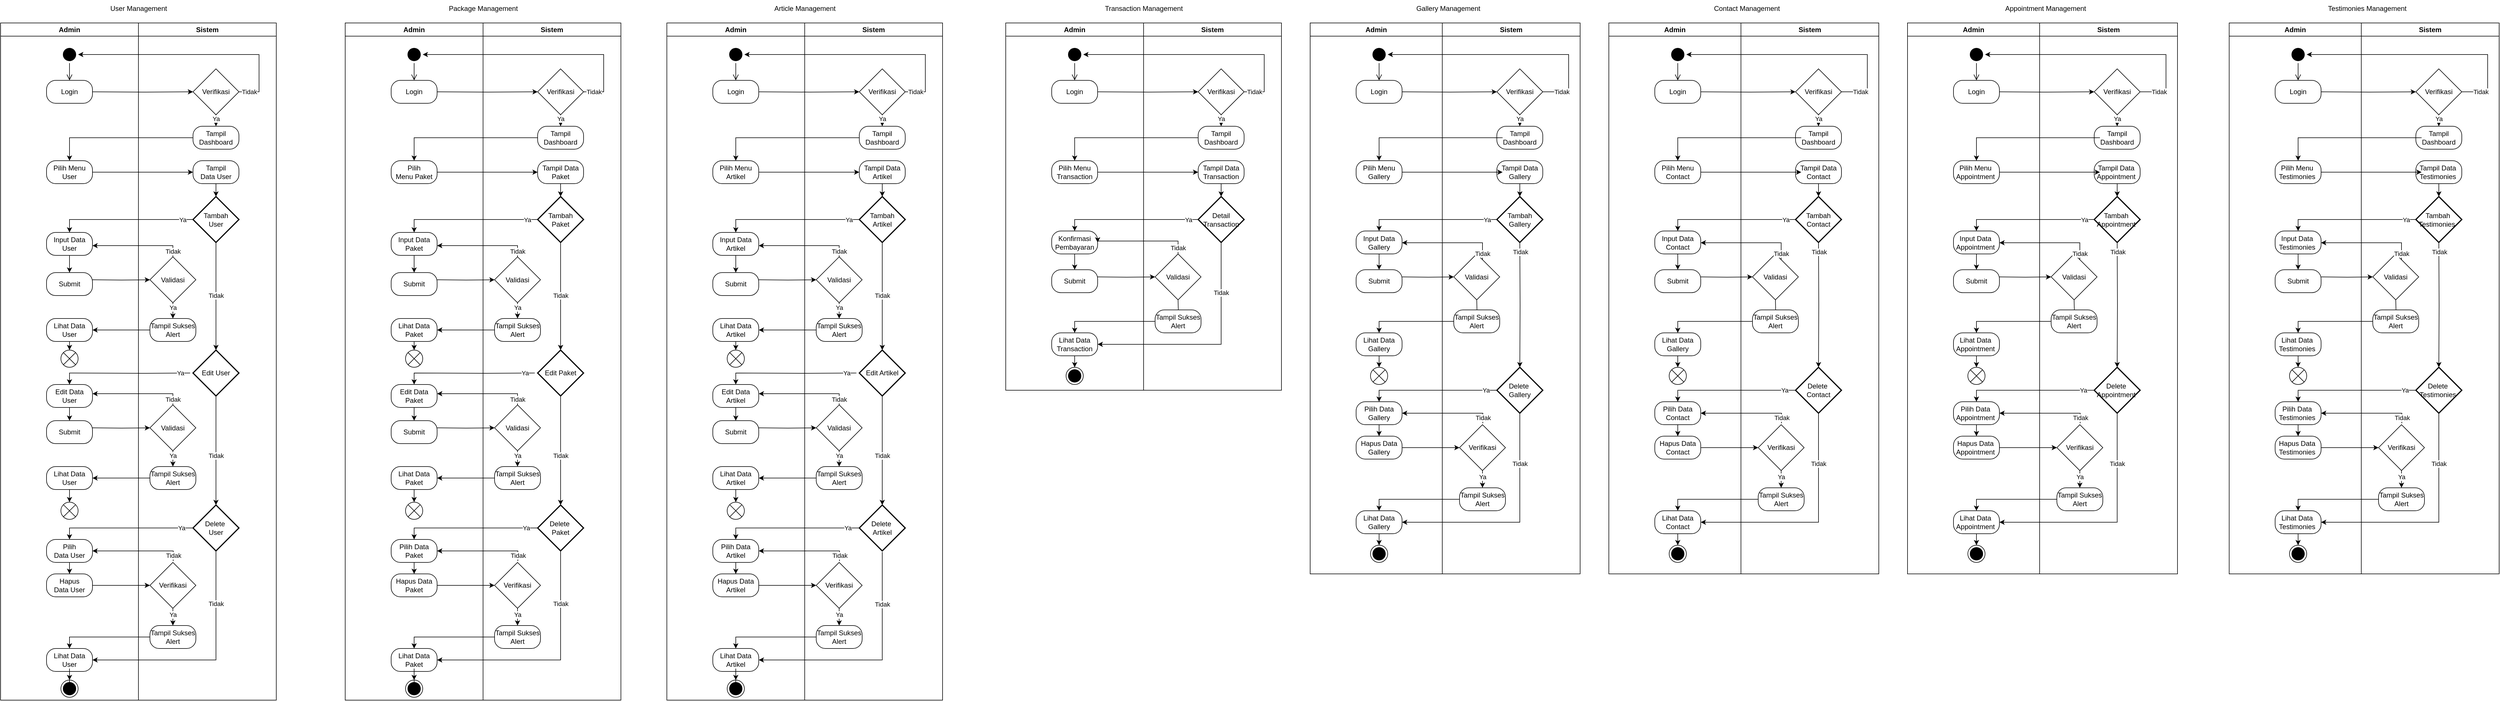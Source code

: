 <mxfile version="21.5.2" type="github">
  <diagram name="Page-1" id="Gzs8lpX1u0B0sLz5hb0p">
    <mxGraphModel dx="1702" dy="854" grid="1" gridSize="10" guides="1" tooltips="1" connect="1" arrows="1" fold="1" page="1" pageScale="1" pageWidth="850" pageHeight="1100" math="0" shadow="0">
      <root>
        <mxCell id="0" />
        <mxCell id="1" parent="0" />
        <mxCell id="rQRDz4Iqr7Op0qweMpyO-566" value="Admin" style="swimlane;whiteSpace=wrap" parent="1" vertex="1">
          <mxGeometry x="1200" y="120" width="240" height="1180" as="geometry" />
        </mxCell>
        <mxCell id="rQRDz4Iqr7Op0qweMpyO-567" value="" style="ellipse;shape=startState;fillColor=#000000;strokeColor=#000000;" parent="rQRDz4Iqr7Op0qweMpyO-566" vertex="1">
          <mxGeometry x="105" y="40" width="30" height="30" as="geometry" />
        </mxCell>
        <mxCell id="rQRDz4Iqr7Op0qweMpyO-568" value="" style="edgeStyle=elbowEdgeStyle;elbow=horizontal;verticalAlign=bottom;endArrow=open;endSize=8;strokeColor=#000000;endFill=1;rounded=0;entryX=0.5;entryY=0;entryDx=0;entryDy=0;entryPerimeter=0;" parent="rQRDz4Iqr7Op0qweMpyO-566" edge="1">
          <mxGeometry x="100" y="40" as="geometry">
            <mxPoint x="115" y="100" as="targetPoint" />
            <mxPoint x="114.714" y="100" as="sourcePoint" />
          </mxGeometry>
        </mxCell>
        <mxCell id="rQRDz4Iqr7Op0qweMpyO-569" value="" style="edgeStyle=elbowEdgeStyle;elbow=horizontal;verticalAlign=bottom;endArrow=open;endSize=8;strokeColor=#000000;endFill=1;rounded=0;entryX=0.5;entryY=0;entryDx=0;entryDy=0;entryPerimeter=0;" parent="rQRDz4Iqr7Op0qweMpyO-566" source="rQRDz4Iqr7Op0qweMpyO-567" edge="1">
          <mxGeometry x="100" y="40" as="geometry">
            <mxPoint x="120" y="100" as="targetPoint" />
            <mxPoint x="155" y="190" as="sourcePoint" />
          </mxGeometry>
        </mxCell>
        <mxCell id="rQRDz4Iqr7Op0qweMpyO-570" value="Login" style="rounded=1;whiteSpace=wrap;html=1;arcSize=40;fontColor=#000000;fillColor=#FFFFFF;strokeColor=#000000;" parent="rQRDz4Iqr7Op0qweMpyO-566" vertex="1">
          <mxGeometry x="80" y="100" width="80" height="40" as="geometry" />
        </mxCell>
        <mxCell id="rQRDz4Iqr7Op0qweMpyO-571" value="Pilih Menu Artikel" style="rounded=1;whiteSpace=wrap;html=1;arcSize=40;fontColor=#000000;fillColor=#FFFFFF;strokeColor=#000000;" parent="rQRDz4Iqr7Op0qweMpyO-566" vertex="1">
          <mxGeometry x="80" y="240" width="80" height="40" as="geometry" />
        </mxCell>
        <mxCell id="rQRDz4Iqr7Op0qweMpyO-572" value="" style="edgeStyle=orthogonalEdgeStyle;rounded=0;orthogonalLoop=1;jettySize=auto;html=1;" parent="rQRDz4Iqr7Op0qweMpyO-566" source="rQRDz4Iqr7Op0qweMpyO-573" target="rQRDz4Iqr7Op0qweMpyO-574" edge="1">
          <mxGeometry relative="1" as="geometry" />
        </mxCell>
        <mxCell id="rQRDz4Iqr7Op0qweMpyO-573" value="Input Data Artikel" style="rounded=1;whiteSpace=wrap;html=1;arcSize=40;fontColor=#000000;fillColor=#FFFFFF;strokeColor=#000000;" parent="rQRDz4Iqr7Op0qweMpyO-566" vertex="1">
          <mxGeometry x="80" y="365.04" width="80" height="40" as="geometry" />
        </mxCell>
        <mxCell id="rQRDz4Iqr7Op0qweMpyO-574" value="Submit" style="rounded=1;whiteSpace=wrap;html=1;arcSize=40;fontColor=#000000;fillColor=#FFFFFF;strokeColor=#000000;" parent="rQRDz4Iqr7Op0qweMpyO-566" vertex="1">
          <mxGeometry x="80" y="435.04" width="80" height="40" as="geometry" />
        </mxCell>
        <mxCell id="rQRDz4Iqr7Op0qweMpyO-575" value="" style="edgeStyle=orthogonalEdgeStyle;rounded=0;orthogonalLoop=1;jettySize=auto;html=1;" parent="rQRDz4Iqr7Op0qweMpyO-566" source="rQRDz4Iqr7Op0qweMpyO-576" target="rQRDz4Iqr7Op0qweMpyO-582" edge="1">
          <mxGeometry relative="1" as="geometry" />
        </mxCell>
        <mxCell id="rQRDz4Iqr7Op0qweMpyO-576" value="Lihat Data Artikel" style="rounded=1;whiteSpace=wrap;html=1;arcSize=40;fontColor=#000000;fillColor=#FFFFFF;strokeColor=#000000;" parent="rQRDz4Iqr7Op0qweMpyO-566" vertex="1">
          <mxGeometry x="80" y="515.04" width="80" height="40" as="geometry" />
        </mxCell>
        <mxCell id="rQRDz4Iqr7Op0qweMpyO-577" value="" style="edgeStyle=orthogonalEdgeStyle;rounded=0;orthogonalLoop=1;jettySize=auto;html=1;" parent="rQRDz4Iqr7Op0qweMpyO-566" source="rQRDz4Iqr7Op0qweMpyO-578" target="rQRDz4Iqr7Op0qweMpyO-579" edge="1">
          <mxGeometry relative="1" as="geometry" />
        </mxCell>
        <mxCell id="rQRDz4Iqr7Op0qweMpyO-578" value="Edit Data Artikel" style="rounded=1;whiteSpace=wrap;html=1;arcSize=40;fontColor=#000000;fillColor=#FFFFFF;strokeColor=#000000;" parent="rQRDz4Iqr7Op0qweMpyO-566" vertex="1">
          <mxGeometry x="80" y="630" width="80" height="40" as="geometry" />
        </mxCell>
        <mxCell id="rQRDz4Iqr7Op0qweMpyO-579" value="Submit" style="rounded=1;whiteSpace=wrap;html=1;arcSize=40;fontColor=#000000;fillColor=#FFFFFF;strokeColor=#000000;" parent="rQRDz4Iqr7Op0qweMpyO-566" vertex="1">
          <mxGeometry x="80" y="693.04" width="80" height="40" as="geometry" />
        </mxCell>
        <mxCell id="rQRDz4Iqr7Op0qweMpyO-580" value="Lihat Data Artikel" style="rounded=1;whiteSpace=wrap;html=1;arcSize=40;fontColor=#000000;fillColor=#FFFFFF;strokeColor=#000000;" parent="rQRDz4Iqr7Op0qweMpyO-566" vertex="1">
          <mxGeometry x="80" y="773.04" width="80" height="40" as="geometry" />
        </mxCell>
        <mxCell id="rQRDz4Iqr7Op0qweMpyO-581" value="" style="group" parent="rQRDz4Iqr7Op0qweMpyO-566" vertex="1" connectable="0">
          <mxGeometry x="105" y="570" width="30" height="30" as="geometry" />
        </mxCell>
        <mxCell id="rQRDz4Iqr7Op0qweMpyO-582" value="" style="ellipse;whiteSpace=wrap;html=1;aspect=fixed;" parent="rQRDz4Iqr7Op0qweMpyO-581" vertex="1">
          <mxGeometry width="30" height="30" as="geometry" />
        </mxCell>
        <mxCell id="rQRDz4Iqr7Op0qweMpyO-583" value="" style="endArrow=none;html=1;rounded=0;exitX=0;exitY=1;exitDx=0;exitDy=0;entryX=1;entryY=0;entryDx=0;entryDy=0;" parent="rQRDz4Iqr7Op0qweMpyO-581" source="rQRDz4Iqr7Op0qweMpyO-582" target="rQRDz4Iqr7Op0qweMpyO-582" edge="1">
          <mxGeometry width="50" height="50" relative="1" as="geometry">
            <mxPoint x="20" y="60" as="sourcePoint" />
            <mxPoint x="70" y="10" as="targetPoint" />
          </mxGeometry>
        </mxCell>
        <mxCell id="rQRDz4Iqr7Op0qweMpyO-584" value="" style="endArrow=none;html=1;rounded=0;exitX=0;exitY=0;exitDx=0;exitDy=0;entryX=1;entryY=1;entryDx=0;entryDy=0;" parent="rQRDz4Iqr7Op0qweMpyO-581" source="rQRDz4Iqr7Op0qweMpyO-582" target="rQRDz4Iqr7Op0qweMpyO-582" edge="1">
          <mxGeometry width="50" height="50" relative="1" as="geometry">
            <mxPoint x="22" y="78" as="sourcePoint" />
            <mxPoint x="78" y="22" as="targetPoint" />
          </mxGeometry>
        </mxCell>
        <mxCell id="rQRDz4Iqr7Op0qweMpyO-585" value="Lihat Data Artikel" style="rounded=1;whiteSpace=wrap;html=1;arcSize=40;fontColor=#000000;fillColor=#FFFFFF;strokeColor=#000000;" parent="rQRDz4Iqr7Op0qweMpyO-566" vertex="1">
          <mxGeometry x="80" y="1090" width="80" height="40" as="geometry" />
        </mxCell>
        <mxCell id="rQRDz4Iqr7Op0qweMpyO-631" value="Pilih Data Artikel" style="rounded=1;whiteSpace=wrap;html=1;arcSize=40;fontColor=#000000;fillColor=#FFFFFF;strokeColor=#000000;" parent="rQRDz4Iqr7Op0qweMpyO-566" vertex="1">
          <mxGeometry x="80" y="900" width="80" height="40" as="geometry" />
        </mxCell>
        <mxCell id="rQRDz4Iqr7Op0qweMpyO-634" value="Hapus Data Artikel" style="rounded=1;whiteSpace=wrap;html=1;arcSize=40;fontColor=#000000;fillColor=#FFFFFF;strokeColor=#000000;" parent="rQRDz4Iqr7Op0qweMpyO-566" vertex="1">
          <mxGeometry x="80" y="960" width="80" height="40" as="geometry" />
        </mxCell>
        <mxCell id="rQRDz4Iqr7Op0qweMpyO-630" value="" style="edgeStyle=orthogonalEdgeStyle;rounded=0;orthogonalLoop=1;jettySize=auto;html=1;" parent="rQRDz4Iqr7Op0qweMpyO-566" source="rQRDz4Iqr7Op0qweMpyO-631" target="rQRDz4Iqr7Op0qweMpyO-634" edge="1">
          <mxGeometry relative="1" as="geometry" />
        </mxCell>
        <mxCell id="rQRDz4Iqr7Op0qweMpyO-586" value="Sistem" style="swimlane;whiteSpace=wrap;startSize=23;" parent="1" vertex="1">
          <mxGeometry x="1440" y="120" width="240" height="1180" as="geometry" />
        </mxCell>
        <mxCell id="rQRDz4Iqr7Op0qweMpyO-587" value="Ya" style="edgeStyle=orthogonalEdgeStyle;rounded=0;orthogonalLoop=1;jettySize=auto;html=1;entryX=0.5;entryY=0;entryDx=0;entryDy=0;exitX=0.5;exitY=1;exitDx=0;exitDy=0;" parent="rQRDz4Iqr7Op0qweMpyO-586" source="rQRDz4Iqr7Op0qweMpyO-591" edge="1">
          <mxGeometry x="-0.333" relative="1" as="geometry">
            <mxPoint x="135" y="180" as="targetPoint" />
            <mxPoint as="offset" />
            <mxPoint x="130.0" y="155" as="sourcePoint" />
          </mxGeometry>
        </mxCell>
        <mxCell id="rQRDz4Iqr7Op0qweMpyO-588" value="Tidak" style="edgeStyle=orthogonalEdgeStyle;rounded=0;orthogonalLoop=1;jettySize=auto;html=1;entryX=0.5;entryY=0;entryDx=0;entryDy=0;entryPerimeter=0;exitX=0.5;exitY=1;exitDx=0;exitDy=0;exitPerimeter=0;" parent="rQRDz4Iqr7Op0qweMpyO-586" source="rQRDz4Iqr7Op0qweMpyO-589" target="rQRDz4Iqr7Op0qweMpyO-595" edge="1">
          <mxGeometry x="-0.018" relative="1" as="geometry">
            <mxPoint x="135" y="525.04" as="targetPoint" />
            <mxPoint as="offset" />
            <mxPoint x="135" y="427.54" as="sourcePoint" />
          </mxGeometry>
        </mxCell>
        <mxCell id="rQRDz4Iqr7Op0qweMpyO-589" value="Tambah &lt;br&gt;Artikel" style="strokeWidth=2;html=1;shape=mxgraph.flowchart.decision;whiteSpace=wrap;" parent="rQRDz4Iqr7Op0qweMpyO-586" vertex="1">
          <mxGeometry x="95" y="302.5" width="80" height="80" as="geometry" />
        </mxCell>
        <mxCell id="rQRDz4Iqr7Op0qweMpyO-591" value="Verifikasi" style="rhombus;whiteSpace=wrap;html=1;" parent="rQRDz4Iqr7Op0qweMpyO-586" vertex="1">
          <mxGeometry x="95" y="80" width="80" height="80" as="geometry" />
        </mxCell>
        <mxCell id="rQRDz4Iqr7Op0qweMpyO-592" value="" style="edgeStyle=orthogonalEdgeStyle;rounded=0;orthogonalLoop=1;jettySize=auto;html=1;" parent="rQRDz4Iqr7Op0qweMpyO-586" source="rQRDz4Iqr7Op0qweMpyO-594" target="rQRDz4Iqr7Op0qweMpyO-598" edge="1">
          <mxGeometry relative="1" as="geometry" />
        </mxCell>
        <mxCell id="rQRDz4Iqr7Op0qweMpyO-593" value="Ya" style="edgeLabel;html=1;align=center;verticalAlign=middle;resizable=0;points=[];" parent="rQRDz4Iqr7Op0qweMpyO-592" vertex="1" connectable="0">
          <mxGeometry x="0.591" relative="1" as="geometry">
            <mxPoint y="-9" as="offset" />
          </mxGeometry>
        </mxCell>
        <mxCell id="rQRDz4Iqr7Op0qweMpyO-594" value="Validasi" style="rhombus;whiteSpace=wrap;html=1;" parent="rQRDz4Iqr7Op0qweMpyO-586" vertex="1">
          <mxGeometry x="20" y="407.54" width="80" height="80" as="geometry" />
        </mxCell>
        <mxCell id="rQRDz4Iqr7Op0qweMpyO-595" value="Edit Artikel" style="strokeWidth=2;html=1;shape=mxgraph.flowchart.decision;whiteSpace=wrap;" parent="rQRDz4Iqr7Op0qweMpyO-586" vertex="1">
          <mxGeometry x="95" y="570" width="80" height="80" as="geometry" />
        </mxCell>
        <mxCell id="rQRDz4Iqr7Op0qweMpyO-596" value="Tampil Dashboard" style="rounded=1;whiteSpace=wrap;html=1;arcSize=40;fontColor=#000000;fillColor=#FFFFFF;strokeColor=#000000;" parent="rQRDz4Iqr7Op0qweMpyO-586" vertex="1">
          <mxGeometry x="95" y="180" width="80" height="40" as="geometry" />
        </mxCell>
        <mxCell id="rQRDz4Iqr7Op0qweMpyO-722" value="" style="edgeStyle=orthogonalEdgeStyle;rounded=0;orthogonalLoop=1;jettySize=auto;html=1;" parent="rQRDz4Iqr7Op0qweMpyO-586" source="rQRDz4Iqr7Op0qweMpyO-597" target="rQRDz4Iqr7Op0qweMpyO-589" edge="1">
          <mxGeometry relative="1" as="geometry" />
        </mxCell>
        <mxCell id="rQRDz4Iqr7Op0qweMpyO-597" value="Tampil Data Artikel" style="rounded=1;whiteSpace=wrap;html=1;arcSize=40;fontColor=#000000;fillColor=#FFFFFF;strokeColor=#000000;" parent="rQRDz4Iqr7Op0qweMpyO-586" vertex="1">
          <mxGeometry x="95" y="240" width="80" height="40" as="geometry" />
        </mxCell>
        <mxCell id="rQRDz4Iqr7Op0qweMpyO-598" value="Tampil Sukses Alert" style="rounded=1;whiteSpace=wrap;html=1;arcSize=40;fontColor=#000000;fillColor=#FFFFFF;strokeColor=#000000;" parent="rQRDz4Iqr7Op0qweMpyO-586" vertex="1">
          <mxGeometry x="20" y="515.04" width="80" height="40" as="geometry" />
        </mxCell>
        <mxCell id="rQRDz4Iqr7Op0qweMpyO-599" value="" style="edgeStyle=orthogonalEdgeStyle;rounded=0;orthogonalLoop=1;jettySize=auto;html=1;" parent="rQRDz4Iqr7Op0qweMpyO-586" source="rQRDz4Iqr7Op0qweMpyO-601" target="rQRDz4Iqr7Op0qweMpyO-602" edge="1">
          <mxGeometry relative="1" as="geometry" />
        </mxCell>
        <mxCell id="rQRDz4Iqr7Op0qweMpyO-600" value="Ya" style="edgeLabel;html=1;align=center;verticalAlign=middle;resizable=0;points=[];" parent="rQRDz4Iqr7Op0qweMpyO-599" vertex="1" connectable="0">
          <mxGeometry x="0.591" relative="1" as="geometry">
            <mxPoint y="-9" as="offset" />
          </mxGeometry>
        </mxCell>
        <mxCell id="rQRDz4Iqr7Op0qweMpyO-601" value="Validasi" style="rhombus;whiteSpace=wrap;html=1;" parent="rQRDz4Iqr7Op0qweMpyO-586" vertex="1">
          <mxGeometry x="20" y="665.54" width="80" height="80" as="geometry" />
        </mxCell>
        <mxCell id="rQRDz4Iqr7Op0qweMpyO-602" value="Tampil Sukses Alert" style="rounded=1;whiteSpace=wrap;html=1;arcSize=40;fontColor=#000000;fillColor=#FFFFFF;strokeColor=#000000;" parent="rQRDz4Iqr7Op0qweMpyO-586" vertex="1">
          <mxGeometry x="20" y="773.04" width="80" height="40" as="geometry" />
        </mxCell>
        <mxCell id="rQRDz4Iqr7Op0qweMpyO-629" value="Delete&amp;nbsp;&lt;br&gt;Artikel" style="strokeWidth=2;html=1;shape=mxgraph.flowchart.decision;whiteSpace=wrap;" parent="rQRDz4Iqr7Op0qweMpyO-586" vertex="1">
          <mxGeometry x="95" y="840" width="80" height="80" as="geometry" />
        </mxCell>
        <mxCell id="rQRDz4Iqr7Op0qweMpyO-632" value="" style="edgeStyle=orthogonalEdgeStyle;rounded=0;orthogonalLoop=1;jettySize=auto;html=1;entryX=0.5;entryY=0;entryDx=0;entryDy=0;entryPerimeter=0;" parent="rQRDz4Iqr7Op0qweMpyO-586" source="rQRDz4Iqr7Op0qweMpyO-595" target="rQRDz4Iqr7Op0qweMpyO-629" edge="1">
          <mxGeometry relative="1" as="geometry" />
        </mxCell>
        <mxCell id="rQRDz4Iqr7Op0qweMpyO-633" value="Tidak" style="edgeLabel;html=1;align=center;verticalAlign=middle;resizable=0;points=[];" parent="rQRDz4Iqr7Op0qweMpyO-632" vertex="1" connectable="0">
          <mxGeometry x="-0.201" y="-1" relative="1" as="geometry">
            <mxPoint x="1" y="28" as="offset" />
          </mxGeometry>
        </mxCell>
        <mxCell id="rQRDz4Iqr7Op0qweMpyO-640" value="Verifikasi" style="rhombus;whiteSpace=wrap;html=1;" parent="rQRDz4Iqr7Op0qweMpyO-586" vertex="1">
          <mxGeometry x="20" y="940" width="80" height="80" as="geometry" />
        </mxCell>
        <mxCell id="rQRDz4Iqr7Op0qweMpyO-637" value="Tampil Sukses Alert" style="rounded=1;whiteSpace=wrap;html=1;arcSize=40;fontColor=#000000;fillColor=#FFFFFF;strokeColor=#000000;" parent="rQRDz4Iqr7Op0qweMpyO-586" vertex="1">
          <mxGeometry x="20" y="1050" width="80" height="40" as="geometry" />
        </mxCell>
        <mxCell id="rQRDz4Iqr7Op0qweMpyO-635" value="" style="edgeStyle=orthogonalEdgeStyle;rounded=0;orthogonalLoop=1;jettySize=auto;html=1;" parent="rQRDz4Iqr7Op0qweMpyO-586" source="rQRDz4Iqr7Op0qweMpyO-640" target="rQRDz4Iqr7Op0qweMpyO-637" edge="1">
          <mxGeometry relative="1" as="geometry" />
        </mxCell>
        <mxCell id="rQRDz4Iqr7Op0qweMpyO-636" value="Ya" style="edgeLabel;html=1;align=center;verticalAlign=middle;resizable=0;points=[];" parent="rQRDz4Iqr7Op0qweMpyO-635" vertex="1" connectable="0">
          <mxGeometry x="0.591" relative="1" as="geometry">
            <mxPoint y="-9" as="offset" />
          </mxGeometry>
        </mxCell>
        <mxCell id="rQRDz4Iqr7Op0qweMpyO-603" style="edgeStyle=orthogonalEdgeStyle;rounded=0;orthogonalLoop=1;jettySize=auto;html=1;entryX=0;entryY=0.5;entryDx=0;entryDy=0;exitX=1;exitY=0.5;exitDx=0;exitDy=0;" parent="1" target="rQRDz4Iqr7Op0qweMpyO-591" edge="1">
          <mxGeometry relative="1" as="geometry">
            <mxPoint x="1360" y="240" as="sourcePoint" />
            <mxPoint x="1520" y="230" as="targetPoint" />
          </mxGeometry>
        </mxCell>
        <mxCell id="rQRDz4Iqr7Op0qweMpyO-604" style="edgeStyle=orthogonalEdgeStyle;rounded=0;orthogonalLoop=1;jettySize=auto;html=1;entryX=0.5;entryY=0;entryDx=0;entryDy=0;exitX=0;exitY=0.5;exitDx=0;exitDy=0;" parent="1" edge="1">
          <mxGeometry relative="1" as="geometry">
            <mxPoint x="1535" y="320" as="sourcePoint" />
            <mxPoint x="1320" y="360" as="targetPoint" />
            <Array as="points">
              <mxPoint x="1520" y="320" />
              <mxPoint x="1320" y="320" />
            </Array>
          </mxGeometry>
        </mxCell>
        <mxCell id="rQRDz4Iqr7Op0qweMpyO-605" value="Article Management" style="text;html=1;align=center;verticalAlign=middle;resizable=0;points=[];autosize=1;strokeColor=none;fillColor=none;" parent="1" vertex="1">
          <mxGeometry x="1375" y="80" width="130" height="30" as="geometry" />
        </mxCell>
        <mxCell id="rQRDz4Iqr7Op0qweMpyO-606" style="edgeStyle=orthogonalEdgeStyle;rounded=0;orthogonalLoop=1;jettySize=auto;html=1;entryX=0;entryY=0.5;entryDx=0;entryDy=0;" parent="1" edge="1">
          <mxGeometry relative="1" as="geometry">
            <mxPoint x="1360" y="380.0" as="sourcePoint" />
            <mxPoint x="1535" y="380" as="targetPoint" />
          </mxGeometry>
        </mxCell>
        <mxCell id="rQRDz4Iqr7Op0qweMpyO-607" value="" style="ellipse;shape=endState;fillColor=#000000;strokeColor=#000000;" parent="1" vertex="1">
          <mxGeometry x="1305" y="1265.04" width="30" height="30" as="geometry" />
        </mxCell>
        <mxCell id="rQRDz4Iqr7Op0qweMpyO-608" value="" style="endArrow=classic;html=1;rounded=0;entryX=1;entryY=0.5;entryDx=0;entryDy=0;exitX=1;exitY=0.5;exitDx=0;exitDy=0;" parent="1" source="rQRDz4Iqr7Op0qweMpyO-591" target="rQRDz4Iqr7Op0qweMpyO-567" edge="1">
          <mxGeometry relative="1" as="geometry">
            <mxPoint x="1620" y="240" as="sourcePoint" />
            <mxPoint x="1750" y="322" as="targetPoint" />
            <Array as="points">
              <mxPoint x="1650" y="240" />
              <mxPoint x="1650" y="175" />
            </Array>
          </mxGeometry>
        </mxCell>
        <mxCell id="rQRDz4Iqr7Op0qweMpyO-609" value="Tidak" style="edgeLabel;resizable=0;html=1;align=center;verticalAlign=middle;" parent="rQRDz4Iqr7Op0qweMpyO-608" connectable="0" vertex="1">
          <mxGeometry relative="1" as="geometry">
            <mxPoint x="90" y="65" as="offset" />
          </mxGeometry>
        </mxCell>
        <mxCell id="rQRDz4Iqr7Op0qweMpyO-610" style="edgeStyle=orthogonalEdgeStyle;rounded=0;orthogonalLoop=1;jettySize=auto;html=1;entryX=0.5;entryY=0;entryDx=0;entryDy=0;" parent="1" source="rQRDz4Iqr7Op0qweMpyO-589" target="rQRDz4Iqr7Op0qweMpyO-573" edge="1">
          <mxGeometry relative="1" as="geometry">
            <mxPoint x="1360" y="462.5" as="targetPoint" />
          </mxGeometry>
        </mxCell>
        <mxCell id="rQRDz4Iqr7Op0qweMpyO-611" value="Ya" style="edgeLabel;html=1;align=center;verticalAlign=middle;resizable=0;points=[];" parent="rQRDz4Iqr7Op0qweMpyO-610" vertex="1" connectable="0">
          <mxGeometry x="-0.909" y="-1" relative="1" as="geometry">
            <mxPoint x="-7" y="1" as="offset" />
          </mxGeometry>
        </mxCell>
        <mxCell id="rQRDz4Iqr7Op0qweMpyO-612" value="" style="edgeStyle=orthogonalEdgeStyle;rounded=0;orthogonalLoop=1;jettySize=auto;html=1;" parent="1" target="rQRDz4Iqr7Op0qweMpyO-594" edge="1">
          <mxGeometry relative="1" as="geometry">
            <mxPoint x="1360" y="567.54" as="sourcePoint" />
          </mxGeometry>
        </mxCell>
        <mxCell id="rQRDz4Iqr7Op0qweMpyO-613" value="Tidak" style="edgeStyle=orthogonalEdgeStyle;rounded=0;orthogonalLoop=1;jettySize=auto;html=1;endArrow=classic;endFill=1;strokeColor=default;endSize=6;startSize=6;jumpSize=6;entryX=1;entryY=0.5;entryDx=0;entryDy=0;" parent="1" source="rQRDz4Iqr7Op0qweMpyO-594" edge="1">
          <mxGeometry x="-0.873" relative="1" as="geometry">
            <mxPoint x="1360" y="507.54" as="targetPoint" />
            <Array as="points">
              <mxPoint x="1500" y="508.04" />
              <mxPoint x="1360" y="508.04" />
            </Array>
            <mxPoint as="offset" />
          </mxGeometry>
        </mxCell>
        <mxCell id="rQRDz4Iqr7Op0qweMpyO-614" value="" style="edgeStyle=orthogonalEdgeStyle;rounded=0;orthogonalLoop=1;jettySize=auto;html=1;exitX=0;exitY=0.5;exitDx=0;exitDy=0;entryX=1;entryY=0.5;entryDx=0;entryDy=0;" parent="1" source="rQRDz4Iqr7Op0qweMpyO-598" target="rQRDz4Iqr7Op0qweMpyO-576" edge="1">
          <mxGeometry relative="1" as="geometry">
            <mxPoint x="1460" y="645.04" as="sourcePoint" />
            <mxPoint x="1360" y="645.04" as="targetPoint" />
          </mxGeometry>
        </mxCell>
        <mxCell id="rQRDz4Iqr7Op0qweMpyO-615" style="edgeStyle=orthogonalEdgeStyle;rounded=0;orthogonalLoop=1;jettySize=auto;html=1;entryX=0.5;entryY=0;entryDx=0;entryDy=0;" parent="1" target="rQRDz4Iqr7Op0qweMpyO-578" edge="1">
          <mxGeometry relative="1" as="geometry">
            <mxPoint x="1530" y="730" as="sourcePoint" />
            <mxPoint x="1360" y="765.54" as="targetPoint" />
          </mxGeometry>
        </mxCell>
        <mxCell id="rQRDz4Iqr7Op0qweMpyO-616" value="Ya" style="edgeLabel;html=1;align=center;verticalAlign=middle;resizable=0;points=[];" parent="rQRDz4Iqr7Op0qweMpyO-615" vertex="1" connectable="0">
          <mxGeometry x="-0.909" y="-1" relative="1" as="geometry">
            <mxPoint x="-7" y="1" as="offset" />
          </mxGeometry>
        </mxCell>
        <mxCell id="rQRDz4Iqr7Op0qweMpyO-617" value="" style="edgeStyle=orthogonalEdgeStyle;rounded=0;orthogonalLoop=1;jettySize=auto;html=1;" parent="1" target="rQRDz4Iqr7Op0qweMpyO-601" edge="1">
          <mxGeometry relative="1" as="geometry">
            <mxPoint x="1360" y="825.54" as="sourcePoint" />
          </mxGeometry>
        </mxCell>
        <mxCell id="rQRDz4Iqr7Op0qweMpyO-618" value="Tidak" style="edgeStyle=orthogonalEdgeStyle;rounded=0;orthogonalLoop=1;jettySize=auto;html=1;endArrow=classic;endFill=1;strokeColor=default;endSize=6;startSize=6;jumpSize=6;entryX=1;entryY=0.5;entryDx=0;entryDy=0;" parent="1" source="rQRDz4Iqr7Op0qweMpyO-601" edge="1">
          <mxGeometry x="-0.873" relative="1" as="geometry">
            <mxPoint x="1360" y="765.54" as="targetPoint" />
            <Array as="points">
              <mxPoint x="1500" y="766.04" />
              <mxPoint x="1360" y="766.04" />
            </Array>
            <mxPoint as="offset" />
          </mxGeometry>
        </mxCell>
        <mxCell id="rQRDz4Iqr7Op0qweMpyO-619" value="" style="edgeStyle=orthogonalEdgeStyle;rounded=0;orthogonalLoop=1;jettySize=auto;html=1;exitX=0;exitY=0.5;exitDx=0;exitDy=0;entryX=1;entryY=0.5;entryDx=0;entryDy=0;" parent="1" source="rQRDz4Iqr7Op0qweMpyO-602" target="rQRDz4Iqr7Op0qweMpyO-580" edge="1">
          <mxGeometry relative="1" as="geometry">
            <mxPoint x="1460" y="903.04" as="sourcePoint" />
            <mxPoint x="1360" y="903.04" as="targetPoint" />
          </mxGeometry>
        </mxCell>
        <mxCell id="rQRDz4Iqr7Op0qweMpyO-620" value="" style="group" parent="1" vertex="1" connectable="0">
          <mxGeometry x="1305" y="955.04" width="30" height="30" as="geometry" />
        </mxCell>
        <mxCell id="rQRDz4Iqr7Op0qweMpyO-621" value="" style="ellipse;whiteSpace=wrap;html=1;aspect=fixed;" parent="rQRDz4Iqr7Op0qweMpyO-620" vertex="1">
          <mxGeometry width="30" height="30" as="geometry" />
        </mxCell>
        <mxCell id="rQRDz4Iqr7Op0qweMpyO-622" value="" style="endArrow=none;html=1;rounded=0;exitX=0;exitY=1;exitDx=0;exitDy=0;entryX=1;entryY=0;entryDx=0;entryDy=0;" parent="rQRDz4Iqr7Op0qweMpyO-620" source="rQRDz4Iqr7Op0qweMpyO-621" target="rQRDz4Iqr7Op0qweMpyO-621" edge="1">
          <mxGeometry width="50" height="50" relative="1" as="geometry">
            <mxPoint x="20" y="60" as="sourcePoint" />
            <mxPoint x="70" y="10" as="targetPoint" />
          </mxGeometry>
        </mxCell>
        <mxCell id="rQRDz4Iqr7Op0qweMpyO-623" value="" style="endArrow=none;html=1;rounded=0;exitX=0;exitY=0;exitDx=0;exitDy=0;entryX=1;entryY=1;entryDx=0;entryDy=0;" parent="rQRDz4Iqr7Op0qweMpyO-620" source="rQRDz4Iqr7Op0qweMpyO-621" target="rQRDz4Iqr7Op0qweMpyO-621" edge="1">
          <mxGeometry width="50" height="50" relative="1" as="geometry">
            <mxPoint x="22" y="78" as="sourcePoint" />
            <mxPoint x="78" y="22" as="targetPoint" />
          </mxGeometry>
        </mxCell>
        <mxCell id="rQRDz4Iqr7Op0qweMpyO-624" value="" style="edgeStyle=orthogonalEdgeStyle;rounded=0;orthogonalLoop=1;jettySize=auto;html=1;" parent="1" source="rQRDz4Iqr7Op0qweMpyO-580" target="rQRDz4Iqr7Op0qweMpyO-621" edge="1">
          <mxGeometry relative="1" as="geometry" />
        </mxCell>
        <mxCell id="rQRDz4Iqr7Op0qweMpyO-625" style="edgeStyle=orthogonalEdgeStyle;rounded=0;orthogonalLoop=1;jettySize=auto;html=1;entryX=0.5;entryY=0;entryDx=0;entryDy=0;" parent="1" source="rQRDz4Iqr7Op0qweMpyO-629" target="rQRDz4Iqr7Op0qweMpyO-631" edge="1">
          <mxGeometry relative="1" as="geometry" />
        </mxCell>
        <mxCell id="rQRDz4Iqr7Op0qweMpyO-626" value="Ya" style="edgeLabel;html=1;align=center;verticalAlign=middle;resizable=0;points=[];" parent="rQRDz4Iqr7Op0qweMpyO-625" vertex="1" connectable="0">
          <mxGeometry x="-0.809" y="1" relative="1" as="geometry">
            <mxPoint x="2" y="-1" as="offset" />
          </mxGeometry>
        </mxCell>
        <mxCell id="rQRDz4Iqr7Op0qweMpyO-627" value="" style="edgeStyle=orthogonalEdgeStyle;rounded=0;orthogonalLoop=1;jettySize=auto;html=1;entryX=1;entryY=0.5;entryDx=0;entryDy=0;" parent="1" target="rQRDz4Iqr7Op0qweMpyO-585" edge="1">
          <mxGeometry relative="1" as="geometry">
            <mxPoint x="1575.0" y="1042" as="sourcePoint" />
            <mxPoint x="1361.04" y="1235.52" as="targetPoint" />
            <Array as="points">
              <mxPoint x="1575" y="1230" />
            </Array>
          </mxGeometry>
        </mxCell>
        <mxCell id="rQRDz4Iqr7Op0qweMpyO-628" value="Tidak" style="edgeLabel;html=1;align=center;verticalAlign=middle;resizable=0;points=[];" parent="rQRDz4Iqr7Op0qweMpyO-627" vertex="1" connectable="0">
          <mxGeometry x="-0.196" y="2" relative="1" as="geometry">
            <mxPoint x="-2" y="-71" as="offset" />
          </mxGeometry>
        </mxCell>
        <mxCell id="rQRDz4Iqr7Op0qweMpyO-638" value="" style="edgeStyle=orthogonalEdgeStyle;rounded=0;orthogonalLoop=1;jettySize=auto;html=1;exitX=1;exitY=0.5;exitDx=0;exitDy=0;" parent="1" source="rQRDz4Iqr7Op0qweMpyO-634" target="rQRDz4Iqr7Op0qweMpyO-640" edge="1">
          <mxGeometry relative="1" as="geometry">
            <mxPoint x="1360" y="1105.04" as="sourcePoint" />
          </mxGeometry>
        </mxCell>
        <mxCell id="rQRDz4Iqr7Op0qweMpyO-639" value="" style="edgeStyle=orthogonalEdgeStyle;rounded=0;orthogonalLoop=1;jettySize=auto;html=1;exitX=0;exitY=0.5;exitDx=0;exitDy=0;entryX=0.5;entryY=0;entryDx=0;entryDy=0;" parent="1" source="rQRDz4Iqr7Op0qweMpyO-637" target="rQRDz4Iqr7Op0qweMpyO-585" edge="1">
          <mxGeometry relative="1" as="geometry">
            <mxPoint x="1460" y="1182.54" as="sourcePoint" />
            <mxPoint x="1360" y="1182.54" as="targetPoint" />
          </mxGeometry>
        </mxCell>
        <mxCell id="rQRDz4Iqr7Op0qweMpyO-641" value="Tidak" style="edgeStyle=orthogonalEdgeStyle;rounded=0;orthogonalLoop=1;jettySize=auto;html=1;endArrow=classic;endFill=1;strokeColor=default;endSize=6;startSize=6;jumpSize=6;entryX=1;entryY=0.5;entryDx=0;entryDy=0;exitX=0.507;exitY=-0.029;exitDx=0;exitDy=0;exitPerimeter=0;" parent="1" source="rQRDz4Iqr7Op0qweMpyO-640" target="rQRDz4Iqr7Op0qweMpyO-631" edge="1">
          <mxGeometry x="-0.873" relative="1" as="geometry">
            <mxPoint x="1360" y="1025.04" as="targetPoint" />
            <mxPoint x="1500" y="1045.54" as="sourcePoint" />
            <Array as="points">
              <mxPoint x="1501" y="1040" />
            </Array>
            <mxPoint as="offset" />
          </mxGeometry>
        </mxCell>
        <mxCell id="rQRDz4Iqr7Op0qweMpyO-642" value="" style="edgeStyle=orthogonalEdgeStyle;rounded=0;orthogonalLoop=1;jettySize=auto;html=1;" parent="1" source="rQRDz4Iqr7Op0qweMpyO-585" target="rQRDz4Iqr7Op0qweMpyO-607" edge="1">
          <mxGeometry relative="1" as="geometry" />
        </mxCell>
        <mxCell id="rQRDz4Iqr7Op0qweMpyO-643" value="Admin" style="swimlane;whiteSpace=wrap" parent="1" vertex="1">
          <mxGeometry x="1790" y="120" width="240" height="640" as="geometry" />
        </mxCell>
        <mxCell id="rQRDz4Iqr7Op0qweMpyO-644" value="" style="ellipse;shape=startState;fillColor=#000000;strokeColor=#000000;" parent="rQRDz4Iqr7Op0qweMpyO-643" vertex="1">
          <mxGeometry x="105" y="40" width="30" height="30" as="geometry" />
        </mxCell>
        <mxCell id="rQRDz4Iqr7Op0qweMpyO-645" value="" style="edgeStyle=elbowEdgeStyle;elbow=horizontal;verticalAlign=bottom;endArrow=open;endSize=8;strokeColor=#000000;endFill=1;rounded=0;entryX=0.5;entryY=0;entryDx=0;entryDy=0;entryPerimeter=0;" parent="rQRDz4Iqr7Op0qweMpyO-643" edge="1">
          <mxGeometry x="100" y="40" as="geometry">
            <mxPoint x="115" y="100" as="targetPoint" />
            <mxPoint x="114.714" y="100" as="sourcePoint" />
          </mxGeometry>
        </mxCell>
        <mxCell id="rQRDz4Iqr7Op0qweMpyO-646" value="" style="edgeStyle=elbowEdgeStyle;elbow=horizontal;verticalAlign=bottom;endArrow=open;endSize=8;strokeColor=#000000;endFill=1;rounded=0;entryX=0.5;entryY=0;entryDx=0;entryDy=0;entryPerimeter=0;" parent="rQRDz4Iqr7Op0qweMpyO-643" source="rQRDz4Iqr7Op0qweMpyO-644" edge="1">
          <mxGeometry x="100" y="40" as="geometry">
            <mxPoint x="120" y="100" as="targetPoint" />
            <mxPoint x="155" y="190" as="sourcePoint" />
          </mxGeometry>
        </mxCell>
        <mxCell id="rQRDz4Iqr7Op0qweMpyO-647" value="Login" style="rounded=1;whiteSpace=wrap;html=1;arcSize=40;fontColor=#000000;fillColor=#FFFFFF;strokeColor=#000000;" parent="rQRDz4Iqr7Op0qweMpyO-643" vertex="1">
          <mxGeometry x="80" y="100" width="80" height="40" as="geometry" />
        </mxCell>
        <mxCell id="rQRDz4Iqr7Op0qweMpyO-648" value="Pilih Menu Transaction" style="rounded=1;whiteSpace=wrap;html=1;arcSize=40;fontColor=#000000;fillColor=#FFFFFF;strokeColor=#000000;" parent="rQRDz4Iqr7Op0qweMpyO-643" vertex="1">
          <mxGeometry x="80" y="240" width="80" height="40" as="geometry" />
        </mxCell>
        <mxCell id="rQRDz4Iqr7Op0qweMpyO-649" value="" style="edgeStyle=orthogonalEdgeStyle;rounded=0;orthogonalLoop=1;jettySize=auto;html=1;" parent="rQRDz4Iqr7Op0qweMpyO-643" source="rQRDz4Iqr7Op0qweMpyO-650" target="rQRDz4Iqr7Op0qweMpyO-651" edge="1">
          <mxGeometry relative="1" as="geometry" />
        </mxCell>
        <mxCell id="rQRDz4Iqr7Op0qweMpyO-650" value="Konfirmasi Pembayaran" style="rounded=1;whiteSpace=wrap;html=1;arcSize=40;fontColor=#000000;fillColor=#FFFFFF;strokeColor=#000000;" parent="rQRDz4Iqr7Op0qweMpyO-643" vertex="1">
          <mxGeometry x="80" y="362.5" width="80" height="40" as="geometry" />
        </mxCell>
        <mxCell id="rQRDz4Iqr7Op0qweMpyO-651" value="Submit" style="rounded=1;whiteSpace=wrap;html=1;arcSize=40;fontColor=#000000;fillColor=#FFFFFF;strokeColor=#000000;" parent="rQRDz4Iqr7Op0qweMpyO-643" vertex="1">
          <mxGeometry x="80" y="430" width="80" height="40" as="geometry" />
        </mxCell>
        <mxCell id="rQRDz4Iqr7Op0qweMpyO-662" value="Lihat Data Transaction" style="rounded=1;whiteSpace=wrap;html=1;arcSize=40;fontColor=#000000;fillColor=#FFFFFF;strokeColor=#000000;" parent="rQRDz4Iqr7Op0qweMpyO-643" vertex="1">
          <mxGeometry x="80" y="540" width="80" height="40" as="geometry" />
        </mxCell>
        <mxCell id="rQRDz4Iqr7Op0qweMpyO-684" value="" style="ellipse;shape=endState;fillColor=#000000;strokeColor=#000000;" parent="rQRDz4Iqr7Op0qweMpyO-643" vertex="1">
          <mxGeometry x="105" y="600" width="30" height="30" as="geometry" />
        </mxCell>
        <mxCell id="rQRDz4Iqr7Op0qweMpyO-719" value="" style="edgeStyle=orthogonalEdgeStyle;rounded=0;orthogonalLoop=1;jettySize=auto;html=1;" parent="rQRDz4Iqr7Op0qweMpyO-643" source="rQRDz4Iqr7Op0qweMpyO-662" target="rQRDz4Iqr7Op0qweMpyO-684" edge="1">
          <mxGeometry relative="1" as="geometry" />
        </mxCell>
        <mxCell id="rQRDz4Iqr7Op0qweMpyO-663" value="Sistem" style="swimlane;whiteSpace=wrap;startSize=23;" parent="1" vertex="1">
          <mxGeometry x="2030" y="120" width="240" height="640" as="geometry" />
        </mxCell>
        <mxCell id="rQRDz4Iqr7Op0qweMpyO-664" value="Ya" style="edgeStyle=orthogonalEdgeStyle;rounded=0;orthogonalLoop=1;jettySize=auto;html=1;entryX=0.5;entryY=0;entryDx=0;entryDy=0;exitX=0.5;exitY=1;exitDx=0;exitDy=0;" parent="rQRDz4Iqr7Op0qweMpyO-663" source="rQRDz4Iqr7Op0qweMpyO-668" edge="1">
          <mxGeometry x="-0.333" relative="1" as="geometry">
            <mxPoint x="135" y="180" as="targetPoint" />
            <mxPoint as="offset" />
            <mxPoint x="130.0" y="155" as="sourcePoint" />
          </mxGeometry>
        </mxCell>
        <mxCell id="rQRDz4Iqr7Op0qweMpyO-666" value="Detail Transaction" style="strokeWidth=2;html=1;shape=mxgraph.flowchart.decision;whiteSpace=wrap;" parent="rQRDz4Iqr7Op0qweMpyO-663" vertex="1">
          <mxGeometry x="95" y="302.5" width="80" height="80" as="geometry" />
        </mxCell>
        <mxCell id="rQRDz4Iqr7Op0qweMpyO-668" value="Verifikasi" style="rhombus;whiteSpace=wrap;html=1;" parent="rQRDz4Iqr7Op0qweMpyO-663" vertex="1">
          <mxGeometry x="95" y="80" width="80" height="80" as="geometry" />
        </mxCell>
        <mxCell id="rQRDz4Iqr7Op0qweMpyO-671" value="Validasi" style="rhombus;whiteSpace=wrap;html=1;" parent="rQRDz4Iqr7Op0qweMpyO-663" vertex="1">
          <mxGeometry x="20" y="402.5" width="80" height="80" as="geometry" />
        </mxCell>
        <mxCell id="rQRDz4Iqr7Op0qweMpyO-673" value="Tampil Dashboard" style="rounded=1;whiteSpace=wrap;html=1;arcSize=40;fontColor=#000000;fillColor=#FFFFFF;strokeColor=#000000;" parent="rQRDz4Iqr7Op0qweMpyO-663" vertex="1">
          <mxGeometry x="95" y="180" width="80" height="40" as="geometry" />
        </mxCell>
        <mxCell id="rQRDz4Iqr7Op0qweMpyO-721" style="edgeStyle=orthogonalEdgeStyle;rounded=0;orthogonalLoop=1;jettySize=auto;html=1;entryX=0.5;entryY=0;entryDx=0;entryDy=0;entryPerimeter=0;" parent="rQRDz4Iqr7Op0qweMpyO-663" source="rQRDz4Iqr7Op0qweMpyO-674" target="rQRDz4Iqr7Op0qweMpyO-666" edge="1">
          <mxGeometry relative="1" as="geometry" />
        </mxCell>
        <mxCell id="rQRDz4Iqr7Op0qweMpyO-674" value="Tampil Data Transaction" style="rounded=1;whiteSpace=wrap;html=1;arcSize=40;fontColor=#000000;fillColor=#FFFFFF;strokeColor=#000000;" parent="rQRDz4Iqr7Op0qweMpyO-663" vertex="1">
          <mxGeometry x="95" y="240" width="80" height="40" as="geometry" />
        </mxCell>
        <mxCell id="rQRDz4Iqr7Op0qweMpyO-704" value="" style="edgeStyle=orthogonalEdgeStyle;rounded=0;orthogonalLoop=1;jettySize=auto;html=1;entryX=1;entryY=0.5;entryDx=0;entryDy=0;" parent="rQRDz4Iqr7Op0qweMpyO-663" target="rQRDz4Iqr7Op0qweMpyO-662" edge="1">
          <mxGeometry relative="1" as="geometry">
            <mxPoint x="135" y="382.5" as="sourcePoint" />
            <mxPoint x="-80" y="542.5" as="targetPoint" />
            <Array as="points">
              <mxPoint x="135" y="560" />
            </Array>
          </mxGeometry>
        </mxCell>
        <mxCell id="rQRDz4Iqr7Op0qweMpyO-705" value="Tidak" style="edgeLabel;html=1;align=center;verticalAlign=middle;resizable=0;points=[];" parent="rQRDz4Iqr7Op0qweMpyO-704" vertex="1" connectable="0">
          <mxGeometry x="-0.196" y="2" relative="1" as="geometry">
            <mxPoint x="-2" y="-71" as="offset" />
          </mxGeometry>
        </mxCell>
        <mxCell id="rQRDz4Iqr7Op0qweMpyO-712" value="" style="edgeStyle=orthogonalEdgeStyle;rounded=0;orthogonalLoop=1;jettySize=auto;html=1;" parent="rQRDz4Iqr7Op0qweMpyO-663" target="rQRDz4Iqr7Op0qweMpyO-714" edge="1">
          <mxGeometry relative="1" as="geometry">
            <mxPoint x="60" y="482.5" as="sourcePoint" />
          </mxGeometry>
        </mxCell>
        <mxCell id="rQRDz4Iqr7Op0qweMpyO-714" value="Tampil Sukses Alert" style="rounded=1;whiteSpace=wrap;html=1;arcSize=40;fontColor=#000000;fillColor=#FFFFFF;strokeColor=#000000;" parent="rQRDz4Iqr7Op0qweMpyO-663" vertex="1">
          <mxGeometry x="20" y="500" width="80" height="40" as="geometry" />
        </mxCell>
        <mxCell id="rQRDz4Iqr7Op0qweMpyO-680" style="edgeStyle=orthogonalEdgeStyle;rounded=0;orthogonalLoop=1;jettySize=auto;html=1;entryX=0;entryY=0.5;entryDx=0;entryDy=0;exitX=1;exitY=0.5;exitDx=0;exitDy=0;" parent="1" target="rQRDz4Iqr7Op0qweMpyO-668" edge="1">
          <mxGeometry relative="1" as="geometry">
            <mxPoint x="1950" y="240" as="sourcePoint" />
            <mxPoint x="2110" y="230" as="targetPoint" />
          </mxGeometry>
        </mxCell>
        <mxCell id="rQRDz4Iqr7Op0qweMpyO-681" style="edgeStyle=orthogonalEdgeStyle;rounded=0;orthogonalLoop=1;jettySize=auto;html=1;entryX=0.5;entryY=0;entryDx=0;entryDy=0;exitX=0;exitY=0.5;exitDx=0;exitDy=0;" parent="1" edge="1">
          <mxGeometry relative="1" as="geometry">
            <mxPoint x="2125" y="320" as="sourcePoint" />
            <mxPoint x="1910" y="360" as="targetPoint" />
            <Array as="points">
              <mxPoint x="2110" y="320" />
              <mxPoint x="1910" y="320" />
            </Array>
          </mxGeometry>
        </mxCell>
        <mxCell id="rQRDz4Iqr7Op0qweMpyO-682" value="Transaction Management" style="text;html=1;align=center;verticalAlign=middle;resizable=0;points=[];autosize=1;strokeColor=none;fillColor=none;" parent="1" vertex="1">
          <mxGeometry x="1950" y="80" width="160" height="30" as="geometry" />
        </mxCell>
        <mxCell id="rQRDz4Iqr7Op0qweMpyO-683" style="edgeStyle=orthogonalEdgeStyle;rounded=0;orthogonalLoop=1;jettySize=auto;html=1;entryX=0;entryY=0.5;entryDx=0;entryDy=0;" parent="1" edge="1">
          <mxGeometry relative="1" as="geometry">
            <mxPoint x="1950" y="380.0" as="sourcePoint" />
            <mxPoint x="2125" y="380" as="targetPoint" />
          </mxGeometry>
        </mxCell>
        <mxCell id="rQRDz4Iqr7Op0qweMpyO-685" value="" style="endArrow=classic;html=1;rounded=0;entryX=1;entryY=0.5;entryDx=0;entryDy=0;exitX=1;exitY=0.5;exitDx=0;exitDy=0;" parent="1" source="rQRDz4Iqr7Op0qweMpyO-668" target="rQRDz4Iqr7Op0qweMpyO-644" edge="1">
          <mxGeometry relative="1" as="geometry">
            <mxPoint x="2210" y="240" as="sourcePoint" />
            <mxPoint x="2340" y="322" as="targetPoint" />
            <Array as="points">
              <mxPoint x="2240" y="240" />
              <mxPoint x="2240" y="175" />
            </Array>
          </mxGeometry>
        </mxCell>
        <mxCell id="rQRDz4Iqr7Op0qweMpyO-686" value="Tidak" style="edgeLabel;resizable=0;html=1;align=center;verticalAlign=middle;" parent="rQRDz4Iqr7Op0qweMpyO-685" connectable="0" vertex="1">
          <mxGeometry relative="1" as="geometry">
            <mxPoint x="90" y="65" as="offset" />
          </mxGeometry>
        </mxCell>
        <mxCell id="rQRDz4Iqr7Op0qweMpyO-687" style="edgeStyle=orthogonalEdgeStyle;rounded=0;orthogonalLoop=1;jettySize=auto;html=1;entryX=0.5;entryY=0;entryDx=0;entryDy=0;exitX=0;exitY=0.5;exitDx=0;exitDy=0;exitPerimeter=0;" parent="1" source="rQRDz4Iqr7Op0qweMpyO-666" target="rQRDz4Iqr7Op0qweMpyO-650" edge="1">
          <mxGeometry relative="1" as="geometry">
            <mxPoint x="2125" y="502.5" as="sourcePoint" />
            <mxPoint x="1950" y="502.5" as="targetPoint" />
          </mxGeometry>
        </mxCell>
        <mxCell id="rQRDz4Iqr7Op0qweMpyO-688" value="Ya" style="edgeLabel;html=1;align=center;verticalAlign=middle;resizable=0;points=[];" parent="rQRDz4Iqr7Op0qweMpyO-687" vertex="1" connectable="0">
          <mxGeometry x="-0.909" y="-1" relative="1" as="geometry">
            <mxPoint x="-7" y="1" as="offset" />
          </mxGeometry>
        </mxCell>
        <mxCell id="rQRDz4Iqr7Op0qweMpyO-689" value="" style="edgeStyle=orthogonalEdgeStyle;rounded=0;orthogonalLoop=1;jettySize=auto;html=1;" parent="1" target="rQRDz4Iqr7Op0qweMpyO-671" edge="1">
          <mxGeometry relative="1" as="geometry">
            <mxPoint x="1950" y="562.5" as="sourcePoint" />
          </mxGeometry>
        </mxCell>
        <mxCell id="rQRDz4Iqr7Op0qweMpyO-690" value="Tidak" style="edgeStyle=orthogonalEdgeStyle;rounded=0;orthogonalLoop=1;jettySize=auto;html=1;endArrow=classic;endFill=1;strokeColor=default;endSize=6;startSize=6;jumpSize=6;entryX=1;entryY=0.5;entryDx=0;entryDy=0;" parent="1" source="rQRDz4Iqr7Op0qweMpyO-671" target="rQRDz4Iqr7Op0qweMpyO-650" edge="1">
          <mxGeometry x="-0.873" relative="1" as="geometry">
            <mxPoint x="1950" y="502.5" as="targetPoint" />
            <Array as="points">
              <mxPoint x="2090" y="500" />
              <mxPoint x="1950" y="500" />
            </Array>
            <mxPoint as="offset" />
          </mxGeometry>
        </mxCell>
        <mxCell id="rQRDz4Iqr7Op0qweMpyO-716" value="" style="edgeStyle=orthogonalEdgeStyle;rounded=0;orthogonalLoop=1;jettySize=auto;html=1;exitX=0;exitY=0.5;exitDx=0;exitDy=0;entryX=0.5;entryY=0;entryDx=0;entryDy=0;" parent="1" source="rQRDz4Iqr7Op0qweMpyO-714" target="rQRDz4Iqr7Op0qweMpyO-662" edge="1">
          <mxGeometry relative="1" as="geometry">
            <mxPoint x="2050" y="660" as="sourcePoint" />
            <mxPoint x="1950" y="660" as="targetPoint" />
          </mxGeometry>
        </mxCell>
        <mxCell id="rQRDz4Iqr7Op0qweMpyO-877" value="Admin" style="swimlane;whiteSpace=wrap" parent="1" vertex="1">
          <mxGeometry x="640" y="120" width="240" height="1180" as="geometry" />
        </mxCell>
        <mxCell id="rQRDz4Iqr7Op0qweMpyO-878" value="" style="ellipse;shape=startState;fillColor=#000000;strokeColor=#000000;" parent="rQRDz4Iqr7Op0qweMpyO-877" vertex="1">
          <mxGeometry x="105" y="40" width="30" height="30" as="geometry" />
        </mxCell>
        <mxCell id="rQRDz4Iqr7Op0qweMpyO-879" value="" style="edgeStyle=elbowEdgeStyle;elbow=horizontal;verticalAlign=bottom;endArrow=open;endSize=8;strokeColor=#000000;endFill=1;rounded=0;entryX=0.5;entryY=0;entryDx=0;entryDy=0;entryPerimeter=0;" parent="rQRDz4Iqr7Op0qweMpyO-877" edge="1">
          <mxGeometry x="100" y="40" as="geometry">
            <mxPoint x="115" y="100" as="targetPoint" />
            <mxPoint x="114.714" y="100" as="sourcePoint" />
          </mxGeometry>
        </mxCell>
        <mxCell id="rQRDz4Iqr7Op0qweMpyO-880" value="" style="edgeStyle=elbowEdgeStyle;elbow=horizontal;verticalAlign=bottom;endArrow=open;endSize=8;strokeColor=#000000;endFill=1;rounded=0;entryX=0.5;entryY=0;entryDx=0;entryDy=0;entryPerimeter=0;" parent="rQRDz4Iqr7Op0qweMpyO-877" source="rQRDz4Iqr7Op0qweMpyO-878" edge="1">
          <mxGeometry x="100" y="40" as="geometry">
            <mxPoint x="120" y="100" as="targetPoint" />
            <mxPoint x="155" y="190" as="sourcePoint" />
          </mxGeometry>
        </mxCell>
        <mxCell id="rQRDz4Iqr7Op0qweMpyO-881" value="Login" style="rounded=1;whiteSpace=wrap;html=1;arcSize=40;fontColor=#000000;fillColor=#FFFFFF;strokeColor=#000000;" parent="rQRDz4Iqr7Op0qweMpyO-877" vertex="1">
          <mxGeometry x="80" y="100" width="80" height="40" as="geometry" />
        </mxCell>
        <mxCell id="rQRDz4Iqr7Op0qweMpyO-882" value="Pilih Menu&amp;nbsp;Paket" style="rounded=1;whiteSpace=wrap;html=1;arcSize=40;fontColor=#000000;fillColor=#FFFFFF;strokeColor=#000000;" parent="rQRDz4Iqr7Op0qweMpyO-877" vertex="1">
          <mxGeometry x="80" y="240" width="80" height="40" as="geometry" />
        </mxCell>
        <mxCell id="rQRDz4Iqr7Op0qweMpyO-883" value="" style="edgeStyle=orthogonalEdgeStyle;rounded=0;orthogonalLoop=1;jettySize=auto;html=1;" parent="rQRDz4Iqr7Op0qweMpyO-877" source="rQRDz4Iqr7Op0qweMpyO-884" target="rQRDz4Iqr7Op0qweMpyO-885" edge="1">
          <mxGeometry relative="1" as="geometry" />
        </mxCell>
        <mxCell id="rQRDz4Iqr7Op0qweMpyO-884" value="Input Data Paket" style="rounded=1;whiteSpace=wrap;html=1;arcSize=40;fontColor=#000000;fillColor=#FFFFFF;strokeColor=#000000;" parent="rQRDz4Iqr7Op0qweMpyO-877" vertex="1">
          <mxGeometry x="80" y="365.04" width="80" height="40" as="geometry" />
        </mxCell>
        <mxCell id="rQRDz4Iqr7Op0qweMpyO-885" value="Submit" style="rounded=1;whiteSpace=wrap;html=1;arcSize=40;fontColor=#000000;fillColor=#FFFFFF;strokeColor=#000000;" parent="rQRDz4Iqr7Op0qweMpyO-877" vertex="1">
          <mxGeometry x="80" y="435.04" width="80" height="40" as="geometry" />
        </mxCell>
        <mxCell id="rQRDz4Iqr7Op0qweMpyO-886" value="" style="edgeStyle=orthogonalEdgeStyle;rounded=0;orthogonalLoop=1;jettySize=auto;html=1;" parent="rQRDz4Iqr7Op0qweMpyO-877" source="rQRDz4Iqr7Op0qweMpyO-887" target="rQRDz4Iqr7Op0qweMpyO-893" edge="1">
          <mxGeometry relative="1" as="geometry" />
        </mxCell>
        <mxCell id="rQRDz4Iqr7Op0qweMpyO-887" value="Lihat Data Paket" style="rounded=1;whiteSpace=wrap;html=1;arcSize=40;fontColor=#000000;fillColor=#FFFFFF;strokeColor=#000000;" parent="rQRDz4Iqr7Op0qweMpyO-877" vertex="1">
          <mxGeometry x="80" y="515.04" width="80" height="40" as="geometry" />
        </mxCell>
        <mxCell id="rQRDz4Iqr7Op0qweMpyO-888" value="" style="edgeStyle=orthogonalEdgeStyle;rounded=0;orthogonalLoop=1;jettySize=auto;html=1;" parent="rQRDz4Iqr7Op0qweMpyO-877" source="rQRDz4Iqr7Op0qweMpyO-889" target="rQRDz4Iqr7Op0qweMpyO-890" edge="1">
          <mxGeometry relative="1" as="geometry" />
        </mxCell>
        <mxCell id="rQRDz4Iqr7Op0qweMpyO-889" value="Edit Data Paket" style="rounded=1;whiteSpace=wrap;html=1;arcSize=40;fontColor=#000000;fillColor=#FFFFFF;strokeColor=#000000;" parent="rQRDz4Iqr7Op0qweMpyO-877" vertex="1">
          <mxGeometry x="80" y="630" width="80" height="40" as="geometry" />
        </mxCell>
        <mxCell id="rQRDz4Iqr7Op0qweMpyO-890" value="Submit" style="rounded=1;whiteSpace=wrap;html=1;arcSize=40;fontColor=#000000;fillColor=#FFFFFF;strokeColor=#000000;" parent="rQRDz4Iqr7Op0qweMpyO-877" vertex="1">
          <mxGeometry x="80" y="693.04" width="80" height="40" as="geometry" />
        </mxCell>
        <mxCell id="rQRDz4Iqr7Op0qweMpyO-891" value="Lihat Data Paket" style="rounded=1;whiteSpace=wrap;html=1;arcSize=40;fontColor=#000000;fillColor=#FFFFFF;strokeColor=#000000;" parent="rQRDz4Iqr7Op0qweMpyO-877" vertex="1">
          <mxGeometry x="80" y="773.04" width="80" height="40" as="geometry" />
        </mxCell>
        <mxCell id="rQRDz4Iqr7Op0qweMpyO-892" value="" style="group" parent="rQRDz4Iqr7Op0qweMpyO-877" vertex="1" connectable="0">
          <mxGeometry x="105" y="570" width="30" height="30" as="geometry" />
        </mxCell>
        <mxCell id="rQRDz4Iqr7Op0qweMpyO-893" value="" style="ellipse;whiteSpace=wrap;html=1;aspect=fixed;" parent="rQRDz4Iqr7Op0qweMpyO-892" vertex="1">
          <mxGeometry width="30" height="30" as="geometry" />
        </mxCell>
        <mxCell id="rQRDz4Iqr7Op0qweMpyO-894" value="" style="endArrow=none;html=1;rounded=0;exitX=0;exitY=1;exitDx=0;exitDy=0;entryX=1;entryY=0;entryDx=0;entryDy=0;" parent="rQRDz4Iqr7Op0qweMpyO-892" source="rQRDz4Iqr7Op0qweMpyO-893" target="rQRDz4Iqr7Op0qweMpyO-893" edge="1">
          <mxGeometry width="50" height="50" relative="1" as="geometry">
            <mxPoint x="20" y="60" as="sourcePoint" />
            <mxPoint x="70" y="10" as="targetPoint" />
          </mxGeometry>
        </mxCell>
        <mxCell id="rQRDz4Iqr7Op0qweMpyO-895" value="" style="endArrow=none;html=1;rounded=0;exitX=0;exitY=0;exitDx=0;exitDy=0;entryX=1;entryY=1;entryDx=0;entryDy=0;" parent="rQRDz4Iqr7Op0qweMpyO-892" source="rQRDz4Iqr7Op0qweMpyO-893" target="rQRDz4Iqr7Op0qweMpyO-893" edge="1">
          <mxGeometry width="50" height="50" relative="1" as="geometry">
            <mxPoint x="22" y="78" as="sourcePoint" />
            <mxPoint x="78" y="22" as="targetPoint" />
          </mxGeometry>
        </mxCell>
        <mxCell id="rQRDz4Iqr7Op0qweMpyO-896" value="Lihat Data Paket" style="rounded=1;whiteSpace=wrap;html=1;arcSize=40;fontColor=#000000;fillColor=#FFFFFF;strokeColor=#000000;" parent="rQRDz4Iqr7Op0qweMpyO-877" vertex="1">
          <mxGeometry x="80" y="1090" width="80" height="40" as="geometry" />
        </mxCell>
        <mxCell id="rQRDz4Iqr7Op0qweMpyO-897" value="Pilih Data Paket" style="rounded=1;whiteSpace=wrap;html=1;arcSize=40;fontColor=#000000;fillColor=#FFFFFF;strokeColor=#000000;" parent="rQRDz4Iqr7Op0qweMpyO-877" vertex="1">
          <mxGeometry x="80" y="900" width="80" height="40" as="geometry" />
        </mxCell>
        <mxCell id="rQRDz4Iqr7Op0qweMpyO-898" value="Hapus Data Paket" style="rounded=1;whiteSpace=wrap;html=1;arcSize=40;fontColor=#000000;fillColor=#FFFFFF;strokeColor=#000000;" parent="rQRDz4Iqr7Op0qweMpyO-877" vertex="1">
          <mxGeometry x="80" y="960" width="80" height="40" as="geometry" />
        </mxCell>
        <mxCell id="rQRDz4Iqr7Op0qweMpyO-899" value="" style="edgeStyle=orthogonalEdgeStyle;rounded=0;orthogonalLoop=1;jettySize=auto;html=1;" parent="rQRDz4Iqr7Op0qweMpyO-877" source="rQRDz4Iqr7Op0qweMpyO-897" target="rQRDz4Iqr7Op0qweMpyO-898" edge="1">
          <mxGeometry relative="1" as="geometry" />
        </mxCell>
        <mxCell id="rQRDz4Iqr7Op0qweMpyO-900" value="Sistem" style="swimlane;whiteSpace=wrap;startSize=23;" parent="1" vertex="1">
          <mxGeometry x="880" y="120" width="240" height="1180" as="geometry" />
        </mxCell>
        <mxCell id="rQRDz4Iqr7Op0qweMpyO-901" value="Ya" style="edgeStyle=orthogonalEdgeStyle;rounded=0;orthogonalLoop=1;jettySize=auto;html=1;entryX=0.5;entryY=0;entryDx=0;entryDy=0;exitX=0.5;exitY=1;exitDx=0;exitDy=0;" parent="rQRDz4Iqr7Op0qweMpyO-900" source="rQRDz4Iqr7Op0qweMpyO-904" edge="1">
          <mxGeometry x="-0.333" relative="1" as="geometry">
            <mxPoint x="135" y="180" as="targetPoint" />
            <mxPoint as="offset" />
            <mxPoint x="130.0" y="155" as="sourcePoint" />
          </mxGeometry>
        </mxCell>
        <mxCell id="rQRDz4Iqr7Op0qweMpyO-902" value="Tidak" style="edgeStyle=orthogonalEdgeStyle;rounded=0;orthogonalLoop=1;jettySize=auto;html=1;entryX=0.5;entryY=0;entryDx=0;entryDy=0;entryPerimeter=0;exitX=0.5;exitY=1;exitDx=0;exitDy=0;exitPerimeter=0;" parent="rQRDz4Iqr7Op0qweMpyO-900" source="rQRDz4Iqr7Op0qweMpyO-903" target="rQRDz4Iqr7Op0qweMpyO-908" edge="1">
          <mxGeometry x="-0.018" relative="1" as="geometry">
            <mxPoint x="135" y="525.04" as="targetPoint" />
            <mxPoint as="offset" />
            <mxPoint x="135" y="427.54" as="sourcePoint" />
          </mxGeometry>
        </mxCell>
        <mxCell id="rQRDz4Iqr7Op0qweMpyO-903" value="Tambah &lt;br&gt;Paket" style="strokeWidth=2;html=1;shape=mxgraph.flowchart.decision;whiteSpace=wrap;" parent="rQRDz4Iqr7Op0qweMpyO-900" vertex="1">
          <mxGeometry x="95" y="302.5" width="80" height="80" as="geometry" />
        </mxCell>
        <mxCell id="rQRDz4Iqr7Op0qweMpyO-904" value="Verifikasi" style="rhombus;whiteSpace=wrap;html=1;" parent="rQRDz4Iqr7Op0qweMpyO-900" vertex="1">
          <mxGeometry x="95" y="80" width="80" height="80" as="geometry" />
        </mxCell>
        <mxCell id="rQRDz4Iqr7Op0qweMpyO-905" value="" style="edgeStyle=orthogonalEdgeStyle;rounded=0;orthogonalLoop=1;jettySize=auto;html=1;" parent="rQRDz4Iqr7Op0qweMpyO-900" source="rQRDz4Iqr7Op0qweMpyO-907" target="rQRDz4Iqr7Op0qweMpyO-912" edge="1">
          <mxGeometry relative="1" as="geometry" />
        </mxCell>
        <mxCell id="rQRDz4Iqr7Op0qweMpyO-906" value="Ya" style="edgeLabel;html=1;align=center;verticalAlign=middle;resizable=0;points=[];" parent="rQRDz4Iqr7Op0qweMpyO-905" vertex="1" connectable="0">
          <mxGeometry x="0.591" relative="1" as="geometry">
            <mxPoint y="-9" as="offset" />
          </mxGeometry>
        </mxCell>
        <mxCell id="rQRDz4Iqr7Op0qweMpyO-907" value="Validasi" style="rhombus;whiteSpace=wrap;html=1;" parent="rQRDz4Iqr7Op0qweMpyO-900" vertex="1">
          <mxGeometry x="20" y="407.54" width="80" height="80" as="geometry" />
        </mxCell>
        <mxCell id="rQRDz4Iqr7Op0qweMpyO-908" value="Edit Paket" style="strokeWidth=2;html=1;shape=mxgraph.flowchart.decision;whiteSpace=wrap;" parent="rQRDz4Iqr7Op0qweMpyO-900" vertex="1">
          <mxGeometry x="95" y="570" width="80" height="80" as="geometry" />
        </mxCell>
        <mxCell id="rQRDz4Iqr7Op0qweMpyO-909" value="Tampil Dashboard" style="rounded=1;whiteSpace=wrap;html=1;arcSize=40;fontColor=#000000;fillColor=#FFFFFF;strokeColor=#000000;" parent="rQRDz4Iqr7Op0qweMpyO-900" vertex="1">
          <mxGeometry x="95" y="180" width="80" height="40" as="geometry" />
        </mxCell>
        <mxCell id="rQRDz4Iqr7Op0qweMpyO-910" value="" style="edgeStyle=orthogonalEdgeStyle;rounded=0;orthogonalLoop=1;jettySize=auto;html=1;" parent="rQRDz4Iqr7Op0qweMpyO-900" source="rQRDz4Iqr7Op0qweMpyO-911" target="rQRDz4Iqr7Op0qweMpyO-903" edge="1">
          <mxGeometry relative="1" as="geometry" />
        </mxCell>
        <mxCell id="rQRDz4Iqr7Op0qweMpyO-911" value="Tampil Data Paket" style="rounded=1;whiteSpace=wrap;html=1;arcSize=40;fontColor=#000000;fillColor=#FFFFFF;strokeColor=#000000;" parent="rQRDz4Iqr7Op0qweMpyO-900" vertex="1">
          <mxGeometry x="95" y="240" width="80" height="40" as="geometry" />
        </mxCell>
        <mxCell id="rQRDz4Iqr7Op0qweMpyO-912" value="Tampil Sukses Alert" style="rounded=1;whiteSpace=wrap;html=1;arcSize=40;fontColor=#000000;fillColor=#FFFFFF;strokeColor=#000000;" parent="rQRDz4Iqr7Op0qweMpyO-900" vertex="1">
          <mxGeometry x="20" y="515.04" width="80" height="40" as="geometry" />
        </mxCell>
        <mxCell id="rQRDz4Iqr7Op0qweMpyO-913" value="" style="edgeStyle=orthogonalEdgeStyle;rounded=0;orthogonalLoop=1;jettySize=auto;html=1;" parent="rQRDz4Iqr7Op0qweMpyO-900" source="rQRDz4Iqr7Op0qweMpyO-915" target="rQRDz4Iqr7Op0qweMpyO-916" edge="1">
          <mxGeometry relative="1" as="geometry" />
        </mxCell>
        <mxCell id="rQRDz4Iqr7Op0qweMpyO-914" value="Ya" style="edgeLabel;html=1;align=center;verticalAlign=middle;resizable=0;points=[];" parent="rQRDz4Iqr7Op0qweMpyO-913" vertex="1" connectable="0">
          <mxGeometry x="0.591" relative="1" as="geometry">
            <mxPoint y="-9" as="offset" />
          </mxGeometry>
        </mxCell>
        <mxCell id="rQRDz4Iqr7Op0qweMpyO-915" value="Validasi" style="rhombus;whiteSpace=wrap;html=1;" parent="rQRDz4Iqr7Op0qweMpyO-900" vertex="1">
          <mxGeometry x="20" y="665.54" width="80" height="80" as="geometry" />
        </mxCell>
        <mxCell id="rQRDz4Iqr7Op0qweMpyO-916" value="Tampil Sukses Alert" style="rounded=1;whiteSpace=wrap;html=1;arcSize=40;fontColor=#000000;fillColor=#FFFFFF;strokeColor=#000000;" parent="rQRDz4Iqr7Op0qweMpyO-900" vertex="1">
          <mxGeometry x="20" y="773.04" width="80" height="40" as="geometry" />
        </mxCell>
        <mxCell id="rQRDz4Iqr7Op0qweMpyO-917" value="Delete&amp;nbsp;&lt;br&gt;Paket" style="strokeWidth=2;html=1;shape=mxgraph.flowchart.decision;whiteSpace=wrap;" parent="rQRDz4Iqr7Op0qweMpyO-900" vertex="1">
          <mxGeometry x="95" y="840" width="80" height="80" as="geometry" />
        </mxCell>
        <mxCell id="rQRDz4Iqr7Op0qweMpyO-918" value="" style="edgeStyle=orthogonalEdgeStyle;rounded=0;orthogonalLoop=1;jettySize=auto;html=1;entryX=0.5;entryY=0;entryDx=0;entryDy=0;entryPerimeter=0;" parent="rQRDz4Iqr7Op0qweMpyO-900" source="rQRDz4Iqr7Op0qweMpyO-908" target="rQRDz4Iqr7Op0qweMpyO-917" edge="1">
          <mxGeometry relative="1" as="geometry" />
        </mxCell>
        <mxCell id="rQRDz4Iqr7Op0qweMpyO-919" value="Tidak" style="edgeLabel;html=1;align=center;verticalAlign=middle;resizable=0;points=[];" parent="rQRDz4Iqr7Op0qweMpyO-918" vertex="1" connectable="0">
          <mxGeometry x="-0.201" y="-1" relative="1" as="geometry">
            <mxPoint x="1" y="28" as="offset" />
          </mxGeometry>
        </mxCell>
        <mxCell id="rQRDz4Iqr7Op0qweMpyO-920" value="Verifikasi" style="rhombus;whiteSpace=wrap;html=1;" parent="rQRDz4Iqr7Op0qweMpyO-900" vertex="1">
          <mxGeometry x="20" y="940" width="80" height="80" as="geometry" />
        </mxCell>
        <mxCell id="rQRDz4Iqr7Op0qweMpyO-921" value="Tampil Sukses Alert" style="rounded=1;whiteSpace=wrap;html=1;arcSize=40;fontColor=#000000;fillColor=#FFFFFF;strokeColor=#000000;" parent="rQRDz4Iqr7Op0qweMpyO-900" vertex="1">
          <mxGeometry x="20" y="1050" width="80" height="40" as="geometry" />
        </mxCell>
        <mxCell id="rQRDz4Iqr7Op0qweMpyO-922" value="" style="edgeStyle=orthogonalEdgeStyle;rounded=0;orthogonalLoop=1;jettySize=auto;html=1;" parent="rQRDz4Iqr7Op0qweMpyO-900" source="rQRDz4Iqr7Op0qweMpyO-920" target="rQRDz4Iqr7Op0qweMpyO-921" edge="1">
          <mxGeometry relative="1" as="geometry" />
        </mxCell>
        <mxCell id="rQRDz4Iqr7Op0qweMpyO-923" value="Ya" style="edgeLabel;html=1;align=center;verticalAlign=middle;resizable=0;points=[];" parent="rQRDz4Iqr7Op0qweMpyO-922" vertex="1" connectable="0">
          <mxGeometry x="0.591" relative="1" as="geometry">
            <mxPoint y="-9" as="offset" />
          </mxGeometry>
        </mxCell>
        <mxCell id="rQRDz4Iqr7Op0qweMpyO-924" style="edgeStyle=orthogonalEdgeStyle;rounded=0;orthogonalLoop=1;jettySize=auto;html=1;entryX=0;entryY=0.5;entryDx=0;entryDy=0;exitX=1;exitY=0.5;exitDx=0;exitDy=0;" parent="1" target="rQRDz4Iqr7Op0qweMpyO-904" edge="1">
          <mxGeometry relative="1" as="geometry">
            <mxPoint x="800" y="240" as="sourcePoint" />
            <mxPoint x="960" y="230" as="targetPoint" />
          </mxGeometry>
        </mxCell>
        <mxCell id="rQRDz4Iqr7Op0qweMpyO-925" style="edgeStyle=orthogonalEdgeStyle;rounded=0;orthogonalLoop=1;jettySize=auto;html=1;entryX=0.5;entryY=0;entryDx=0;entryDy=0;exitX=0;exitY=0.5;exitDx=0;exitDy=0;" parent="1" edge="1">
          <mxGeometry relative="1" as="geometry">
            <mxPoint x="975" y="320" as="sourcePoint" />
            <mxPoint x="760" y="360" as="targetPoint" />
            <Array as="points">
              <mxPoint x="960" y="320" />
              <mxPoint x="760" y="320" />
            </Array>
          </mxGeometry>
        </mxCell>
        <mxCell id="rQRDz4Iqr7Op0qweMpyO-926" value="Package Management" style="text;html=1;align=center;verticalAlign=middle;resizable=0;points=[];autosize=1;strokeColor=none;fillColor=none;" parent="1" vertex="1">
          <mxGeometry x="810" y="80" width="140" height="30" as="geometry" />
        </mxCell>
        <mxCell id="rQRDz4Iqr7Op0qweMpyO-927" style="edgeStyle=orthogonalEdgeStyle;rounded=0;orthogonalLoop=1;jettySize=auto;html=1;entryX=0;entryY=0.5;entryDx=0;entryDy=0;" parent="1" edge="1">
          <mxGeometry relative="1" as="geometry">
            <mxPoint x="800" y="380" as="sourcePoint" />
            <mxPoint x="975" y="380" as="targetPoint" />
          </mxGeometry>
        </mxCell>
        <mxCell id="rQRDz4Iqr7Op0qweMpyO-928" value="" style="ellipse;shape=endState;fillColor=#000000;strokeColor=#000000;" parent="1" vertex="1">
          <mxGeometry x="745" y="1265.04" width="30" height="30" as="geometry" />
        </mxCell>
        <mxCell id="rQRDz4Iqr7Op0qweMpyO-929" value="" style="endArrow=classic;html=1;rounded=0;entryX=1;entryY=0.5;entryDx=0;entryDy=0;exitX=1;exitY=0.5;exitDx=0;exitDy=0;" parent="1" source="rQRDz4Iqr7Op0qweMpyO-904" target="rQRDz4Iqr7Op0qweMpyO-878" edge="1">
          <mxGeometry relative="1" as="geometry">
            <mxPoint x="1060" y="240" as="sourcePoint" />
            <mxPoint x="1190" y="322" as="targetPoint" />
            <Array as="points">
              <mxPoint x="1090" y="240" />
              <mxPoint x="1090" y="175" />
            </Array>
          </mxGeometry>
        </mxCell>
        <mxCell id="rQRDz4Iqr7Op0qweMpyO-930" value="Tidak" style="edgeLabel;resizable=0;html=1;align=center;verticalAlign=middle;" parent="rQRDz4Iqr7Op0qweMpyO-929" connectable="0" vertex="1">
          <mxGeometry relative="1" as="geometry">
            <mxPoint x="90" y="65" as="offset" />
          </mxGeometry>
        </mxCell>
        <mxCell id="rQRDz4Iqr7Op0qweMpyO-931" style="edgeStyle=orthogonalEdgeStyle;rounded=0;orthogonalLoop=1;jettySize=auto;html=1;entryX=0.5;entryY=0;entryDx=0;entryDy=0;" parent="1" source="rQRDz4Iqr7Op0qweMpyO-903" target="rQRDz4Iqr7Op0qweMpyO-884" edge="1">
          <mxGeometry relative="1" as="geometry">
            <mxPoint x="800" y="462.5" as="targetPoint" />
          </mxGeometry>
        </mxCell>
        <mxCell id="rQRDz4Iqr7Op0qweMpyO-932" value="Ya" style="edgeLabel;html=1;align=center;verticalAlign=middle;resizable=0;points=[];" parent="rQRDz4Iqr7Op0qweMpyO-931" vertex="1" connectable="0">
          <mxGeometry x="-0.909" y="-1" relative="1" as="geometry">
            <mxPoint x="-7" y="1" as="offset" />
          </mxGeometry>
        </mxCell>
        <mxCell id="rQRDz4Iqr7Op0qweMpyO-933" value="" style="edgeStyle=orthogonalEdgeStyle;rounded=0;orthogonalLoop=1;jettySize=auto;html=1;" parent="1" target="rQRDz4Iqr7Op0qweMpyO-907" edge="1">
          <mxGeometry relative="1" as="geometry">
            <mxPoint x="800" y="567.54" as="sourcePoint" />
          </mxGeometry>
        </mxCell>
        <mxCell id="rQRDz4Iqr7Op0qweMpyO-934" value="Tidak" style="edgeStyle=orthogonalEdgeStyle;rounded=0;orthogonalLoop=1;jettySize=auto;html=1;endArrow=classic;endFill=1;strokeColor=default;endSize=6;startSize=6;jumpSize=6;entryX=1;entryY=0.5;entryDx=0;entryDy=0;" parent="1" source="rQRDz4Iqr7Op0qweMpyO-907" edge="1">
          <mxGeometry x="-0.873" relative="1" as="geometry">
            <mxPoint x="800" y="507.54" as="targetPoint" />
            <Array as="points">
              <mxPoint x="940" y="508.04" />
              <mxPoint x="800" y="508.04" />
            </Array>
            <mxPoint as="offset" />
          </mxGeometry>
        </mxCell>
        <mxCell id="rQRDz4Iqr7Op0qweMpyO-935" value="" style="edgeStyle=orthogonalEdgeStyle;rounded=0;orthogonalLoop=1;jettySize=auto;html=1;exitX=0;exitY=0.5;exitDx=0;exitDy=0;entryX=1;entryY=0.5;entryDx=0;entryDy=0;" parent="1" source="rQRDz4Iqr7Op0qweMpyO-912" target="rQRDz4Iqr7Op0qweMpyO-887" edge="1">
          <mxGeometry relative="1" as="geometry">
            <mxPoint x="900" y="645.04" as="sourcePoint" />
            <mxPoint x="800" y="645.04" as="targetPoint" />
          </mxGeometry>
        </mxCell>
        <mxCell id="rQRDz4Iqr7Op0qweMpyO-936" style="edgeStyle=orthogonalEdgeStyle;rounded=0;orthogonalLoop=1;jettySize=auto;html=1;entryX=0.5;entryY=0;entryDx=0;entryDy=0;" parent="1" target="rQRDz4Iqr7Op0qweMpyO-889" edge="1">
          <mxGeometry relative="1" as="geometry">
            <mxPoint x="970" y="730" as="sourcePoint" />
            <mxPoint x="800" y="765.54" as="targetPoint" />
          </mxGeometry>
        </mxCell>
        <mxCell id="rQRDz4Iqr7Op0qweMpyO-937" value="Ya" style="edgeLabel;html=1;align=center;verticalAlign=middle;resizable=0;points=[];" parent="rQRDz4Iqr7Op0qweMpyO-936" vertex="1" connectable="0">
          <mxGeometry x="-0.909" y="-1" relative="1" as="geometry">
            <mxPoint x="-7" y="1" as="offset" />
          </mxGeometry>
        </mxCell>
        <mxCell id="rQRDz4Iqr7Op0qweMpyO-938" value="" style="edgeStyle=orthogonalEdgeStyle;rounded=0;orthogonalLoop=1;jettySize=auto;html=1;" parent="1" target="rQRDz4Iqr7Op0qweMpyO-915" edge="1">
          <mxGeometry relative="1" as="geometry">
            <mxPoint x="800" y="825.54" as="sourcePoint" />
          </mxGeometry>
        </mxCell>
        <mxCell id="rQRDz4Iqr7Op0qweMpyO-939" value="Tidak" style="edgeStyle=orthogonalEdgeStyle;rounded=0;orthogonalLoop=1;jettySize=auto;html=1;endArrow=classic;endFill=1;strokeColor=default;endSize=6;startSize=6;jumpSize=6;entryX=1;entryY=0.5;entryDx=0;entryDy=0;" parent="1" source="rQRDz4Iqr7Op0qweMpyO-915" edge="1">
          <mxGeometry x="-0.873" relative="1" as="geometry">
            <mxPoint x="800" y="765.54" as="targetPoint" />
            <Array as="points">
              <mxPoint x="940" y="766.04" />
              <mxPoint x="800" y="766.04" />
            </Array>
            <mxPoint as="offset" />
          </mxGeometry>
        </mxCell>
        <mxCell id="rQRDz4Iqr7Op0qweMpyO-940" value="" style="edgeStyle=orthogonalEdgeStyle;rounded=0;orthogonalLoop=1;jettySize=auto;html=1;exitX=0;exitY=0.5;exitDx=0;exitDy=0;entryX=1;entryY=0.5;entryDx=0;entryDy=0;" parent="1" source="rQRDz4Iqr7Op0qweMpyO-916" target="rQRDz4Iqr7Op0qweMpyO-891" edge="1">
          <mxGeometry relative="1" as="geometry">
            <mxPoint x="900" y="903.04" as="sourcePoint" />
            <mxPoint x="800" y="903.04" as="targetPoint" />
          </mxGeometry>
        </mxCell>
        <mxCell id="rQRDz4Iqr7Op0qweMpyO-941" value="" style="group" parent="1" vertex="1" connectable="0">
          <mxGeometry x="745" y="955.04" width="30" height="30" as="geometry" />
        </mxCell>
        <mxCell id="rQRDz4Iqr7Op0qweMpyO-942" value="" style="ellipse;whiteSpace=wrap;html=1;aspect=fixed;" parent="rQRDz4Iqr7Op0qweMpyO-941" vertex="1">
          <mxGeometry width="30" height="30" as="geometry" />
        </mxCell>
        <mxCell id="rQRDz4Iqr7Op0qweMpyO-943" value="" style="endArrow=none;html=1;rounded=0;exitX=0;exitY=1;exitDx=0;exitDy=0;entryX=1;entryY=0;entryDx=0;entryDy=0;" parent="rQRDz4Iqr7Op0qweMpyO-941" source="rQRDz4Iqr7Op0qweMpyO-942" target="rQRDz4Iqr7Op0qweMpyO-942" edge="1">
          <mxGeometry width="50" height="50" relative="1" as="geometry">
            <mxPoint x="20" y="60" as="sourcePoint" />
            <mxPoint x="70" y="10" as="targetPoint" />
          </mxGeometry>
        </mxCell>
        <mxCell id="rQRDz4Iqr7Op0qweMpyO-944" value="" style="endArrow=none;html=1;rounded=0;exitX=0;exitY=0;exitDx=0;exitDy=0;entryX=1;entryY=1;entryDx=0;entryDy=0;" parent="rQRDz4Iqr7Op0qweMpyO-941" source="rQRDz4Iqr7Op0qweMpyO-942" target="rQRDz4Iqr7Op0qweMpyO-942" edge="1">
          <mxGeometry width="50" height="50" relative="1" as="geometry">
            <mxPoint x="22" y="78" as="sourcePoint" />
            <mxPoint x="78" y="22" as="targetPoint" />
          </mxGeometry>
        </mxCell>
        <mxCell id="rQRDz4Iqr7Op0qweMpyO-945" value="" style="edgeStyle=orthogonalEdgeStyle;rounded=0;orthogonalLoop=1;jettySize=auto;html=1;" parent="1" source="rQRDz4Iqr7Op0qweMpyO-891" target="rQRDz4Iqr7Op0qweMpyO-942" edge="1">
          <mxGeometry relative="1" as="geometry" />
        </mxCell>
        <mxCell id="rQRDz4Iqr7Op0qweMpyO-946" style="edgeStyle=orthogonalEdgeStyle;rounded=0;orthogonalLoop=1;jettySize=auto;html=1;entryX=0.5;entryY=0;entryDx=0;entryDy=0;" parent="1" source="rQRDz4Iqr7Op0qweMpyO-917" target="rQRDz4Iqr7Op0qweMpyO-897" edge="1">
          <mxGeometry relative="1" as="geometry" />
        </mxCell>
        <mxCell id="rQRDz4Iqr7Op0qweMpyO-947" value="Ya" style="edgeLabel;html=1;align=center;verticalAlign=middle;resizable=0;points=[];" parent="rQRDz4Iqr7Op0qweMpyO-946" vertex="1" connectable="0">
          <mxGeometry x="-0.809" y="1" relative="1" as="geometry">
            <mxPoint x="2" y="-1" as="offset" />
          </mxGeometry>
        </mxCell>
        <mxCell id="rQRDz4Iqr7Op0qweMpyO-948" value="" style="edgeStyle=orthogonalEdgeStyle;rounded=0;orthogonalLoop=1;jettySize=auto;html=1;entryX=1;entryY=0.5;entryDx=0;entryDy=0;" parent="1" source="rQRDz4Iqr7Op0qweMpyO-917" target="rQRDz4Iqr7Op0qweMpyO-896" edge="1">
          <mxGeometry relative="1" as="geometry">
            <mxPoint x="800" y="1225.04" as="targetPoint" />
            <Array as="points">
              <mxPoint x="1015" y="1230" />
            </Array>
          </mxGeometry>
        </mxCell>
        <mxCell id="rQRDz4Iqr7Op0qweMpyO-949" value="Tidak" style="edgeLabel;html=1;align=center;verticalAlign=middle;resizable=0;points=[];" parent="rQRDz4Iqr7Op0qweMpyO-948" vertex="1" connectable="0">
          <mxGeometry x="-0.196" y="2" relative="1" as="geometry">
            <mxPoint x="-2" y="-71" as="offset" />
          </mxGeometry>
        </mxCell>
        <mxCell id="rQRDz4Iqr7Op0qweMpyO-950" value="" style="edgeStyle=orthogonalEdgeStyle;rounded=0;orthogonalLoop=1;jettySize=auto;html=1;exitX=1;exitY=0.5;exitDx=0;exitDy=0;" parent="1" source="rQRDz4Iqr7Op0qweMpyO-898" target="rQRDz4Iqr7Op0qweMpyO-920" edge="1">
          <mxGeometry relative="1" as="geometry">
            <mxPoint x="800" y="1105.04" as="sourcePoint" />
          </mxGeometry>
        </mxCell>
        <mxCell id="rQRDz4Iqr7Op0qweMpyO-951" value="" style="edgeStyle=orthogonalEdgeStyle;rounded=0;orthogonalLoop=1;jettySize=auto;html=1;exitX=0;exitY=0.5;exitDx=0;exitDy=0;entryX=0.5;entryY=0;entryDx=0;entryDy=0;" parent="1" source="rQRDz4Iqr7Op0qweMpyO-921" target="rQRDz4Iqr7Op0qweMpyO-896" edge="1">
          <mxGeometry relative="1" as="geometry">
            <mxPoint x="900" y="1182.54" as="sourcePoint" />
            <mxPoint x="800" y="1182.54" as="targetPoint" />
          </mxGeometry>
        </mxCell>
        <mxCell id="rQRDz4Iqr7Op0qweMpyO-952" value="Tidak" style="edgeStyle=orthogonalEdgeStyle;rounded=0;orthogonalLoop=1;jettySize=auto;html=1;endArrow=classic;endFill=1;strokeColor=default;endSize=6;startSize=6;jumpSize=6;entryX=1;entryY=0.5;entryDx=0;entryDy=0;exitX=0.507;exitY=-0.029;exitDx=0;exitDy=0;exitPerimeter=0;" parent="1" source="rQRDz4Iqr7Op0qweMpyO-920" target="rQRDz4Iqr7Op0qweMpyO-897" edge="1">
          <mxGeometry x="-0.873" relative="1" as="geometry">
            <mxPoint x="800" y="1025.04" as="targetPoint" />
            <mxPoint x="940" y="1045.54" as="sourcePoint" />
            <Array as="points">
              <mxPoint x="941" y="1040" />
            </Array>
            <mxPoint as="offset" />
          </mxGeometry>
        </mxCell>
        <mxCell id="rQRDz4Iqr7Op0qweMpyO-953" value="" style="edgeStyle=orthogonalEdgeStyle;rounded=0;orthogonalLoop=1;jettySize=auto;html=1;" parent="1" source="rQRDz4Iqr7Op0qweMpyO-896" target="rQRDz4Iqr7Op0qweMpyO-928" edge="1">
          <mxGeometry relative="1" as="geometry" />
        </mxCell>
        <mxCell id="rQRDz4Iqr7Op0qweMpyO-954" value="Admin" style="swimlane;whiteSpace=wrap" parent="1" vertex="1">
          <mxGeometry x="40" y="120" width="240" height="1180" as="geometry" />
        </mxCell>
        <mxCell id="rQRDz4Iqr7Op0qweMpyO-955" value="" style="ellipse;shape=startState;fillColor=#000000;strokeColor=#000000;" parent="rQRDz4Iqr7Op0qweMpyO-954" vertex="1">
          <mxGeometry x="105" y="40" width="30" height="30" as="geometry" />
        </mxCell>
        <mxCell id="rQRDz4Iqr7Op0qweMpyO-956" value="" style="edgeStyle=elbowEdgeStyle;elbow=horizontal;verticalAlign=bottom;endArrow=open;endSize=8;strokeColor=#000000;endFill=1;rounded=0;entryX=0.5;entryY=0;entryDx=0;entryDy=0;entryPerimeter=0;" parent="rQRDz4Iqr7Op0qweMpyO-954" edge="1">
          <mxGeometry x="100" y="40" as="geometry">
            <mxPoint x="115" y="100" as="targetPoint" />
            <mxPoint x="114.714" y="100" as="sourcePoint" />
          </mxGeometry>
        </mxCell>
        <mxCell id="rQRDz4Iqr7Op0qweMpyO-957" value="" style="edgeStyle=elbowEdgeStyle;elbow=horizontal;verticalAlign=bottom;endArrow=open;endSize=8;strokeColor=#000000;endFill=1;rounded=0;entryX=0.5;entryY=0;entryDx=0;entryDy=0;entryPerimeter=0;" parent="rQRDz4Iqr7Op0qweMpyO-954" source="rQRDz4Iqr7Op0qweMpyO-955" edge="1">
          <mxGeometry x="100" y="40" as="geometry">
            <mxPoint x="120" y="100" as="targetPoint" />
            <mxPoint x="155" y="190" as="sourcePoint" />
          </mxGeometry>
        </mxCell>
        <mxCell id="rQRDz4Iqr7Op0qweMpyO-958" value="Login" style="rounded=1;whiteSpace=wrap;html=1;arcSize=40;fontColor=#000000;fillColor=#FFFFFF;strokeColor=#000000;" parent="rQRDz4Iqr7Op0qweMpyO-954" vertex="1">
          <mxGeometry x="80" y="100" width="80" height="40" as="geometry" />
        </mxCell>
        <mxCell id="rQRDz4Iqr7Op0qweMpyO-959" value="Pilih Menu User" style="rounded=1;whiteSpace=wrap;html=1;arcSize=40;fontColor=#000000;fillColor=#FFFFFF;strokeColor=#000000;" parent="rQRDz4Iqr7Op0qweMpyO-954" vertex="1">
          <mxGeometry x="80" y="240" width="80" height="40" as="geometry" />
        </mxCell>
        <mxCell id="rQRDz4Iqr7Op0qweMpyO-960" value="" style="edgeStyle=orthogonalEdgeStyle;rounded=0;orthogonalLoop=1;jettySize=auto;html=1;" parent="rQRDz4Iqr7Op0qweMpyO-954" source="rQRDz4Iqr7Op0qweMpyO-961" target="rQRDz4Iqr7Op0qweMpyO-962" edge="1">
          <mxGeometry relative="1" as="geometry" />
        </mxCell>
        <mxCell id="rQRDz4Iqr7Op0qweMpyO-961" value="Input Data User" style="rounded=1;whiteSpace=wrap;html=1;arcSize=40;fontColor=#000000;fillColor=#FFFFFF;strokeColor=#000000;" parent="rQRDz4Iqr7Op0qweMpyO-954" vertex="1">
          <mxGeometry x="80" y="365.04" width="80" height="40" as="geometry" />
        </mxCell>
        <mxCell id="rQRDz4Iqr7Op0qweMpyO-962" value="Submit" style="rounded=1;whiteSpace=wrap;html=1;arcSize=40;fontColor=#000000;fillColor=#FFFFFF;strokeColor=#000000;" parent="rQRDz4Iqr7Op0qweMpyO-954" vertex="1">
          <mxGeometry x="80" y="435.04" width="80" height="40" as="geometry" />
        </mxCell>
        <mxCell id="rQRDz4Iqr7Op0qweMpyO-963" value="" style="edgeStyle=orthogonalEdgeStyle;rounded=0;orthogonalLoop=1;jettySize=auto;html=1;" parent="rQRDz4Iqr7Op0qweMpyO-954" source="rQRDz4Iqr7Op0qweMpyO-964" target="rQRDz4Iqr7Op0qweMpyO-970" edge="1">
          <mxGeometry relative="1" as="geometry" />
        </mxCell>
        <mxCell id="rQRDz4Iqr7Op0qweMpyO-964" value="Lihat Data User" style="rounded=1;whiteSpace=wrap;html=1;arcSize=40;fontColor=#000000;fillColor=#FFFFFF;strokeColor=#000000;" parent="rQRDz4Iqr7Op0qweMpyO-954" vertex="1">
          <mxGeometry x="80" y="515.04" width="80" height="40" as="geometry" />
        </mxCell>
        <mxCell id="rQRDz4Iqr7Op0qweMpyO-965" value="" style="edgeStyle=orthogonalEdgeStyle;rounded=0;orthogonalLoop=1;jettySize=auto;html=1;" parent="rQRDz4Iqr7Op0qweMpyO-954" source="rQRDz4Iqr7Op0qweMpyO-966" target="rQRDz4Iqr7Op0qweMpyO-967" edge="1">
          <mxGeometry relative="1" as="geometry" />
        </mxCell>
        <mxCell id="rQRDz4Iqr7Op0qweMpyO-966" value="Edit Data User" style="rounded=1;whiteSpace=wrap;html=1;arcSize=40;fontColor=#000000;fillColor=#FFFFFF;strokeColor=#000000;" parent="rQRDz4Iqr7Op0qweMpyO-954" vertex="1">
          <mxGeometry x="80" y="630" width="80" height="40" as="geometry" />
        </mxCell>
        <mxCell id="rQRDz4Iqr7Op0qweMpyO-967" value="Submit" style="rounded=1;whiteSpace=wrap;html=1;arcSize=40;fontColor=#000000;fillColor=#FFFFFF;strokeColor=#000000;" parent="rQRDz4Iqr7Op0qweMpyO-954" vertex="1">
          <mxGeometry x="80" y="693.04" width="80" height="40" as="geometry" />
        </mxCell>
        <mxCell id="rQRDz4Iqr7Op0qweMpyO-968" value="Lihat Data User" style="rounded=1;whiteSpace=wrap;html=1;arcSize=40;fontColor=#000000;fillColor=#FFFFFF;strokeColor=#000000;" parent="rQRDz4Iqr7Op0qweMpyO-954" vertex="1">
          <mxGeometry x="80" y="773.04" width="80" height="40" as="geometry" />
        </mxCell>
        <mxCell id="rQRDz4Iqr7Op0qweMpyO-969" value="" style="group" parent="rQRDz4Iqr7Op0qweMpyO-954" vertex="1" connectable="0">
          <mxGeometry x="105" y="570" width="30" height="30" as="geometry" />
        </mxCell>
        <mxCell id="rQRDz4Iqr7Op0qweMpyO-970" value="" style="ellipse;whiteSpace=wrap;html=1;aspect=fixed;" parent="rQRDz4Iqr7Op0qweMpyO-969" vertex="1">
          <mxGeometry width="30" height="30" as="geometry" />
        </mxCell>
        <mxCell id="rQRDz4Iqr7Op0qweMpyO-971" value="" style="endArrow=none;html=1;rounded=0;exitX=0;exitY=1;exitDx=0;exitDy=0;entryX=1;entryY=0;entryDx=0;entryDy=0;" parent="rQRDz4Iqr7Op0qweMpyO-969" source="rQRDz4Iqr7Op0qweMpyO-970" target="rQRDz4Iqr7Op0qweMpyO-970" edge="1">
          <mxGeometry width="50" height="50" relative="1" as="geometry">
            <mxPoint x="20" y="60" as="sourcePoint" />
            <mxPoint x="70" y="10" as="targetPoint" />
          </mxGeometry>
        </mxCell>
        <mxCell id="rQRDz4Iqr7Op0qweMpyO-972" value="" style="endArrow=none;html=1;rounded=0;exitX=0;exitY=0;exitDx=0;exitDy=0;entryX=1;entryY=1;entryDx=0;entryDy=0;" parent="rQRDz4Iqr7Op0qweMpyO-969" source="rQRDz4Iqr7Op0qweMpyO-970" target="rQRDz4Iqr7Op0qweMpyO-970" edge="1">
          <mxGeometry width="50" height="50" relative="1" as="geometry">
            <mxPoint x="22" y="78" as="sourcePoint" />
            <mxPoint x="78" y="22" as="targetPoint" />
          </mxGeometry>
        </mxCell>
        <mxCell id="rQRDz4Iqr7Op0qweMpyO-973" value="Lihat Data User" style="rounded=1;whiteSpace=wrap;html=1;arcSize=40;fontColor=#000000;fillColor=#FFFFFF;strokeColor=#000000;" parent="rQRDz4Iqr7Op0qweMpyO-954" vertex="1">
          <mxGeometry x="80" y="1090" width="80" height="40" as="geometry" />
        </mxCell>
        <mxCell id="rQRDz4Iqr7Op0qweMpyO-974" value="Pilih Data&amp;nbsp;User" style="rounded=1;whiteSpace=wrap;html=1;arcSize=40;fontColor=#000000;fillColor=#FFFFFF;strokeColor=#000000;" parent="rQRDz4Iqr7Op0qweMpyO-954" vertex="1">
          <mxGeometry x="80" y="900" width="80" height="40" as="geometry" />
        </mxCell>
        <mxCell id="rQRDz4Iqr7Op0qweMpyO-975" value="Hapus Data&amp;nbsp;User" style="rounded=1;whiteSpace=wrap;html=1;arcSize=40;fontColor=#000000;fillColor=#FFFFFF;strokeColor=#000000;" parent="rQRDz4Iqr7Op0qweMpyO-954" vertex="1">
          <mxGeometry x="80" y="960" width="80" height="40" as="geometry" />
        </mxCell>
        <mxCell id="rQRDz4Iqr7Op0qweMpyO-976" value="" style="edgeStyle=orthogonalEdgeStyle;rounded=0;orthogonalLoop=1;jettySize=auto;html=1;" parent="rQRDz4Iqr7Op0qweMpyO-954" source="rQRDz4Iqr7Op0qweMpyO-974" target="rQRDz4Iqr7Op0qweMpyO-975" edge="1">
          <mxGeometry relative="1" as="geometry" />
        </mxCell>
        <mxCell id="rQRDz4Iqr7Op0qweMpyO-977" value="Sistem" style="swimlane;whiteSpace=wrap;startSize=23;" parent="1" vertex="1">
          <mxGeometry x="280" y="120" width="240" height="1180" as="geometry" />
        </mxCell>
        <mxCell id="rQRDz4Iqr7Op0qweMpyO-978" value="Ya" style="edgeStyle=orthogonalEdgeStyle;rounded=0;orthogonalLoop=1;jettySize=auto;html=1;entryX=0.5;entryY=0;entryDx=0;entryDy=0;exitX=0.5;exitY=1;exitDx=0;exitDy=0;" parent="rQRDz4Iqr7Op0qweMpyO-977" source="rQRDz4Iqr7Op0qweMpyO-981" edge="1">
          <mxGeometry x="-0.333" relative="1" as="geometry">
            <mxPoint x="135" y="180" as="targetPoint" />
            <mxPoint as="offset" />
            <mxPoint x="130.0" y="155" as="sourcePoint" />
          </mxGeometry>
        </mxCell>
        <mxCell id="rQRDz4Iqr7Op0qweMpyO-979" value="Tidak" style="edgeStyle=orthogonalEdgeStyle;rounded=0;orthogonalLoop=1;jettySize=auto;html=1;entryX=0.5;entryY=0;entryDx=0;entryDy=0;entryPerimeter=0;exitX=0.5;exitY=1;exitDx=0;exitDy=0;exitPerimeter=0;" parent="rQRDz4Iqr7Op0qweMpyO-977" source="rQRDz4Iqr7Op0qweMpyO-980" target="rQRDz4Iqr7Op0qweMpyO-985" edge="1">
          <mxGeometry x="-0.018" relative="1" as="geometry">
            <mxPoint x="135" y="525.04" as="targetPoint" />
            <mxPoint as="offset" />
            <mxPoint x="135" y="427.54" as="sourcePoint" />
          </mxGeometry>
        </mxCell>
        <mxCell id="rQRDz4Iqr7Op0qweMpyO-980" value="Tambah &lt;br&gt;User" style="strokeWidth=2;html=1;shape=mxgraph.flowchart.decision;whiteSpace=wrap;" parent="rQRDz4Iqr7Op0qweMpyO-977" vertex="1">
          <mxGeometry x="95" y="302.5" width="80" height="80" as="geometry" />
        </mxCell>
        <mxCell id="rQRDz4Iqr7Op0qweMpyO-981" value="Verifikasi" style="rhombus;whiteSpace=wrap;html=1;" parent="rQRDz4Iqr7Op0qweMpyO-977" vertex="1">
          <mxGeometry x="95" y="80" width="80" height="80" as="geometry" />
        </mxCell>
        <mxCell id="rQRDz4Iqr7Op0qweMpyO-982" value="" style="edgeStyle=orthogonalEdgeStyle;rounded=0;orthogonalLoop=1;jettySize=auto;html=1;" parent="rQRDz4Iqr7Op0qweMpyO-977" source="rQRDz4Iqr7Op0qweMpyO-984" target="rQRDz4Iqr7Op0qweMpyO-989" edge="1">
          <mxGeometry relative="1" as="geometry" />
        </mxCell>
        <mxCell id="rQRDz4Iqr7Op0qweMpyO-983" value="Ya" style="edgeLabel;html=1;align=center;verticalAlign=middle;resizable=0;points=[];" parent="rQRDz4Iqr7Op0qweMpyO-982" vertex="1" connectable="0">
          <mxGeometry x="0.591" relative="1" as="geometry">
            <mxPoint y="-9" as="offset" />
          </mxGeometry>
        </mxCell>
        <mxCell id="rQRDz4Iqr7Op0qweMpyO-984" value="Validasi" style="rhombus;whiteSpace=wrap;html=1;" parent="rQRDz4Iqr7Op0qweMpyO-977" vertex="1">
          <mxGeometry x="20" y="407.54" width="80" height="80" as="geometry" />
        </mxCell>
        <mxCell id="rQRDz4Iqr7Op0qweMpyO-985" value="Edit&amp;nbsp;User" style="strokeWidth=2;html=1;shape=mxgraph.flowchart.decision;whiteSpace=wrap;" parent="rQRDz4Iqr7Op0qweMpyO-977" vertex="1">
          <mxGeometry x="95" y="570" width="80" height="80" as="geometry" />
        </mxCell>
        <mxCell id="rQRDz4Iqr7Op0qweMpyO-986" value="Tampil Dashboard" style="rounded=1;whiteSpace=wrap;html=1;arcSize=40;fontColor=#000000;fillColor=#FFFFFF;strokeColor=#000000;" parent="rQRDz4Iqr7Op0qweMpyO-977" vertex="1">
          <mxGeometry x="95" y="180" width="80" height="40" as="geometry" />
        </mxCell>
        <mxCell id="rQRDz4Iqr7Op0qweMpyO-987" value="" style="edgeStyle=orthogonalEdgeStyle;rounded=0;orthogonalLoop=1;jettySize=auto;html=1;" parent="rQRDz4Iqr7Op0qweMpyO-977" source="rQRDz4Iqr7Op0qweMpyO-988" target="rQRDz4Iqr7Op0qweMpyO-980" edge="1">
          <mxGeometry relative="1" as="geometry" />
        </mxCell>
        <mxCell id="rQRDz4Iqr7Op0qweMpyO-988" value="Tampil Data&amp;nbsp;User" style="rounded=1;whiteSpace=wrap;html=1;arcSize=40;fontColor=#000000;fillColor=#FFFFFF;strokeColor=#000000;" parent="rQRDz4Iqr7Op0qweMpyO-977" vertex="1">
          <mxGeometry x="95" y="240" width="80" height="40" as="geometry" />
        </mxCell>
        <mxCell id="rQRDz4Iqr7Op0qweMpyO-989" value="Tampil Sukses Alert" style="rounded=1;whiteSpace=wrap;html=1;arcSize=40;fontColor=#000000;fillColor=#FFFFFF;strokeColor=#000000;" parent="rQRDz4Iqr7Op0qweMpyO-977" vertex="1">
          <mxGeometry x="20" y="515.04" width="80" height="40" as="geometry" />
        </mxCell>
        <mxCell id="rQRDz4Iqr7Op0qweMpyO-990" value="" style="edgeStyle=orthogonalEdgeStyle;rounded=0;orthogonalLoop=1;jettySize=auto;html=1;" parent="rQRDz4Iqr7Op0qweMpyO-977" source="rQRDz4Iqr7Op0qweMpyO-992" target="rQRDz4Iqr7Op0qweMpyO-993" edge="1">
          <mxGeometry relative="1" as="geometry" />
        </mxCell>
        <mxCell id="rQRDz4Iqr7Op0qweMpyO-991" value="Ya" style="edgeLabel;html=1;align=center;verticalAlign=middle;resizable=0;points=[];" parent="rQRDz4Iqr7Op0qweMpyO-990" vertex="1" connectable="0">
          <mxGeometry x="0.591" relative="1" as="geometry">
            <mxPoint y="-9" as="offset" />
          </mxGeometry>
        </mxCell>
        <mxCell id="rQRDz4Iqr7Op0qweMpyO-992" value="Validasi" style="rhombus;whiteSpace=wrap;html=1;" parent="rQRDz4Iqr7Op0qweMpyO-977" vertex="1">
          <mxGeometry x="20" y="665.54" width="80" height="80" as="geometry" />
        </mxCell>
        <mxCell id="rQRDz4Iqr7Op0qweMpyO-993" value="Tampil Sukses Alert" style="rounded=1;whiteSpace=wrap;html=1;arcSize=40;fontColor=#000000;fillColor=#FFFFFF;strokeColor=#000000;" parent="rQRDz4Iqr7Op0qweMpyO-977" vertex="1">
          <mxGeometry x="20" y="773.04" width="80" height="40" as="geometry" />
        </mxCell>
        <mxCell id="rQRDz4Iqr7Op0qweMpyO-994" value="Delete&amp;nbsp;&lt;br&gt;User" style="strokeWidth=2;html=1;shape=mxgraph.flowchart.decision;whiteSpace=wrap;" parent="rQRDz4Iqr7Op0qweMpyO-977" vertex="1">
          <mxGeometry x="95" y="840" width="80" height="80" as="geometry" />
        </mxCell>
        <mxCell id="rQRDz4Iqr7Op0qweMpyO-995" value="" style="edgeStyle=orthogonalEdgeStyle;rounded=0;orthogonalLoop=1;jettySize=auto;html=1;entryX=0.5;entryY=0;entryDx=0;entryDy=0;entryPerimeter=0;" parent="rQRDz4Iqr7Op0qweMpyO-977" source="rQRDz4Iqr7Op0qweMpyO-985" target="rQRDz4Iqr7Op0qweMpyO-994" edge="1">
          <mxGeometry relative="1" as="geometry" />
        </mxCell>
        <mxCell id="rQRDz4Iqr7Op0qweMpyO-996" value="Tidak" style="edgeLabel;html=1;align=center;verticalAlign=middle;resizable=0;points=[];" parent="rQRDz4Iqr7Op0qweMpyO-995" vertex="1" connectable="0">
          <mxGeometry x="-0.201" y="-1" relative="1" as="geometry">
            <mxPoint x="1" y="28" as="offset" />
          </mxGeometry>
        </mxCell>
        <mxCell id="rQRDz4Iqr7Op0qweMpyO-997" value="Verifikasi" style="rhombus;whiteSpace=wrap;html=1;" parent="rQRDz4Iqr7Op0qweMpyO-977" vertex="1">
          <mxGeometry x="20" y="940" width="80" height="80" as="geometry" />
        </mxCell>
        <mxCell id="rQRDz4Iqr7Op0qweMpyO-998" value="Tampil Sukses Alert" style="rounded=1;whiteSpace=wrap;html=1;arcSize=40;fontColor=#000000;fillColor=#FFFFFF;strokeColor=#000000;" parent="rQRDz4Iqr7Op0qweMpyO-977" vertex="1">
          <mxGeometry x="20" y="1050" width="80" height="40" as="geometry" />
        </mxCell>
        <mxCell id="rQRDz4Iqr7Op0qweMpyO-999" value="" style="edgeStyle=orthogonalEdgeStyle;rounded=0;orthogonalLoop=1;jettySize=auto;html=1;" parent="rQRDz4Iqr7Op0qweMpyO-977" source="rQRDz4Iqr7Op0qweMpyO-997" target="rQRDz4Iqr7Op0qweMpyO-998" edge="1">
          <mxGeometry relative="1" as="geometry" />
        </mxCell>
        <mxCell id="rQRDz4Iqr7Op0qweMpyO-1000" value="Ya" style="edgeLabel;html=1;align=center;verticalAlign=middle;resizable=0;points=[];" parent="rQRDz4Iqr7Op0qweMpyO-999" vertex="1" connectable="0">
          <mxGeometry x="0.591" relative="1" as="geometry">
            <mxPoint y="-9" as="offset" />
          </mxGeometry>
        </mxCell>
        <mxCell id="rQRDz4Iqr7Op0qweMpyO-1001" style="edgeStyle=orthogonalEdgeStyle;rounded=0;orthogonalLoop=1;jettySize=auto;html=1;entryX=0;entryY=0.5;entryDx=0;entryDy=0;exitX=1;exitY=0.5;exitDx=0;exitDy=0;" parent="1" target="rQRDz4Iqr7Op0qweMpyO-981" edge="1">
          <mxGeometry relative="1" as="geometry">
            <mxPoint x="200" y="240" as="sourcePoint" />
            <mxPoint x="360" y="230" as="targetPoint" />
          </mxGeometry>
        </mxCell>
        <mxCell id="rQRDz4Iqr7Op0qweMpyO-1002" style="edgeStyle=orthogonalEdgeStyle;rounded=0;orthogonalLoop=1;jettySize=auto;html=1;entryX=0.5;entryY=0;entryDx=0;entryDy=0;exitX=0;exitY=0.5;exitDx=0;exitDy=0;" parent="1" edge="1">
          <mxGeometry relative="1" as="geometry">
            <mxPoint x="375" y="320" as="sourcePoint" />
            <mxPoint x="160" y="360" as="targetPoint" />
            <Array as="points">
              <mxPoint x="360" y="320" />
              <mxPoint x="160" y="320" />
            </Array>
          </mxGeometry>
        </mxCell>
        <mxCell id="rQRDz4Iqr7Op0qweMpyO-1003" value="User Management" style="text;html=1;align=center;verticalAlign=middle;resizable=0;points=[];autosize=1;strokeColor=none;fillColor=none;" parent="1" vertex="1">
          <mxGeometry x="220" y="80" width="120" height="30" as="geometry" />
        </mxCell>
        <mxCell id="rQRDz4Iqr7Op0qweMpyO-1004" style="edgeStyle=orthogonalEdgeStyle;rounded=0;orthogonalLoop=1;jettySize=auto;html=1;entryX=0;entryY=0.5;entryDx=0;entryDy=0;" parent="1" edge="1">
          <mxGeometry relative="1" as="geometry">
            <mxPoint x="200" y="380" as="sourcePoint" />
            <mxPoint x="375" y="380" as="targetPoint" />
          </mxGeometry>
        </mxCell>
        <mxCell id="rQRDz4Iqr7Op0qweMpyO-1005" value="" style="ellipse;shape=endState;fillColor=#000000;strokeColor=#000000;" parent="1" vertex="1">
          <mxGeometry x="145" y="1265.04" width="30" height="30" as="geometry" />
        </mxCell>
        <mxCell id="rQRDz4Iqr7Op0qweMpyO-1006" value="" style="endArrow=classic;html=1;rounded=0;entryX=1;entryY=0.5;entryDx=0;entryDy=0;exitX=1;exitY=0.5;exitDx=0;exitDy=0;" parent="1" source="rQRDz4Iqr7Op0qweMpyO-981" target="rQRDz4Iqr7Op0qweMpyO-955" edge="1">
          <mxGeometry relative="1" as="geometry">
            <mxPoint x="460" y="240" as="sourcePoint" />
            <mxPoint x="590" y="322" as="targetPoint" />
            <Array as="points">
              <mxPoint x="490" y="240" />
              <mxPoint x="490" y="175" />
            </Array>
          </mxGeometry>
        </mxCell>
        <mxCell id="rQRDz4Iqr7Op0qweMpyO-1007" value="Tidak" style="edgeLabel;resizable=0;html=1;align=center;verticalAlign=middle;" parent="rQRDz4Iqr7Op0qweMpyO-1006" connectable="0" vertex="1">
          <mxGeometry relative="1" as="geometry">
            <mxPoint x="90" y="65" as="offset" />
          </mxGeometry>
        </mxCell>
        <mxCell id="rQRDz4Iqr7Op0qweMpyO-1008" style="edgeStyle=orthogonalEdgeStyle;rounded=0;orthogonalLoop=1;jettySize=auto;html=1;entryX=0.5;entryY=0;entryDx=0;entryDy=0;" parent="1" source="rQRDz4Iqr7Op0qweMpyO-980" target="rQRDz4Iqr7Op0qweMpyO-961" edge="1">
          <mxGeometry relative="1" as="geometry">
            <mxPoint x="200" y="462.5" as="targetPoint" />
          </mxGeometry>
        </mxCell>
        <mxCell id="rQRDz4Iqr7Op0qweMpyO-1009" value="Ya" style="edgeLabel;html=1;align=center;verticalAlign=middle;resizable=0;points=[];" parent="rQRDz4Iqr7Op0qweMpyO-1008" vertex="1" connectable="0">
          <mxGeometry x="-0.909" y="-1" relative="1" as="geometry">
            <mxPoint x="-7" y="1" as="offset" />
          </mxGeometry>
        </mxCell>
        <mxCell id="rQRDz4Iqr7Op0qweMpyO-1010" value="" style="edgeStyle=orthogonalEdgeStyle;rounded=0;orthogonalLoop=1;jettySize=auto;html=1;" parent="1" target="rQRDz4Iqr7Op0qweMpyO-984" edge="1">
          <mxGeometry relative="1" as="geometry">
            <mxPoint x="200" y="567.54" as="sourcePoint" />
          </mxGeometry>
        </mxCell>
        <mxCell id="rQRDz4Iqr7Op0qweMpyO-1011" value="Tidak" style="edgeStyle=orthogonalEdgeStyle;rounded=0;orthogonalLoop=1;jettySize=auto;html=1;endArrow=classic;endFill=1;strokeColor=default;endSize=6;startSize=6;jumpSize=6;entryX=1;entryY=0.5;entryDx=0;entryDy=0;" parent="1" source="rQRDz4Iqr7Op0qweMpyO-984" edge="1">
          <mxGeometry x="-0.873" relative="1" as="geometry">
            <mxPoint x="200" y="507.54" as="targetPoint" />
            <Array as="points">
              <mxPoint x="340" y="508.04" />
              <mxPoint x="200" y="508.04" />
            </Array>
            <mxPoint as="offset" />
          </mxGeometry>
        </mxCell>
        <mxCell id="rQRDz4Iqr7Op0qweMpyO-1012" value="" style="edgeStyle=orthogonalEdgeStyle;rounded=0;orthogonalLoop=1;jettySize=auto;html=1;exitX=0;exitY=0.5;exitDx=0;exitDy=0;entryX=1;entryY=0.5;entryDx=0;entryDy=0;" parent="1" source="rQRDz4Iqr7Op0qweMpyO-989" target="rQRDz4Iqr7Op0qweMpyO-964" edge="1">
          <mxGeometry relative="1" as="geometry">
            <mxPoint x="300" y="645.04" as="sourcePoint" />
            <mxPoint x="200" y="645.04" as="targetPoint" />
          </mxGeometry>
        </mxCell>
        <mxCell id="rQRDz4Iqr7Op0qweMpyO-1013" style="edgeStyle=orthogonalEdgeStyle;rounded=0;orthogonalLoop=1;jettySize=auto;html=1;entryX=0.5;entryY=0;entryDx=0;entryDy=0;" parent="1" target="rQRDz4Iqr7Op0qweMpyO-966" edge="1">
          <mxGeometry relative="1" as="geometry">
            <mxPoint x="370" y="730" as="sourcePoint" />
            <mxPoint x="200" y="765.54" as="targetPoint" />
          </mxGeometry>
        </mxCell>
        <mxCell id="rQRDz4Iqr7Op0qweMpyO-1014" value="Ya" style="edgeLabel;html=1;align=center;verticalAlign=middle;resizable=0;points=[];" parent="rQRDz4Iqr7Op0qweMpyO-1013" vertex="1" connectable="0">
          <mxGeometry x="-0.909" y="-1" relative="1" as="geometry">
            <mxPoint x="-7" y="1" as="offset" />
          </mxGeometry>
        </mxCell>
        <mxCell id="rQRDz4Iqr7Op0qweMpyO-1015" value="" style="edgeStyle=orthogonalEdgeStyle;rounded=0;orthogonalLoop=1;jettySize=auto;html=1;" parent="1" target="rQRDz4Iqr7Op0qweMpyO-992" edge="1">
          <mxGeometry relative="1" as="geometry">
            <mxPoint x="200" y="825.54" as="sourcePoint" />
          </mxGeometry>
        </mxCell>
        <mxCell id="rQRDz4Iqr7Op0qweMpyO-1016" value="Tidak" style="edgeStyle=orthogonalEdgeStyle;rounded=0;orthogonalLoop=1;jettySize=auto;html=1;endArrow=classic;endFill=1;strokeColor=default;endSize=6;startSize=6;jumpSize=6;entryX=1;entryY=0.5;entryDx=0;entryDy=0;" parent="1" source="rQRDz4Iqr7Op0qweMpyO-992" edge="1">
          <mxGeometry x="-0.873" relative="1" as="geometry">
            <mxPoint x="200" y="765.54" as="targetPoint" />
            <Array as="points">
              <mxPoint x="340" y="766.04" />
              <mxPoint x="200" y="766.04" />
            </Array>
            <mxPoint as="offset" />
          </mxGeometry>
        </mxCell>
        <mxCell id="rQRDz4Iqr7Op0qweMpyO-1017" value="" style="edgeStyle=orthogonalEdgeStyle;rounded=0;orthogonalLoop=1;jettySize=auto;html=1;exitX=0;exitY=0.5;exitDx=0;exitDy=0;entryX=1;entryY=0.5;entryDx=0;entryDy=0;" parent="1" source="rQRDz4Iqr7Op0qweMpyO-993" target="rQRDz4Iqr7Op0qweMpyO-968" edge="1">
          <mxGeometry relative="1" as="geometry">
            <mxPoint x="300" y="903.04" as="sourcePoint" />
            <mxPoint x="200" y="903.04" as="targetPoint" />
          </mxGeometry>
        </mxCell>
        <mxCell id="rQRDz4Iqr7Op0qweMpyO-1018" value="" style="group" parent="1" vertex="1" connectable="0">
          <mxGeometry x="145" y="955.04" width="30" height="30" as="geometry" />
        </mxCell>
        <mxCell id="rQRDz4Iqr7Op0qweMpyO-1019" value="" style="ellipse;whiteSpace=wrap;html=1;aspect=fixed;" parent="rQRDz4Iqr7Op0qweMpyO-1018" vertex="1">
          <mxGeometry width="30" height="30" as="geometry" />
        </mxCell>
        <mxCell id="rQRDz4Iqr7Op0qweMpyO-1020" value="" style="endArrow=none;html=1;rounded=0;exitX=0;exitY=1;exitDx=0;exitDy=0;entryX=1;entryY=0;entryDx=0;entryDy=0;" parent="rQRDz4Iqr7Op0qweMpyO-1018" source="rQRDz4Iqr7Op0qweMpyO-1019" target="rQRDz4Iqr7Op0qweMpyO-1019" edge="1">
          <mxGeometry width="50" height="50" relative="1" as="geometry">
            <mxPoint x="20" y="60" as="sourcePoint" />
            <mxPoint x="70" y="10" as="targetPoint" />
          </mxGeometry>
        </mxCell>
        <mxCell id="rQRDz4Iqr7Op0qweMpyO-1021" value="" style="endArrow=none;html=1;rounded=0;exitX=0;exitY=0;exitDx=0;exitDy=0;entryX=1;entryY=1;entryDx=0;entryDy=0;" parent="rQRDz4Iqr7Op0qweMpyO-1018" source="rQRDz4Iqr7Op0qweMpyO-1019" target="rQRDz4Iqr7Op0qweMpyO-1019" edge="1">
          <mxGeometry width="50" height="50" relative="1" as="geometry">
            <mxPoint x="22" y="78" as="sourcePoint" />
            <mxPoint x="78" y="22" as="targetPoint" />
          </mxGeometry>
        </mxCell>
        <mxCell id="rQRDz4Iqr7Op0qweMpyO-1022" value="" style="edgeStyle=orthogonalEdgeStyle;rounded=0;orthogonalLoop=1;jettySize=auto;html=1;" parent="1" source="rQRDz4Iqr7Op0qweMpyO-968" target="rQRDz4Iqr7Op0qweMpyO-1019" edge="1">
          <mxGeometry relative="1" as="geometry" />
        </mxCell>
        <mxCell id="rQRDz4Iqr7Op0qweMpyO-1023" style="edgeStyle=orthogonalEdgeStyle;rounded=0;orthogonalLoop=1;jettySize=auto;html=1;entryX=0.5;entryY=0;entryDx=0;entryDy=0;" parent="1" source="rQRDz4Iqr7Op0qweMpyO-994" target="rQRDz4Iqr7Op0qweMpyO-974" edge="1">
          <mxGeometry relative="1" as="geometry" />
        </mxCell>
        <mxCell id="rQRDz4Iqr7Op0qweMpyO-1024" value="Ya" style="edgeLabel;html=1;align=center;verticalAlign=middle;resizable=0;points=[];" parent="rQRDz4Iqr7Op0qweMpyO-1023" vertex="1" connectable="0">
          <mxGeometry x="-0.809" y="1" relative="1" as="geometry">
            <mxPoint x="2" y="-1" as="offset" />
          </mxGeometry>
        </mxCell>
        <mxCell id="rQRDz4Iqr7Op0qweMpyO-1025" value="" style="edgeStyle=orthogonalEdgeStyle;rounded=0;orthogonalLoop=1;jettySize=auto;html=1;entryX=1;entryY=0.5;entryDx=0;entryDy=0;" parent="1" source="rQRDz4Iqr7Op0qweMpyO-994" target="rQRDz4Iqr7Op0qweMpyO-973" edge="1">
          <mxGeometry relative="1" as="geometry">
            <mxPoint x="200" y="1225.04" as="targetPoint" />
            <Array as="points">
              <mxPoint x="415" y="1230" />
            </Array>
          </mxGeometry>
        </mxCell>
        <mxCell id="rQRDz4Iqr7Op0qweMpyO-1026" value="Tidak" style="edgeLabel;html=1;align=center;verticalAlign=middle;resizable=0;points=[];" parent="rQRDz4Iqr7Op0qweMpyO-1025" vertex="1" connectable="0">
          <mxGeometry x="-0.196" y="2" relative="1" as="geometry">
            <mxPoint x="-2" y="-71" as="offset" />
          </mxGeometry>
        </mxCell>
        <mxCell id="rQRDz4Iqr7Op0qweMpyO-1027" value="" style="edgeStyle=orthogonalEdgeStyle;rounded=0;orthogonalLoop=1;jettySize=auto;html=1;exitX=1;exitY=0.5;exitDx=0;exitDy=0;" parent="1" source="rQRDz4Iqr7Op0qweMpyO-975" target="rQRDz4Iqr7Op0qweMpyO-997" edge="1">
          <mxGeometry relative="1" as="geometry">
            <mxPoint x="200" y="1105.04" as="sourcePoint" />
          </mxGeometry>
        </mxCell>
        <mxCell id="rQRDz4Iqr7Op0qweMpyO-1028" value="" style="edgeStyle=orthogonalEdgeStyle;rounded=0;orthogonalLoop=1;jettySize=auto;html=1;exitX=0;exitY=0.5;exitDx=0;exitDy=0;entryX=0.5;entryY=0;entryDx=0;entryDy=0;" parent="1" source="rQRDz4Iqr7Op0qweMpyO-998" target="rQRDz4Iqr7Op0qweMpyO-973" edge="1">
          <mxGeometry relative="1" as="geometry">
            <mxPoint x="300" y="1182.54" as="sourcePoint" />
            <mxPoint x="200" y="1182.54" as="targetPoint" />
          </mxGeometry>
        </mxCell>
        <mxCell id="rQRDz4Iqr7Op0qweMpyO-1029" value="Tidak" style="edgeStyle=orthogonalEdgeStyle;rounded=0;orthogonalLoop=1;jettySize=auto;html=1;endArrow=classic;endFill=1;strokeColor=default;endSize=6;startSize=6;jumpSize=6;entryX=1;entryY=0.5;entryDx=0;entryDy=0;exitX=0.507;exitY=-0.029;exitDx=0;exitDy=0;exitPerimeter=0;" parent="1" source="rQRDz4Iqr7Op0qweMpyO-997" target="rQRDz4Iqr7Op0qweMpyO-974" edge="1">
          <mxGeometry x="-0.873" relative="1" as="geometry">
            <mxPoint x="200" y="1025.04" as="targetPoint" />
            <mxPoint x="340" y="1045.54" as="sourcePoint" />
            <Array as="points">
              <mxPoint x="341" y="1040" />
            </Array>
            <mxPoint as="offset" />
          </mxGeometry>
        </mxCell>
        <mxCell id="rQRDz4Iqr7Op0qweMpyO-1030" value="" style="edgeStyle=orthogonalEdgeStyle;rounded=0;orthogonalLoop=1;jettySize=auto;html=1;" parent="1" source="rQRDz4Iqr7Op0qweMpyO-973" target="rQRDz4Iqr7Op0qweMpyO-1005" edge="1">
          <mxGeometry relative="1" as="geometry" />
        </mxCell>
        <mxCell id="4-Plv-bzWUVsnKR8KWIE-1" value="Admin" style="swimlane;whiteSpace=wrap" vertex="1" parent="1">
          <mxGeometry x="2320" y="120" width="230" height="960" as="geometry" />
        </mxCell>
        <mxCell id="4-Plv-bzWUVsnKR8KWIE-2" value="" style="ellipse;shape=startState;fillColor=#000000;strokeColor=#000000;" vertex="1" parent="4-Plv-bzWUVsnKR8KWIE-1">
          <mxGeometry x="105" y="40" width="30" height="30" as="geometry" />
        </mxCell>
        <mxCell id="4-Plv-bzWUVsnKR8KWIE-3" value="" style="edgeStyle=elbowEdgeStyle;elbow=horizontal;verticalAlign=bottom;endArrow=open;endSize=8;strokeColor=#000000;endFill=1;rounded=0;entryX=0.5;entryY=0;entryDx=0;entryDy=0;entryPerimeter=0;" edge="1" parent="4-Plv-bzWUVsnKR8KWIE-1">
          <mxGeometry x="100" y="40" as="geometry">
            <mxPoint x="115" y="100" as="targetPoint" />
            <mxPoint x="114.714" y="100" as="sourcePoint" />
          </mxGeometry>
        </mxCell>
        <mxCell id="4-Plv-bzWUVsnKR8KWIE-4" value="" style="edgeStyle=elbowEdgeStyle;elbow=horizontal;verticalAlign=bottom;endArrow=open;endSize=8;strokeColor=#000000;endFill=1;rounded=0;entryX=0.5;entryY=0;entryDx=0;entryDy=0;entryPerimeter=0;" edge="1" parent="4-Plv-bzWUVsnKR8KWIE-1" source="4-Plv-bzWUVsnKR8KWIE-2">
          <mxGeometry x="100" y="40" as="geometry">
            <mxPoint x="120" y="100" as="targetPoint" />
            <mxPoint x="155" y="190" as="sourcePoint" />
          </mxGeometry>
        </mxCell>
        <mxCell id="4-Plv-bzWUVsnKR8KWIE-5" value="Login" style="rounded=1;whiteSpace=wrap;html=1;arcSize=40;fontColor=#000000;fillColor=#FFFFFF;strokeColor=#000000;" vertex="1" parent="4-Plv-bzWUVsnKR8KWIE-1">
          <mxGeometry x="80" y="100" width="80" height="40" as="geometry" />
        </mxCell>
        <mxCell id="4-Plv-bzWUVsnKR8KWIE-6" value="Pilih Menu Gallery" style="rounded=1;whiteSpace=wrap;html=1;arcSize=40;fontColor=#000000;fillColor=#FFFFFF;strokeColor=#000000;" vertex="1" parent="4-Plv-bzWUVsnKR8KWIE-1">
          <mxGeometry x="80" y="240" width="80" height="40" as="geometry" />
        </mxCell>
        <mxCell id="4-Plv-bzWUVsnKR8KWIE-7" value="" style="edgeStyle=orthogonalEdgeStyle;rounded=0;orthogonalLoop=1;jettySize=auto;html=1;" edge="1" parent="4-Plv-bzWUVsnKR8KWIE-1" source="4-Plv-bzWUVsnKR8KWIE-8" target="4-Plv-bzWUVsnKR8KWIE-9">
          <mxGeometry relative="1" as="geometry" />
        </mxCell>
        <mxCell id="4-Plv-bzWUVsnKR8KWIE-8" value="Input Data Gallery" style="rounded=1;whiteSpace=wrap;html=1;arcSize=40;fontColor=#000000;fillColor=#FFFFFF;strokeColor=#000000;" vertex="1" parent="4-Plv-bzWUVsnKR8KWIE-1">
          <mxGeometry x="80" y="362.5" width="80" height="40" as="geometry" />
        </mxCell>
        <mxCell id="4-Plv-bzWUVsnKR8KWIE-9" value="Submit" style="rounded=1;whiteSpace=wrap;html=1;arcSize=40;fontColor=#000000;fillColor=#FFFFFF;strokeColor=#000000;" vertex="1" parent="4-Plv-bzWUVsnKR8KWIE-1">
          <mxGeometry x="80" y="430" width="80" height="40" as="geometry" />
        </mxCell>
        <mxCell id="4-Plv-bzWUVsnKR8KWIE-10" value="Lihat Data Gallery" style="rounded=1;whiteSpace=wrap;html=1;arcSize=40;fontColor=#000000;fillColor=#FFFFFF;strokeColor=#000000;" vertex="1" parent="4-Plv-bzWUVsnKR8KWIE-1">
          <mxGeometry x="80" y="540" width="80" height="40" as="geometry" />
        </mxCell>
        <mxCell id="4-Plv-bzWUVsnKR8KWIE-12" value="" style="edgeStyle=orthogonalEdgeStyle;rounded=0;orthogonalLoop=1;jettySize=auto;html=1;" edge="1" parent="4-Plv-bzWUVsnKR8KWIE-1" source="4-Plv-bzWUVsnKR8KWIE-10">
          <mxGeometry relative="1" as="geometry">
            <mxPoint x="120" y="600.0" as="targetPoint" />
          </mxGeometry>
        </mxCell>
        <mxCell id="4-Plv-bzWUVsnKR8KWIE-45" value="" style="ellipse;shape=endState;fillColor=#000000;strokeColor=#000000;" vertex="1" parent="4-Plv-bzWUVsnKR8KWIE-1">
          <mxGeometry x="105" y="910" width="30" height="30" as="geometry" />
        </mxCell>
        <mxCell id="4-Plv-bzWUVsnKR8KWIE-13" value="Sistem" style="swimlane;whiteSpace=wrap;startSize=23;" vertex="1" parent="1">
          <mxGeometry x="2550" y="120" width="240" height="960" as="geometry" />
        </mxCell>
        <mxCell id="4-Plv-bzWUVsnKR8KWIE-14" value="Ya" style="edgeStyle=orthogonalEdgeStyle;rounded=0;orthogonalLoop=1;jettySize=auto;html=1;entryX=0.5;entryY=0;entryDx=0;entryDy=0;exitX=0.5;exitY=1;exitDx=0;exitDy=0;" edge="1" parent="4-Plv-bzWUVsnKR8KWIE-13" source="4-Plv-bzWUVsnKR8KWIE-16">
          <mxGeometry x="-0.333" relative="1" as="geometry">
            <mxPoint x="135" y="180" as="targetPoint" />
            <mxPoint as="offset" />
            <mxPoint x="130.0" y="155" as="sourcePoint" />
          </mxGeometry>
        </mxCell>
        <mxCell id="4-Plv-bzWUVsnKR8KWIE-15" value="Tambah Gallery" style="strokeWidth=2;html=1;shape=mxgraph.flowchart.decision;whiteSpace=wrap;" vertex="1" parent="4-Plv-bzWUVsnKR8KWIE-13">
          <mxGeometry x="95" y="302.5" width="80" height="80" as="geometry" />
        </mxCell>
        <mxCell id="4-Plv-bzWUVsnKR8KWIE-16" value="Verifikasi" style="rhombus;whiteSpace=wrap;html=1;" vertex="1" parent="4-Plv-bzWUVsnKR8KWIE-13">
          <mxGeometry x="95" y="80" width="80" height="80" as="geometry" />
        </mxCell>
        <mxCell id="4-Plv-bzWUVsnKR8KWIE-17" value="Validasi" style="rhombus;whiteSpace=wrap;html=1;" vertex="1" parent="4-Plv-bzWUVsnKR8KWIE-13">
          <mxGeometry x="20" y="402.5" width="80" height="80" as="geometry" />
        </mxCell>
        <mxCell id="4-Plv-bzWUVsnKR8KWIE-18" value="Tampil Dashboard" style="rounded=1;whiteSpace=wrap;html=1;arcSize=40;fontColor=#000000;fillColor=#FFFFFF;strokeColor=#000000;" vertex="1" parent="4-Plv-bzWUVsnKR8KWIE-13">
          <mxGeometry x="95" y="180" width="80" height="40" as="geometry" />
        </mxCell>
        <mxCell id="4-Plv-bzWUVsnKR8KWIE-19" style="edgeStyle=orthogonalEdgeStyle;rounded=0;orthogonalLoop=1;jettySize=auto;html=1;entryX=0.5;entryY=0;entryDx=0;entryDy=0;entryPerimeter=0;" edge="1" parent="4-Plv-bzWUVsnKR8KWIE-13" source="4-Plv-bzWUVsnKR8KWIE-20" target="4-Plv-bzWUVsnKR8KWIE-15">
          <mxGeometry relative="1" as="geometry" />
        </mxCell>
        <mxCell id="4-Plv-bzWUVsnKR8KWIE-20" value="Tampil Data Gallery" style="rounded=1;whiteSpace=wrap;html=1;arcSize=40;fontColor=#000000;fillColor=#FFFFFF;strokeColor=#000000;" vertex="1" parent="4-Plv-bzWUVsnKR8KWIE-13">
          <mxGeometry x="95" y="240" width="80" height="40" as="geometry" />
        </mxCell>
        <mxCell id="4-Plv-bzWUVsnKR8KWIE-21" value="" style="edgeStyle=orthogonalEdgeStyle;rounded=0;orthogonalLoop=1;jettySize=auto;html=1;entryX=0.5;entryY=0;entryDx=0;entryDy=0;entryPerimeter=0;" edge="1" parent="4-Plv-bzWUVsnKR8KWIE-13" target="4-Plv-bzWUVsnKR8KWIE-40">
          <mxGeometry relative="1" as="geometry">
            <mxPoint x="135" y="382.5" as="sourcePoint" />
            <mxPoint x="-80" y="542.5" as="targetPoint" />
            <Array as="points" />
          </mxGeometry>
        </mxCell>
        <mxCell id="4-Plv-bzWUVsnKR8KWIE-22" value="Tidak" style="edgeLabel;html=1;align=center;verticalAlign=middle;resizable=0;points=[];" vertex="1" connectable="0" parent="4-Plv-bzWUVsnKR8KWIE-21">
          <mxGeometry x="-0.196" y="2" relative="1" as="geometry">
            <mxPoint x="-2" y="-71" as="offset" />
          </mxGeometry>
        </mxCell>
        <mxCell id="4-Plv-bzWUVsnKR8KWIE-23" value="" style="edgeStyle=orthogonalEdgeStyle;rounded=0;orthogonalLoop=1;jettySize=auto;html=1;" edge="1" parent="4-Plv-bzWUVsnKR8KWIE-13" target="4-Plv-bzWUVsnKR8KWIE-24">
          <mxGeometry relative="1" as="geometry">
            <mxPoint x="60" y="482.5" as="sourcePoint" />
          </mxGeometry>
        </mxCell>
        <mxCell id="4-Plv-bzWUVsnKR8KWIE-24" value="Tampil Sukses Alert" style="rounded=1;whiteSpace=wrap;html=1;arcSize=40;fontColor=#000000;fillColor=#FFFFFF;strokeColor=#000000;" vertex="1" parent="4-Plv-bzWUVsnKR8KWIE-13">
          <mxGeometry x="20" y="500" width="80" height="40" as="geometry" />
        </mxCell>
        <mxCell id="4-Plv-bzWUVsnKR8KWIE-36" value="Lihat Data Gallery" style="rounded=1;whiteSpace=wrap;html=1;arcSize=40;fontColor=#000000;fillColor=#FFFFFF;strokeColor=#000000;" vertex="1" parent="4-Plv-bzWUVsnKR8KWIE-13">
          <mxGeometry x="-150" y="850" width="80" height="40" as="geometry" />
        </mxCell>
        <mxCell id="4-Plv-bzWUVsnKR8KWIE-37" value="Pilih Data Gallery" style="rounded=1;whiteSpace=wrap;html=1;arcSize=40;fontColor=#000000;fillColor=#FFFFFF;strokeColor=#000000;" vertex="1" parent="4-Plv-bzWUVsnKR8KWIE-13">
          <mxGeometry x="-150" y="660" width="80" height="40" as="geometry" />
        </mxCell>
        <mxCell id="4-Plv-bzWUVsnKR8KWIE-38" value="Hapus Data Gallery" style="rounded=1;whiteSpace=wrap;html=1;arcSize=40;fontColor=#000000;fillColor=#FFFFFF;strokeColor=#000000;" vertex="1" parent="4-Plv-bzWUVsnKR8KWIE-13">
          <mxGeometry x="-150" y="720" width="80" height="40" as="geometry" />
        </mxCell>
        <mxCell id="4-Plv-bzWUVsnKR8KWIE-39" value="" style="edgeStyle=orthogonalEdgeStyle;rounded=0;orthogonalLoop=1;jettySize=auto;html=1;" edge="1" parent="4-Plv-bzWUVsnKR8KWIE-13" source="4-Plv-bzWUVsnKR8KWIE-37" target="4-Plv-bzWUVsnKR8KWIE-38">
          <mxGeometry relative="1" as="geometry" />
        </mxCell>
        <mxCell id="4-Plv-bzWUVsnKR8KWIE-40" value="Delete&amp;nbsp;&lt;br&gt;Gallery" style="strokeWidth=2;html=1;shape=mxgraph.flowchart.decision;whiteSpace=wrap;" vertex="1" parent="4-Plv-bzWUVsnKR8KWIE-13">
          <mxGeometry x="95" y="600" width="80" height="80" as="geometry" />
        </mxCell>
        <mxCell id="4-Plv-bzWUVsnKR8KWIE-41" value="Verifikasi" style="rhombus;whiteSpace=wrap;html=1;" vertex="1" parent="4-Plv-bzWUVsnKR8KWIE-13">
          <mxGeometry x="30" y="700" width="80" height="80" as="geometry" />
        </mxCell>
        <mxCell id="4-Plv-bzWUVsnKR8KWIE-42" value="Tampil Sukses Alert" style="rounded=1;whiteSpace=wrap;html=1;arcSize=40;fontColor=#000000;fillColor=#FFFFFF;strokeColor=#000000;" vertex="1" parent="4-Plv-bzWUVsnKR8KWIE-13">
          <mxGeometry x="30" y="810" width="80" height="40" as="geometry" />
        </mxCell>
        <mxCell id="4-Plv-bzWUVsnKR8KWIE-43" value="" style="edgeStyle=orthogonalEdgeStyle;rounded=0;orthogonalLoop=1;jettySize=auto;html=1;" edge="1" parent="4-Plv-bzWUVsnKR8KWIE-13" source="4-Plv-bzWUVsnKR8KWIE-41" target="4-Plv-bzWUVsnKR8KWIE-42">
          <mxGeometry relative="1" as="geometry" />
        </mxCell>
        <mxCell id="4-Plv-bzWUVsnKR8KWIE-44" value="Ya" style="edgeLabel;html=1;align=center;verticalAlign=middle;resizable=0;points=[];" vertex="1" connectable="0" parent="4-Plv-bzWUVsnKR8KWIE-43">
          <mxGeometry x="0.591" relative="1" as="geometry">
            <mxPoint y="-9" as="offset" />
          </mxGeometry>
        </mxCell>
        <mxCell id="4-Plv-bzWUVsnKR8KWIE-51" style="edgeStyle=orthogonalEdgeStyle;rounded=0;orthogonalLoop=1;jettySize=auto;html=1;entryX=0.5;entryY=0;entryDx=0;entryDy=0;" edge="1" parent="4-Plv-bzWUVsnKR8KWIE-13" source="4-Plv-bzWUVsnKR8KWIE-40" target="4-Plv-bzWUVsnKR8KWIE-37">
          <mxGeometry relative="1" as="geometry" />
        </mxCell>
        <mxCell id="4-Plv-bzWUVsnKR8KWIE-52" value="Ya" style="edgeLabel;html=1;align=center;verticalAlign=middle;resizable=0;points=[];" vertex="1" connectable="0" parent="4-Plv-bzWUVsnKR8KWIE-51">
          <mxGeometry x="-0.809" y="1" relative="1" as="geometry">
            <mxPoint x="2" y="-1" as="offset" />
          </mxGeometry>
        </mxCell>
        <mxCell id="4-Plv-bzWUVsnKR8KWIE-53" value="" style="edgeStyle=orthogonalEdgeStyle;rounded=0;orthogonalLoop=1;jettySize=auto;html=1;entryX=1;entryY=0.5;entryDx=0;entryDy=0;" edge="1" parent="4-Plv-bzWUVsnKR8KWIE-13" target="4-Plv-bzWUVsnKR8KWIE-36">
          <mxGeometry relative="1" as="geometry">
            <mxPoint x="135" y="680" as="sourcePoint" />
            <mxPoint x="-68.96" y="875.52" as="targetPoint" />
            <Array as="points">
              <mxPoint x="135" y="870" />
            </Array>
          </mxGeometry>
        </mxCell>
        <mxCell id="4-Plv-bzWUVsnKR8KWIE-54" value="Tidak" style="edgeLabel;html=1;align=center;verticalAlign=middle;resizable=0;points=[];" vertex="1" connectable="0" parent="4-Plv-bzWUVsnKR8KWIE-53">
          <mxGeometry x="-0.196" y="2" relative="1" as="geometry">
            <mxPoint x="-2" y="-71" as="offset" />
          </mxGeometry>
        </mxCell>
        <mxCell id="4-Plv-bzWUVsnKR8KWIE-55" value="" style="edgeStyle=orthogonalEdgeStyle;rounded=0;orthogonalLoop=1;jettySize=auto;html=1;exitX=1;exitY=0.5;exitDx=0;exitDy=0;" edge="1" parent="4-Plv-bzWUVsnKR8KWIE-13" source="4-Plv-bzWUVsnKR8KWIE-38" target="4-Plv-bzWUVsnKR8KWIE-41">
          <mxGeometry relative="1" as="geometry">
            <mxPoint x="-70" y="745.04" as="sourcePoint" />
          </mxGeometry>
        </mxCell>
        <mxCell id="4-Plv-bzWUVsnKR8KWIE-56" value="" style="edgeStyle=orthogonalEdgeStyle;rounded=0;orthogonalLoop=1;jettySize=auto;html=1;exitX=0;exitY=0.5;exitDx=0;exitDy=0;entryX=0.5;entryY=0;entryDx=0;entryDy=0;" edge="1" parent="4-Plv-bzWUVsnKR8KWIE-13" source="4-Plv-bzWUVsnKR8KWIE-42" target="4-Plv-bzWUVsnKR8KWIE-36">
          <mxGeometry relative="1" as="geometry">
            <mxPoint x="30" y="822.54" as="sourcePoint" />
            <mxPoint x="-70" y="822.54" as="targetPoint" />
          </mxGeometry>
        </mxCell>
        <mxCell id="4-Plv-bzWUVsnKR8KWIE-57" value="Tidak" style="edgeStyle=orthogonalEdgeStyle;rounded=0;orthogonalLoop=1;jettySize=auto;html=1;endArrow=classic;endFill=1;strokeColor=default;endSize=6;startSize=6;jumpSize=6;entryX=1;entryY=0.5;entryDx=0;entryDy=0;exitX=0.507;exitY=-0.029;exitDx=0;exitDy=0;exitPerimeter=0;" edge="1" parent="4-Plv-bzWUVsnKR8KWIE-13" source="4-Plv-bzWUVsnKR8KWIE-41" target="4-Plv-bzWUVsnKR8KWIE-37">
          <mxGeometry x="-0.873" relative="1" as="geometry">
            <mxPoint x="-70" y="665.04" as="targetPoint" />
            <mxPoint x="70" y="685.54" as="sourcePoint" />
            <Array as="points">
              <mxPoint x="71" y="680" />
            </Array>
            <mxPoint as="offset" />
          </mxGeometry>
        </mxCell>
        <mxCell id="4-Plv-bzWUVsnKR8KWIE-25" style="edgeStyle=orthogonalEdgeStyle;rounded=0;orthogonalLoop=1;jettySize=auto;html=1;entryX=0;entryY=0.5;entryDx=0;entryDy=0;exitX=1;exitY=0.5;exitDx=0;exitDy=0;" edge="1" target="4-Plv-bzWUVsnKR8KWIE-16" parent="1">
          <mxGeometry relative="1" as="geometry">
            <mxPoint x="2480" y="240" as="sourcePoint" />
            <mxPoint x="2640" y="230" as="targetPoint" />
          </mxGeometry>
        </mxCell>
        <mxCell id="4-Plv-bzWUVsnKR8KWIE-26" style="edgeStyle=orthogonalEdgeStyle;rounded=0;orthogonalLoop=1;jettySize=auto;html=1;entryX=0.5;entryY=0;entryDx=0;entryDy=0;exitX=0;exitY=0.5;exitDx=0;exitDy=0;" edge="1" parent="1">
          <mxGeometry relative="1" as="geometry">
            <mxPoint x="2655" y="320" as="sourcePoint" />
            <mxPoint x="2440" y="360" as="targetPoint" />
            <Array as="points">
              <mxPoint x="2640" y="320" />
              <mxPoint x="2440" y="320" />
            </Array>
          </mxGeometry>
        </mxCell>
        <mxCell id="4-Plv-bzWUVsnKR8KWIE-27" value="Gallery Management" style="text;html=1;align=center;verticalAlign=middle;resizable=0;points=[];autosize=1;strokeColor=none;fillColor=none;" vertex="1" parent="1">
          <mxGeometry x="2495" y="80" width="130" height="30" as="geometry" />
        </mxCell>
        <mxCell id="4-Plv-bzWUVsnKR8KWIE-28" style="edgeStyle=orthogonalEdgeStyle;rounded=0;orthogonalLoop=1;jettySize=auto;html=1;entryX=0;entryY=0.5;entryDx=0;entryDy=0;" edge="1" parent="1">
          <mxGeometry relative="1" as="geometry">
            <mxPoint x="2480" y="380.0" as="sourcePoint" />
            <mxPoint x="2655" y="380" as="targetPoint" />
          </mxGeometry>
        </mxCell>
        <mxCell id="4-Plv-bzWUVsnKR8KWIE-29" value="" style="endArrow=classic;html=1;rounded=0;entryX=1;entryY=0.5;entryDx=0;entryDy=0;exitX=1;exitY=0.5;exitDx=0;exitDy=0;" edge="1" source="4-Plv-bzWUVsnKR8KWIE-16" target="4-Plv-bzWUVsnKR8KWIE-2" parent="1">
          <mxGeometry relative="1" as="geometry">
            <mxPoint x="2740" y="240" as="sourcePoint" />
            <mxPoint x="2870" y="322" as="targetPoint" />
            <Array as="points">
              <mxPoint x="2770" y="240" />
              <mxPoint x="2770" y="175" />
            </Array>
          </mxGeometry>
        </mxCell>
        <mxCell id="4-Plv-bzWUVsnKR8KWIE-30" value="Tidak" style="edgeLabel;resizable=0;html=1;align=center;verticalAlign=middle;" connectable="0" vertex="1" parent="4-Plv-bzWUVsnKR8KWIE-29">
          <mxGeometry relative="1" as="geometry">
            <mxPoint x="90" y="65" as="offset" />
          </mxGeometry>
        </mxCell>
        <mxCell id="4-Plv-bzWUVsnKR8KWIE-31" style="edgeStyle=orthogonalEdgeStyle;rounded=0;orthogonalLoop=1;jettySize=auto;html=1;entryX=0.5;entryY=0;entryDx=0;entryDy=0;exitX=0;exitY=0.5;exitDx=0;exitDy=0;exitPerimeter=0;" edge="1" source="4-Plv-bzWUVsnKR8KWIE-15" target="4-Plv-bzWUVsnKR8KWIE-8" parent="1">
          <mxGeometry relative="1" as="geometry">
            <mxPoint x="2655" y="502.5" as="sourcePoint" />
            <mxPoint x="2480" y="502.5" as="targetPoint" />
          </mxGeometry>
        </mxCell>
        <mxCell id="4-Plv-bzWUVsnKR8KWIE-32" value="Ya" style="edgeLabel;html=1;align=center;verticalAlign=middle;resizable=0;points=[];" vertex="1" connectable="0" parent="4-Plv-bzWUVsnKR8KWIE-31">
          <mxGeometry x="-0.909" y="-1" relative="1" as="geometry">
            <mxPoint x="-7" y="1" as="offset" />
          </mxGeometry>
        </mxCell>
        <mxCell id="4-Plv-bzWUVsnKR8KWIE-33" value="" style="edgeStyle=orthogonalEdgeStyle;rounded=0;orthogonalLoop=1;jettySize=auto;html=1;" edge="1" target="4-Plv-bzWUVsnKR8KWIE-17" parent="1">
          <mxGeometry relative="1" as="geometry">
            <mxPoint x="2480" y="562.5" as="sourcePoint" />
          </mxGeometry>
        </mxCell>
        <mxCell id="4-Plv-bzWUVsnKR8KWIE-34" value="Tidak" style="edgeStyle=orthogonalEdgeStyle;rounded=0;orthogonalLoop=1;jettySize=auto;html=1;endArrow=classic;endFill=1;strokeColor=default;endSize=6;startSize=6;jumpSize=6;entryX=1;entryY=0.5;entryDx=0;entryDy=0;" edge="1" source="4-Plv-bzWUVsnKR8KWIE-17" target="4-Plv-bzWUVsnKR8KWIE-8" parent="1">
          <mxGeometry x="-0.873" relative="1" as="geometry">
            <mxPoint x="2480" y="502.5" as="targetPoint" />
            <Array as="points">
              <mxPoint x="2620" y="503" />
              <mxPoint x="2480" y="503" />
            </Array>
            <mxPoint as="offset" />
          </mxGeometry>
        </mxCell>
        <mxCell id="4-Plv-bzWUVsnKR8KWIE-35" value="" style="edgeStyle=orthogonalEdgeStyle;rounded=0;orthogonalLoop=1;jettySize=auto;html=1;exitX=0;exitY=0.5;exitDx=0;exitDy=0;entryX=0.5;entryY=0;entryDx=0;entryDy=0;" edge="1" source="4-Plv-bzWUVsnKR8KWIE-24" target="4-Plv-bzWUVsnKR8KWIE-10" parent="1">
          <mxGeometry relative="1" as="geometry">
            <mxPoint x="2580" y="660" as="sourcePoint" />
            <mxPoint x="2480" y="660" as="targetPoint" />
          </mxGeometry>
        </mxCell>
        <mxCell id="4-Plv-bzWUVsnKR8KWIE-46" value="" style="group" vertex="1" connectable="0" parent="1">
          <mxGeometry x="2425" y="720" width="30" height="30" as="geometry" />
        </mxCell>
        <mxCell id="4-Plv-bzWUVsnKR8KWIE-47" value="" style="ellipse;whiteSpace=wrap;html=1;aspect=fixed;" vertex="1" parent="4-Plv-bzWUVsnKR8KWIE-46">
          <mxGeometry width="30" height="30" as="geometry" />
        </mxCell>
        <mxCell id="4-Plv-bzWUVsnKR8KWIE-48" value="" style="endArrow=none;html=1;rounded=0;exitX=0;exitY=1;exitDx=0;exitDy=0;entryX=1;entryY=0;entryDx=0;entryDy=0;" edge="1" parent="4-Plv-bzWUVsnKR8KWIE-46" source="4-Plv-bzWUVsnKR8KWIE-47" target="4-Plv-bzWUVsnKR8KWIE-47">
          <mxGeometry width="50" height="50" relative="1" as="geometry">
            <mxPoint x="20" y="60" as="sourcePoint" />
            <mxPoint x="70" y="10" as="targetPoint" />
          </mxGeometry>
        </mxCell>
        <mxCell id="4-Plv-bzWUVsnKR8KWIE-49" value="" style="endArrow=none;html=1;rounded=0;exitX=0;exitY=0;exitDx=0;exitDy=0;entryX=1;entryY=1;entryDx=0;entryDy=0;" edge="1" parent="4-Plv-bzWUVsnKR8KWIE-46" source="4-Plv-bzWUVsnKR8KWIE-47" target="4-Plv-bzWUVsnKR8KWIE-47">
          <mxGeometry width="50" height="50" relative="1" as="geometry">
            <mxPoint x="22" y="78" as="sourcePoint" />
            <mxPoint x="78" y="22" as="targetPoint" />
          </mxGeometry>
        </mxCell>
        <mxCell id="4-Plv-bzWUVsnKR8KWIE-59" value="" style="edgeStyle=orthogonalEdgeStyle;rounded=0;orthogonalLoop=1;jettySize=auto;html=1;" edge="1" parent="1" source="4-Plv-bzWUVsnKR8KWIE-36" target="4-Plv-bzWUVsnKR8KWIE-45">
          <mxGeometry relative="1" as="geometry" />
        </mxCell>
        <mxCell id="4-Plv-bzWUVsnKR8KWIE-327" value="Admin" style="swimlane;whiteSpace=wrap" vertex="1" parent="1">
          <mxGeometry x="2840" y="120" width="230" height="960" as="geometry" />
        </mxCell>
        <mxCell id="4-Plv-bzWUVsnKR8KWIE-328" value="" style="ellipse;shape=startState;fillColor=#000000;strokeColor=#000000;" vertex="1" parent="4-Plv-bzWUVsnKR8KWIE-327">
          <mxGeometry x="105" y="40" width="30" height="30" as="geometry" />
        </mxCell>
        <mxCell id="4-Plv-bzWUVsnKR8KWIE-329" value="" style="edgeStyle=elbowEdgeStyle;elbow=horizontal;verticalAlign=bottom;endArrow=open;endSize=8;strokeColor=#000000;endFill=1;rounded=0;entryX=0.5;entryY=0;entryDx=0;entryDy=0;entryPerimeter=0;" edge="1" parent="4-Plv-bzWUVsnKR8KWIE-327">
          <mxGeometry x="100" y="40" as="geometry">
            <mxPoint x="115" y="100" as="targetPoint" />
            <mxPoint x="114.714" y="100" as="sourcePoint" />
          </mxGeometry>
        </mxCell>
        <mxCell id="4-Plv-bzWUVsnKR8KWIE-330" value="" style="edgeStyle=elbowEdgeStyle;elbow=horizontal;verticalAlign=bottom;endArrow=open;endSize=8;strokeColor=#000000;endFill=1;rounded=0;entryX=0.5;entryY=0;entryDx=0;entryDy=0;entryPerimeter=0;" edge="1" parent="4-Plv-bzWUVsnKR8KWIE-327" source="4-Plv-bzWUVsnKR8KWIE-328">
          <mxGeometry x="100" y="40" as="geometry">
            <mxPoint x="120" y="100" as="targetPoint" />
            <mxPoint x="155" y="190" as="sourcePoint" />
          </mxGeometry>
        </mxCell>
        <mxCell id="4-Plv-bzWUVsnKR8KWIE-331" value="Login" style="rounded=1;whiteSpace=wrap;html=1;arcSize=40;fontColor=#000000;fillColor=#FFFFFF;strokeColor=#000000;" vertex="1" parent="4-Plv-bzWUVsnKR8KWIE-327">
          <mxGeometry x="80" y="100" width="80" height="40" as="geometry" />
        </mxCell>
        <mxCell id="4-Plv-bzWUVsnKR8KWIE-332" value="Pilih Menu Contact" style="rounded=1;whiteSpace=wrap;html=1;arcSize=40;fontColor=#000000;fillColor=#FFFFFF;strokeColor=#000000;" vertex="1" parent="4-Plv-bzWUVsnKR8KWIE-327">
          <mxGeometry x="80" y="240" width="80" height="40" as="geometry" />
        </mxCell>
        <mxCell id="4-Plv-bzWUVsnKR8KWIE-333" value="" style="edgeStyle=orthogonalEdgeStyle;rounded=0;orthogonalLoop=1;jettySize=auto;html=1;" edge="1" parent="4-Plv-bzWUVsnKR8KWIE-327" source="4-Plv-bzWUVsnKR8KWIE-334" target="4-Plv-bzWUVsnKR8KWIE-335">
          <mxGeometry relative="1" as="geometry" />
        </mxCell>
        <mxCell id="4-Plv-bzWUVsnKR8KWIE-334" value="Input Data Contact" style="rounded=1;whiteSpace=wrap;html=1;arcSize=40;fontColor=#000000;fillColor=#FFFFFF;strokeColor=#000000;" vertex="1" parent="4-Plv-bzWUVsnKR8KWIE-327">
          <mxGeometry x="80" y="362.5" width="80" height="40" as="geometry" />
        </mxCell>
        <mxCell id="4-Plv-bzWUVsnKR8KWIE-335" value="Submit" style="rounded=1;whiteSpace=wrap;html=1;arcSize=40;fontColor=#000000;fillColor=#FFFFFF;strokeColor=#000000;" vertex="1" parent="4-Plv-bzWUVsnKR8KWIE-327">
          <mxGeometry x="80" y="430" width="80" height="40" as="geometry" />
        </mxCell>
        <mxCell id="4-Plv-bzWUVsnKR8KWIE-336" value="Lihat Data Gallery" style="rounded=1;whiteSpace=wrap;html=1;arcSize=40;fontColor=#000000;fillColor=#FFFFFF;strokeColor=#000000;" vertex="1" parent="4-Plv-bzWUVsnKR8KWIE-327">
          <mxGeometry x="80" y="540" width="80" height="40" as="geometry" />
        </mxCell>
        <mxCell id="4-Plv-bzWUVsnKR8KWIE-337" value="" style="edgeStyle=orthogonalEdgeStyle;rounded=0;orthogonalLoop=1;jettySize=auto;html=1;" edge="1" parent="4-Plv-bzWUVsnKR8KWIE-327" source="4-Plv-bzWUVsnKR8KWIE-336">
          <mxGeometry relative="1" as="geometry">
            <mxPoint x="120" y="600.0" as="targetPoint" />
          </mxGeometry>
        </mxCell>
        <mxCell id="4-Plv-bzWUVsnKR8KWIE-338" value="" style="ellipse;shape=endState;fillColor=#000000;strokeColor=#000000;" vertex="1" parent="4-Plv-bzWUVsnKR8KWIE-327">
          <mxGeometry x="105" y="910" width="30" height="30" as="geometry" />
        </mxCell>
        <mxCell id="4-Plv-bzWUVsnKR8KWIE-339" value="Sistem" style="swimlane;whiteSpace=wrap;startSize=23;" vertex="1" parent="1">
          <mxGeometry x="3070" y="120" width="240" height="960" as="geometry" />
        </mxCell>
        <mxCell id="4-Plv-bzWUVsnKR8KWIE-340" value="Ya" style="edgeStyle=orthogonalEdgeStyle;rounded=0;orthogonalLoop=1;jettySize=auto;html=1;entryX=0.5;entryY=0;entryDx=0;entryDy=0;exitX=0.5;exitY=1;exitDx=0;exitDy=0;" edge="1" parent="4-Plv-bzWUVsnKR8KWIE-339" source="4-Plv-bzWUVsnKR8KWIE-342">
          <mxGeometry x="-0.333" relative="1" as="geometry">
            <mxPoint x="135" y="180" as="targetPoint" />
            <mxPoint as="offset" />
            <mxPoint x="130.0" y="155" as="sourcePoint" />
          </mxGeometry>
        </mxCell>
        <mxCell id="4-Plv-bzWUVsnKR8KWIE-341" value="Tambah Contact" style="strokeWidth=2;html=1;shape=mxgraph.flowchart.decision;whiteSpace=wrap;" vertex="1" parent="4-Plv-bzWUVsnKR8KWIE-339">
          <mxGeometry x="95" y="302.5" width="80" height="80" as="geometry" />
        </mxCell>
        <mxCell id="4-Plv-bzWUVsnKR8KWIE-342" value="Verifikasi" style="rhombus;whiteSpace=wrap;html=1;" vertex="1" parent="4-Plv-bzWUVsnKR8KWIE-339">
          <mxGeometry x="95" y="80" width="80" height="80" as="geometry" />
        </mxCell>
        <mxCell id="4-Plv-bzWUVsnKR8KWIE-343" value="Validasi" style="rhombus;whiteSpace=wrap;html=1;" vertex="1" parent="4-Plv-bzWUVsnKR8KWIE-339">
          <mxGeometry x="20" y="402.5" width="80" height="80" as="geometry" />
        </mxCell>
        <mxCell id="4-Plv-bzWUVsnKR8KWIE-344" value="Tampil Dashboard" style="rounded=1;whiteSpace=wrap;html=1;arcSize=40;fontColor=#000000;fillColor=#FFFFFF;strokeColor=#000000;" vertex="1" parent="4-Plv-bzWUVsnKR8KWIE-339">
          <mxGeometry x="95" y="180" width="80" height="40" as="geometry" />
        </mxCell>
        <mxCell id="4-Plv-bzWUVsnKR8KWIE-345" style="edgeStyle=orthogonalEdgeStyle;rounded=0;orthogonalLoop=1;jettySize=auto;html=1;entryX=0.5;entryY=0;entryDx=0;entryDy=0;entryPerimeter=0;" edge="1" parent="4-Plv-bzWUVsnKR8KWIE-339" source="4-Plv-bzWUVsnKR8KWIE-346" target="4-Plv-bzWUVsnKR8KWIE-341">
          <mxGeometry relative="1" as="geometry" />
        </mxCell>
        <mxCell id="4-Plv-bzWUVsnKR8KWIE-346" value="Tampil Data Contact" style="rounded=1;whiteSpace=wrap;html=1;arcSize=40;fontColor=#000000;fillColor=#FFFFFF;strokeColor=#000000;" vertex="1" parent="4-Plv-bzWUVsnKR8KWIE-339">
          <mxGeometry x="95" y="240" width="80" height="40" as="geometry" />
        </mxCell>
        <mxCell id="4-Plv-bzWUVsnKR8KWIE-347" value="" style="edgeStyle=orthogonalEdgeStyle;rounded=0;orthogonalLoop=1;jettySize=auto;html=1;entryX=0.5;entryY=0;entryDx=0;entryDy=0;entryPerimeter=0;" edge="1" parent="4-Plv-bzWUVsnKR8KWIE-339" target="4-Plv-bzWUVsnKR8KWIE-355">
          <mxGeometry relative="1" as="geometry">
            <mxPoint x="135" y="382.5" as="sourcePoint" />
            <mxPoint x="-80" y="542.5" as="targetPoint" />
            <Array as="points" />
          </mxGeometry>
        </mxCell>
        <mxCell id="4-Plv-bzWUVsnKR8KWIE-348" value="Tidak" style="edgeLabel;html=1;align=center;verticalAlign=middle;resizable=0;points=[];" vertex="1" connectable="0" parent="4-Plv-bzWUVsnKR8KWIE-347">
          <mxGeometry x="-0.196" y="2" relative="1" as="geometry">
            <mxPoint x="-2" y="-71" as="offset" />
          </mxGeometry>
        </mxCell>
        <mxCell id="4-Plv-bzWUVsnKR8KWIE-349" value="" style="edgeStyle=orthogonalEdgeStyle;rounded=0;orthogonalLoop=1;jettySize=auto;html=1;" edge="1" parent="4-Plv-bzWUVsnKR8KWIE-339" target="4-Plv-bzWUVsnKR8KWIE-350">
          <mxGeometry relative="1" as="geometry">
            <mxPoint x="60" y="482.5" as="sourcePoint" />
          </mxGeometry>
        </mxCell>
        <mxCell id="4-Plv-bzWUVsnKR8KWIE-350" value="Tampil Sukses Alert" style="rounded=1;whiteSpace=wrap;html=1;arcSize=40;fontColor=#000000;fillColor=#FFFFFF;strokeColor=#000000;" vertex="1" parent="4-Plv-bzWUVsnKR8KWIE-339">
          <mxGeometry x="20" y="500" width="80" height="40" as="geometry" />
        </mxCell>
        <mxCell id="4-Plv-bzWUVsnKR8KWIE-351" value="Lihat Data Contact" style="rounded=1;whiteSpace=wrap;html=1;arcSize=40;fontColor=#000000;fillColor=#FFFFFF;strokeColor=#000000;" vertex="1" parent="4-Plv-bzWUVsnKR8KWIE-339">
          <mxGeometry x="-150" y="850" width="80" height="40" as="geometry" />
        </mxCell>
        <mxCell id="4-Plv-bzWUVsnKR8KWIE-352" value="Pilih Data Contact" style="rounded=1;whiteSpace=wrap;html=1;arcSize=40;fontColor=#000000;fillColor=#FFFFFF;strokeColor=#000000;" vertex="1" parent="4-Plv-bzWUVsnKR8KWIE-339">
          <mxGeometry x="-150" y="660" width="80" height="40" as="geometry" />
        </mxCell>
        <mxCell id="4-Plv-bzWUVsnKR8KWIE-353" value="Hapus Data Contact" style="rounded=1;whiteSpace=wrap;html=1;arcSize=40;fontColor=#000000;fillColor=#FFFFFF;strokeColor=#000000;" vertex="1" parent="4-Plv-bzWUVsnKR8KWIE-339">
          <mxGeometry x="-150" y="720" width="80" height="40" as="geometry" />
        </mxCell>
        <mxCell id="4-Plv-bzWUVsnKR8KWIE-354" value="" style="edgeStyle=orthogonalEdgeStyle;rounded=0;orthogonalLoop=1;jettySize=auto;html=1;" edge="1" parent="4-Plv-bzWUVsnKR8KWIE-339" source="4-Plv-bzWUVsnKR8KWIE-352" target="4-Plv-bzWUVsnKR8KWIE-353">
          <mxGeometry relative="1" as="geometry" />
        </mxCell>
        <mxCell id="4-Plv-bzWUVsnKR8KWIE-355" value="Delete&amp;nbsp;&lt;br&gt;Contact" style="strokeWidth=2;html=1;shape=mxgraph.flowchart.decision;whiteSpace=wrap;" vertex="1" parent="4-Plv-bzWUVsnKR8KWIE-339">
          <mxGeometry x="95" y="600" width="80" height="80" as="geometry" />
        </mxCell>
        <mxCell id="4-Plv-bzWUVsnKR8KWIE-356" value="Verifikasi" style="rhombus;whiteSpace=wrap;html=1;" vertex="1" parent="4-Plv-bzWUVsnKR8KWIE-339">
          <mxGeometry x="30" y="700" width="80" height="80" as="geometry" />
        </mxCell>
        <mxCell id="4-Plv-bzWUVsnKR8KWIE-357" value="Tampil Sukses Alert" style="rounded=1;whiteSpace=wrap;html=1;arcSize=40;fontColor=#000000;fillColor=#FFFFFF;strokeColor=#000000;" vertex="1" parent="4-Plv-bzWUVsnKR8KWIE-339">
          <mxGeometry x="30" y="810" width="80" height="40" as="geometry" />
        </mxCell>
        <mxCell id="4-Plv-bzWUVsnKR8KWIE-358" value="" style="edgeStyle=orthogonalEdgeStyle;rounded=0;orthogonalLoop=1;jettySize=auto;html=1;" edge="1" parent="4-Plv-bzWUVsnKR8KWIE-339" source="4-Plv-bzWUVsnKR8KWIE-356" target="4-Plv-bzWUVsnKR8KWIE-357">
          <mxGeometry relative="1" as="geometry" />
        </mxCell>
        <mxCell id="4-Plv-bzWUVsnKR8KWIE-359" value="Ya" style="edgeLabel;html=1;align=center;verticalAlign=middle;resizable=0;points=[];" vertex="1" connectable="0" parent="4-Plv-bzWUVsnKR8KWIE-358">
          <mxGeometry x="0.591" relative="1" as="geometry">
            <mxPoint y="-9" as="offset" />
          </mxGeometry>
        </mxCell>
        <mxCell id="4-Plv-bzWUVsnKR8KWIE-360" style="edgeStyle=orthogonalEdgeStyle;rounded=0;orthogonalLoop=1;jettySize=auto;html=1;entryX=0.5;entryY=0;entryDx=0;entryDy=0;" edge="1" parent="4-Plv-bzWUVsnKR8KWIE-339" source="4-Plv-bzWUVsnKR8KWIE-355" target="4-Plv-bzWUVsnKR8KWIE-352">
          <mxGeometry relative="1" as="geometry" />
        </mxCell>
        <mxCell id="4-Plv-bzWUVsnKR8KWIE-361" value="Ya" style="edgeLabel;html=1;align=center;verticalAlign=middle;resizable=0;points=[];" vertex="1" connectable="0" parent="4-Plv-bzWUVsnKR8KWIE-360">
          <mxGeometry x="-0.809" y="1" relative="1" as="geometry">
            <mxPoint x="2" y="-1" as="offset" />
          </mxGeometry>
        </mxCell>
        <mxCell id="4-Plv-bzWUVsnKR8KWIE-362" value="" style="edgeStyle=orthogonalEdgeStyle;rounded=0;orthogonalLoop=1;jettySize=auto;html=1;entryX=1;entryY=0.5;entryDx=0;entryDy=0;" edge="1" parent="4-Plv-bzWUVsnKR8KWIE-339" target="4-Plv-bzWUVsnKR8KWIE-351">
          <mxGeometry relative="1" as="geometry">
            <mxPoint x="135" y="680" as="sourcePoint" />
            <mxPoint x="-68.96" y="875.52" as="targetPoint" />
            <Array as="points">
              <mxPoint x="135" y="870" />
            </Array>
          </mxGeometry>
        </mxCell>
        <mxCell id="4-Plv-bzWUVsnKR8KWIE-363" value="Tidak" style="edgeLabel;html=1;align=center;verticalAlign=middle;resizable=0;points=[];" vertex="1" connectable="0" parent="4-Plv-bzWUVsnKR8KWIE-362">
          <mxGeometry x="-0.196" y="2" relative="1" as="geometry">
            <mxPoint x="-2" y="-71" as="offset" />
          </mxGeometry>
        </mxCell>
        <mxCell id="4-Plv-bzWUVsnKR8KWIE-364" value="" style="edgeStyle=orthogonalEdgeStyle;rounded=0;orthogonalLoop=1;jettySize=auto;html=1;exitX=1;exitY=0.5;exitDx=0;exitDy=0;" edge="1" parent="4-Plv-bzWUVsnKR8KWIE-339" source="4-Plv-bzWUVsnKR8KWIE-353" target="4-Plv-bzWUVsnKR8KWIE-356">
          <mxGeometry relative="1" as="geometry">
            <mxPoint x="-70" y="745.04" as="sourcePoint" />
          </mxGeometry>
        </mxCell>
        <mxCell id="4-Plv-bzWUVsnKR8KWIE-365" value="" style="edgeStyle=orthogonalEdgeStyle;rounded=0;orthogonalLoop=1;jettySize=auto;html=1;exitX=0;exitY=0.5;exitDx=0;exitDy=0;entryX=0.5;entryY=0;entryDx=0;entryDy=0;" edge="1" parent="4-Plv-bzWUVsnKR8KWIE-339" source="4-Plv-bzWUVsnKR8KWIE-357" target="4-Plv-bzWUVsnKR8KWIE-351">
          <mxGeometry relative="1" as="geometry">
            <mxPoint x="30" y="822.54" as="sourcePoint" />
            <mxPoint x="-70" y="822.54" as="targetPoint" />
          </mxGeometry>
        </mxCell>
        <mxCell id="4-Plv-bzWUVsnKR8KWIE-366" value="Tidak" style="edgeStyle=orthogonalEdgeStyle;rounded=0;orthogonalLoop=1;jettySize=auto;html=1;endArrow=classic;endFill=1;strokeColor=default;endSize=6;startSize=6;jumpSize=6;entryX=1;entryY=0.5;entryDx=0;entryDy=0;exitX=0.507;exitY=-0.029;exitDx=0;exitDy=0;exitPerimeter=0;" edge="1" parent="4-Plv-bzWUVsnKR8KWIE-339" source="4-Plv-bzWUVsnKR8KWIE-356" target="4-Plv-bzWUVsnKR8KWIE-352">
          <mxGeometry x="-0.873" relative="1" as="geometry">
            <mxPoint x="-70" y="665.04" as="targetPoint" />
            <mxPoint x="70" y="685.54" as="sourcePoint" />
            <Array as="points">
              <mxPoint x="71" y="680" />
            </Array>
            <mxPoint as="offset" />
          </mxGeometry>
        </mxCell>
        <mxCell id="4-Plv-bzWUVsnKR8KWIE-367" style="edgeStyle=orthogonalEdgeStyle;rounded=0;orthogonalLoop=1;jettySize=auto;html=1;entryX=0;entryY=0.5;entryDx=0;entryDy=0;exitX=1;exitY=0.5;exitDx=0;exitDy=0;" edge="1" target="4-Plv-bzWUVsnKR8KWIE-342" parent="1">
          <mxGeometry relative="1" as="geometry">
            <mxPoint x="3000" y="240" as="sourcePoint" />
            <mxPoint x="3160" y="230" as="targetPoint" />
          </mxGeometry>
        </mxCell>
        <mxCell id="4-Plv-bzWUVsnKR8KWIE-368" style="edgeStyle=orthogonalEdgeStyle;rounded=0;orthogonalLoop=1;jettySize=auto;html=1;entryX=0.5;entryY=0;entryDx=0;entryDy=0;exitX=0;exitY=0.5;exitDx=0;exitDy=0;" edge="1" parent="1">
          <mxGeometry relative="1" as="geometry">
            <mxPoint x="3175" y="320" as="sourcePoint" />
            <mxPoint x="2960" y="360" as="targetPoint" />
            <Array as="points">
              <mxPoint x="3160" y="320" />
              <mxPoint x="2960" y="320" />
            </Array>
          </mxGeometry>
        </mxCell>
        <mxCell id="4-Plv-bzWUVsnKR8KWIE-369" value="Contact Management" style="text;html=1;align=center;verticalAlign=middle;resizable=0;points=[];autosize=1;strokeColor=none;fillColor=none;" vertex="1" parent="1">
          <mxGeometry x="3010" y="80" width="140" height="30" as="geometry" />
        </mxCell>
        <mxCell id="4-Plv-bzWUVsnKR8KWIE-370" style="edgeStyle=orthogonalEdgeStyle;rounded=0;orthogonalLoop=1;jettySize=auto;html=1;entryX=0;entryY=0.5;entryDx=0;entryDy=0;" edge="1" parent="1">
          <mxGeometry relative="1" as="geometry">
            <mxPoint x="3000" y="380.0" as="sourcePoint" />
            <mxPoint x="3175" y="380" as="targetPoint" />
          </mxGeometry>
        </mxCell>
        <mxCell id="4-Plv-bzWUVsnKR8KWIE-371" value="" style="endArrow=classic;html=1;rounded=0;entryX=1;entryY=0.5;entryDx=0;entryDy=0;exitX=1;exitY=0.5;exitDx=0;exitDy=0;" edge="1" source="4-Plv-bzWUVsnKR8KWIE-342" target="4-Plv-bzWUVsnKR8KWIE-328" parent="1">
          <mxGeometry relative="1" as="geometry">
            <mxPoint x="3260" y="240" as="sourcePoint" />
            <mxPoint x="3390" y="322" as="targetPoint" />
            <Array as="points">
              <mxPoint x="3290" y="240" />
              <mxPoint x="3290" y="175" />
            </Array>
          </mxGeometry>
        </mxCell>
        <mxCell id="4-Plv-bzWUVsnKR8KWIE-372" value="Tidak" style="edgeLabel;resizable=0;html=1;align=center;verticalAlign=middle;" connectable="0" vertex="1" parent="4-Plv-bzWUVsnKR8KWIE-371">
          <mxGeometry relative="1" as="geometry">
            <mxPoint x="90" y="65" as="offset" />
          </mxGeometry>
        </mxCell>
        <mxCell id="4-Plv-bzWUVsnKR8KWIE-373" style="edgeStyle=orthogonalEdgeStyle;rounded=0;orthogonalLoop=1;jettySize=auto;html=1;entryX=0.5;entryY=0;entryDx=0;entryDy=0;exitX=0;exitY=0.5;exitDx=0;exitDy=0;exitPerimeter=0;" edge="1" source="4-Plv-bzWUVsnKR8KWIE-341" target="4-Plv-bzWUVsnKR8KWIE-334" parent="1">
          <mxGeometry relative="1" as="geometry">
            <mxPoint x="3175" y="502.5" as="sourcePoint" />
            <mxPoint x="3000" y="502.5" as="targetPoint" />
          </mxGeometry>
        </mxCell>
        <mxCell id="4-Plv-bzWUVsnKR8KWIE-374" value="Ya" style="edgeLabel;html=1;align=center;verticalAlign=middle;resizable=0;points=[];" vertex="1" connectable="0" parent="4-Plv-bzWUVsnKR8KWIE-373">
          <mxGeometry x="-0.909" y="-1" relative="1" as="geometry">
            <mxPoint x="-7" y="1" as="offset" />
          </mxGeometry>
        </mxCell>
        <mxCell id="4-Plv-bzWUVsnKR8KWIE-375" value="" style="edgeStyle=orthogonalEdgeStyle;rounded=0;orthogonalLoop=1;jettySize=auto;html=1;" edge="1" target="4-Plv-bzWUVsnKR8KWIE-343" parent="1">
          <mxGeometry relative="1" as="geometry">
            <mxPoint x="3000" y="562.5" as="sourcePoint" />
          </mxGeometry>
        </mxCell>
        <mxCell id="4-Plv-bzWUVsnKR8KWIE-376" value="Tidak" style="edgeStyle=orthogonalEdgeStyle;rounded=0;orthogonalLoop=1;jettySize=auto;html=1;endArrow=classic;endFill=1;strokeColor=default;endSize=6;startSize=6;jumpSize=6;entryX=1;entryY=0.5;entryDx=0;entryDy=0;" edge="1" source="4-Plv-bzWUVsnKR8KWIE-343" target="4-Plv-bzWUVsnKR8KWIE-334" parent="1">
          <mxGeometry x="-0.873" relative="1" as="geometry">
            <mxPoint x="3000" y="502.5" as="targetPoint" />
            <Array as="points">
              <mxPoint x="3140" y="503" />
              <mxPoint x="3000" y="503" />
            </Array>
            <mxPoint as="offset" />
          </mxGeometry>
        </mxCell>
        <mxCell id="4-Plv-bzWUVsnKR8KWIE-377" value="" style="edgeStyle=orthogonalEdgeStyle;rounded=0;orthogonalLoop=1;jettySize=auto;html=1;exitX=0;exitY=0.5;exitDx=0;exitDy=0;entryX=0.5;entryY=0;entryDx=0;entryDy=0;" edge="1" source="4-Plv-bzWUVsnKR8KWIE-350" target="4-Plv-bzWUVsnKR8KWIE-336" parent="1">
          <mxGeometry relative="1" as="geometry">
            <mxPoint x="3100" y="660" as="sourcePoint" />
            <mxPoint x="3000" y="660" as="targetPoint" />
          </mxGeometry>
        </mxCell>
        <mxCell id="4-Plv-bzWUVsnKR8KWIE-378" value="" style="group" vertex="1" connectable="0" parent="1">
          <mxGeometry x="2945" y="720" width="30" height="30" as="geometry" />
        </mxCell>
        <mxCell id="4-Plv-bzWUVsnKR8KWIE-379" value="" style="ellipse;whiteSpace=wrap;html=1;aspect=fixed;" vertex="1" parent="4-Plv-bzWUVsnKR8KWIE-378">
          <mxGeometry width="30" height="30" as="geometry" />
        </mxCell>
        <mxCell id="4-Plv-bzWUVsnKR8KWIE-380" value="" style="endArrow=none;html=1;rounded=0;exitX=0;exitY=1;exitDx=0;exitDy=0;entryX=1;entryY=0;entryDx=0;entryDy=0;" edge="1" parent="4-Plv-bzWUVsnKR8KWIE-378" source="4-Plv-bzWUVsnKR8KWIE-379" target="4-Plv-bzWUVsnKR8KWIE-379">
          <mxGeometry width="50" height="50" relative="1" as="geometry">
            <mxPoint x="20" y="60" as="sourcePoint" />
            <mxPoint x="70" y="10" as="targetPoint" />
          </mxGeometry>
        </mxCell>
        <mxCell id="4-Plv-bzWUVsnKR8KWIE-381" value="" style="endArrow=none;html=1;rounded=0;exitX=0;exitY=0;exitDx=0;exitDy=0;entryX=1;entryY=1;entryDx=0;entryDy=0;" edge="1" parent="4-Plv-bzWUVsnKR8KWIE-378" source="4-Plv-bzWUVsnKR8KWIE-379" target="4-Plv-bzWUVsnKR8KWIE-379">
          <mxGeometry width="50" height="50" relative="1" as="geometry">
            <mxPoint x="22" y="78" as="sourcePoint" />
            <mxPoint x="78" y="22" as="targetPoint" />
          </mxGeometry>
        </mxCell>
        <mxCell id="4-Plv-bzWUVsnKR8KWIE-382" value="" style="edgeStyle=orthogonalEdgeStyle;rounded=0;orthogonalLoop=1;jettySize=auto;html=1;" edge="1" source="4-Plv-bzWUVsnKR8KWIE-351" target="4-Plv-bzWUVsnKR8KWIE-338" parent="1">
          <mxGeometry relative="1" as="geometry" />
        </mxCell>
        <mxCell id="4-Plv-bzWUVsnKR8KWIE-383" value="Admin" style="swimlane;whiteSpace=wrap" vertex="1" parent="1">
          <mxGeometry x="3360" y="120" width="230" height="960" as="geometry" />
        </mxCell>
        <mxCell id="4-Plv-bzWUVsnKR8KWIE-384" value="" style="ellipse;shape=startState;fillColor=#000000;strokeColor=#000000;" vertex="1" parent="4-Plv-bzWUVsnKR8KWIE-383">
          <mxGeometry x="105" y="40" width="30" height="30" as="geometry" />
        </mxCell>
        <mxCell id="4-Plv-bzWUVsnKR8KWIE-385" value="" style="edgeStyle=elbowEdgeStyle;elbow=horizontal;verticalAlign=bottom;endArrow=open;endSize=8;strokeColor=#000000;endFill=1;rounded=0;entryX=0.5;entryY=0;entryDx=0;entryDy=0;entryPerimeter=0;" edge="1" parent="4-Plv-bzWUVsnKR8KWIE-383">
          <mxGeometry x="100" y="40" as="geometry">
            <mxPoint x="115" y="100" as="targetPoint" />
            <mxPoint x="114.714" y="100" as="sourcePoint" />
          </mxGeometry>
        </mxCell>
        <mxCell id="4-Plv-bzWUVsnKR8KWIE-386" value="" style="edgeStyle=elbowEdgeStyle;elbow=horizontal;verticalAlign=bottom;endArrow=open;endSize=8;strokeColor=#000000;endFill=1;rounded=0;entryX=0.5;entryY=0;entryDx=0;entryDy=0;entryPerimeter=0;" edge="1" parent="4-Plv-bzWUVsnKR8KWIE-383" source="4-Plv-bzWUVsnKR8KWIE-384">
          <mxGeometry x="100" y="40" as="geometry">
            <mxPoint x="120" y="100" as="targetPoint" />
            <mxPoint x="155" y="190" as="sourcePoint" />
          </mxGeometry>
        </mxCell>
        <mxCell id="4-Plv-bzWUVsnKR8KWIE-387" value="Login" style="rounded=1;whiteSpace=wrap;html=1;arcSize=40;fontColor=#000000;fillColor=#FFFFFF;strokeColor=#000000;" vertex="1" parent="4-Plv-bzWUVsnKR8KWIE-383">
          <mxGeometry x="80" y="100" width="80" height="40" as="geometry" />
        </mxCell>
        <mxCell id="4-Plv-bzWUVsnKR8KWIE-388" value="Pilih Menu&amp;nbsp;&lt;br&gt;Appointment&amp;nbsp;" style="rounded=1;whiteSpace=wrap;html=1;arcSize=40;fontColor=#000000;fillColor=#FFFFFF;strokeColor=#000000;" vertex="1" parent="4-Plv-bzWUVsnKR8KWIE-383">
          <mxGeometry x="80" y="240" width="80" height="40" as="geometry" />
        </mxCell>
        <mxCell id="4-Plv-bzWUVsnKR8KWIE-389" value="" style="edgeStyle=orthogonalEdgeStyle;rounded=0;orthogonalLoop=1;jettySize=auto;html=1;" edge="1" parent="4-Plv-bzWUVsnKR8KWIE-383" source="4-Plv-bzWUVsnKR8KWIE-390" target="4-Plv-bzWUVsnKR8KWIE-391">
          <mxGeometry relative="1" as="geometry" />
        </mxCell>
        <mxCell id="4-Plv-bzWUVsnKR8KWIE-390" value="Input Data&amp;nbsp;&lt;br&gt;Appointment&amp;nbsp;" style="rounded=1;whiteSpace=wrap;html=1;arcSize=40;fontColor=#000000;fillColor=#FFFFFF;strokeColor=#000000;" vertex="1" parent="4-Plv-bzWUVsnKR8KWIE-383">
          <mxGeometry x="80" y="362.5" width="80" height="40" as="geometry" />
        </mxCell>
        <mxCell id="4-Plv-bzWUVsnKR8KWIE-391" value="Submit" style="rounded=1;whiteSpace=wrap;html=1;arcSize=40;fontColor=#000000;fillColor=#FFFFFF;strokeColor=#000000;" vertex="1" parent="4-Plv-bzWUVsnKR8KWIE-383">
          <mxGeometry x="80" y="430" width="80" height="40" as="geometry" />
        </mxCell>
        <mxCell id="4-Plv-bzWUVsnKR8KWIE-392" value="Lihat Data&amp;nbsp;&lt;br&gt;Appointment&amp;nbsp;" style="rounded=1;whiteSpace=wrap;html=1;arcSize=40;fontColor=#000000;fillColor=#FFFFFF;strokeColor=#000000;" vertex="1" parent="4-Plv-bzWUVsnKR8KWIE-383">
          <mxGeometry x="80" y="540" width="80" height="40" as="geometry" />
        </mxCell>
        <mxCell id="4-Plv-bzWUVsnKR8KWIE-393" value="" style="edgeStyle=orthogonalEdgeStyle;rounded=0;orthogonalLoop=1;jettySize=auto;html=1;" edge="1" parent="4-Plv-bzWUVsnKR8KWIE-383" source="4-Plv-bzWUVsnKR8KWIE-392">
          <mxGeometry relative="1" as="geometry">
            <mxPoint x="120" y="600.0" as="targetPoint" />
          </mxGeometry>
        </mxCell>
        <mxCell id="4-Plv-bzWUVsnKR8KWIE-394" value="" style="ellipse;shape=endState;fillColor=#000000;strokeColor=#000000;" vertex="1" parent="4-Plv-bzWUVsnKR8KWIE-383">
          <mxGeometry x="105" y="910" width="30" height="30" as="geometry" />
        </mxCell>
        <mxCell id="4-Plv-bzWUVsnKR8KWIE-395" value="Sistem" style="swimlane;whiteSpace=wrap;startSize=23;" vertex="1" parent="1">
          <mxGeometry x="3590" y="120" width="240" height="960" as="geometry" />
        </mxCell>
        <mxCell id="4-Plv-bzWUVsnKR8KWIE-396" value="Ya" style="edgeStyle=orthogonalEdgeStyle;rounded=0;orthogonalLoop=1;jettySize=auto;html=1;entryX=0.5;entryY=0;entryDx=0;entryDy=0;exitX=0.5;exitY=1;exitDx=0;exitDy=0;" edge="1" parent="4-Plv-bzWUVsnKR8KWIE-395" source="4-Plv-bzWUVsnKR8KWIE-398">
          <mxGeometry x="-0.333" relative="1" as="geometry">
            <mxPoint x="135" y="180" as="targetPoint" />
            <mxPoint as="offset" />
            <mxPoint x="130.0" y="155" as="sourcePoint" />
          </mxGeometry>
        </mxCell>
        <mxCell id="4-Plv-bzWUVsnKR8KWIE-397" value="Tambah&amp;nbsp;&lt;br&gt;Appointment&amp;nbsp;" style="strokeWidth=2;html=1;shape=mxgraph.flowchart.decision;whiteSpace=wrap;" vertex="1" parent="4-Plv-bzWUVsnKR8KWIE-395">
          <mxGeometry x="95" y="302.5" width="80" height="80" as="geometry" />
        </mxCell>
        <mxCell id="4-Plv-bzWUVsnKR8KWIE-398" value="Verifikasi" style="rhombus;whiteSpace=wrap;html=1;" vertex="1" parent="4-Plv-bzWUVsnKR8KWIE-395">
          <mxGeometry x="95" y="80" width="80" height="80" as="geometry" />
        </mxCell>
        <mxCell id="4-Plv-bzWUVsnKR8KWIE-399" value="Validasi" style="rhombus;whiteSpace=wrap;html=1;" vertex="1" parent="4-Plv-bzWUVsnKR8KWIE-395">
          <mxGeometry x="20" y="402.5" width="80" height="80" as="geometry" />
        </mxCell>
        <mxCell id="4-Plv-bzWUVsnKR8KWIE-400" value="Tampil Dashboard" style="rounded=1;whiteSpace=wrap;html=1;arcSize=40;fontColor=#000000;fillColor=#FFFFFF;strokeColor=#000000;" vertex="1" parent="4-Plv-bzWUVsnKR8KWIE-395">
          <mxGeometry x="95" y="180" width="80" height="40" as="geometry" />
        </mxCell>
        <mxCell id="4-Plv-bzWUVsnKR8KWIE-401" style="edgeStyle=orthogonalEdgeStyle;rounded=0;orthogonalLoop=1;jettySize=auto;html=1;entryX=0.5;entryY=0;entryDx=0;entryDy=0;entryPerimeter=0;" edge="1" parent="4-Plv-bzWUVsnKR8KWIE-395" source="4-Plv-bzWUVsnKR8KWIE-402" target="4-Plv-bzWUVsnKR8KWIE-397">
          <mxGeometry relative="1" as="geometry" />
        </mxCell>
        <mxCell id="4-Plv-bzWUVsnKR8KWIE-402" value="Tampil Data&amp;nbsp;&lt;br&gt;Appointment&amp;nbsp;" style="rounded=1;whiteSpace=wrap;html=1;arcSize=40;fontColor=#000000;fillColor=#FFFFFF;strokeColor=#000000;" vertex="1" parent="4-Plv-bzWUVsnKR8KWIE-395">
          <mxGeometry x="95" y="240" width="80" height="40" as="geometry" />
        </mxCell>
        <mxCell id="4-Plv-bzWUVsnKR8KWIE-403" value="" style="edgeStyle=orthogonalEdgeStyle;rounded=0;orthogonalLoop=1;jettySize=auto;html=1;entryX=0.5;entryY=0;entryDx=0;entryDy=0;entryPerimeter=0;" edge="1" parent="4-Plv-bzWUVsnKR8KWIE-395" target="4-Plv-bzWUVsnKR8KWIE-411">
          <mxGeometry relative="1" as="geometry">
            <mxPoint x="135" y="382.5" as="sourcePoint" />
            <mxPoint x="-80" y="542.5" as="targetPoint" />
            <Array as="points" />
          </mxGeometry>
        </mxCell>
        <mxCell id="4-Plv-bzWUVsnKR8KWIE-404" value="Tidak" style="edgeLabel;html=1;align=center;verticalAlign=middle;resizable=0;points=[];" vertex="1" connectable="0" parent="4-Plv-bzWUVsnKR8KWIE-403">
          <mxGeometry x="-0.196" y="2" relative="1" as="geometry">
            <mxPoint x="-2" y="-71" as="offset" />
          </mxGeometry>
        </mxCell>
        <mxCell id="4-Plv-bzWUVsnKR8KWIE-405" value="" style="edgeStyle=orthogonalEdgeStyle;rounded=0;orthogonalLoop=1;jettySize=auto;html=1;" edge="1" parent="4-Plv-bzWUVsnKR8KWIE-395" target="4-Plv-bzWUVsnKR8KWIE-406">
          <mxGeometry relative="1" as="geometry">
            <mxPoint x="60" y="482.5" as="sourcePoint" />
          </mxGeometry>
        </mxCell>
        <mxCell id="4-Plv-bzWUVsnKR8KWIE-406" value="Tampil Sukses Alert" style="rounded=1;whiteSpace=wrap;html=1;arcSize=40;fontColor=#000000;fillColor=#FFFFFF;strokeColor=#000000;" vertex="1" parent="4-Plv-bzWUVsnKR8KWIE-395">
          <mxGeometry x="20" y="500" width="80" height="40" as="geometry" />
        </mxCell>
        <mxCell id="4-Plv-bzWUVsnKR8KWIE-407" value="Lihat Data&amp;nbsp;&lt;br&gt;Appointment&amp;nbsp;" style="rounded=1;whiteSpace=wrap;html=1;arcSize=40;fontColor=#000000;fillColor=#FFFFFF;strokeColor=#000000;" vertex="1" parent="4-Plv-bzWUVsnKR8KWIE-395">
          <mxGeometry x="-150" y="850" width="80" height="40" as="geometry" />
        </mxCell>
        <mxCell id="4-Plv-bzWUVsnKR8KWIE-408" value="Pilih Data&amp;nbsp;&lt;br&gt;Appointment&amp;nbsp;" style="rounded=1;whiteSpace=wrap;html=1;arcSize=40;fontColor=#000000;fillColor=#FFFFFF;strokeColor=#000000;" vertex="1" parent="4-Plv-bzWUVsnKR8KWIE-395">
          <mxGeometry x="-150" y="660" width="80" height="40" as="geometry" />
        </mxCell>
        <mxCell id="4-Plv-bzWUVsnKR8KWIE-409" value="Hapus Data&amp;nbsp;&lt;br&gt;Appointment&amp;nbsp;" style="rounded=1;whiteSpace=wrap;html=1;arcSize=40;fontColor=#000000;fillColor=#FFFFFF;strokeColor=#000000;" vertex="1" parent="4-Plv-bzWUVsnKR8KWIE-395">
          <mxGeometry x="-150" y="720" width="80" height="40" as="geometry" />
        </mxCell>
        <mxCell id="4-Plv-bzWUVsnKR8KWIE-410" value="" style="edgeStyle=orthogonalEdgeStyle;rounded=0;orthogonalLoop=1;jettySize=auto;html=1;" edge="1" parent="4-Plv-bzWUVsnKR8KWIE-395" source="4-Plv-bzWUVsnKR8KWIE-408" target="4-Plv-bzWUVsnKR8KWIE-409">
          <mxGeometry relative="1" as="geometry" />
        </mxCell>
        <mxCell id="4-Plv-bzWUVsnKR8KWIE-411" value="Delete&amp;nbsp;&lt;br&gt;Appointment&amp;nbsp;" style="strokeWidth=2;html=1;shape=mxgraph.flowchart.decision;whiteSpace=wrap;" vertex="1" parent="4-Plv-bzWUVsnKR8KWIE-395">
          <mxGeometry x="95" y="600" width="80" height="80" as="geometry" />
        </mxCell>
        <mxCell id="4-Plv-bzWUVsnKR8KWIE-412" value="Verifikasi" style="rhombus;whiteSpace=wrap;html=1;" vertex="1" parent="4-Plv-bzWUVsnKR8KWIE-395">
          <mxGeometry x="30" y="700" width="80" height="80" as="geometry" />
        </mxCell>
        <mxCell id="4-Plv-bzWUVsnKR8KWIE-413" value="Tampil Sukses Alert" style="rounded=1;whiteSpace=wrap;html=1;arcSize=40;fontColor=#000000;fillColor=#FFFFFF;strokeColor=#000000;" vertex="1" parent="4-Plv-bzWUVsnKR8KWIE-395">
          <mxGeometry x="30" y="810" width="80" height="40" as="geometry" />
        </mxCell>
        <mxCell id="4-Plv-bzWUVsnKR8KWIE-414" value="" style="edgeStyle=orthogonalEdgeStyle;rounded=0;orthogonalLoop=1;jettySize=auto;html=1;" edge="1" parent="4-Plv-bzWUVsnKR8KWIE-395" source="4-Plv-bzWUVsnKR8KWIE-412" target="4-Plv-bzWUVsnKR8KWIE-413">
          <mxGeometry relative="1" as="geometry" />
        </mxCell>
        <mxCell id="4-Plv-bzWUVsnKR8KWIE-415" value="Ya" style="edgeLabel;html=1;align=center;verticalAlign=middle;resizable=0;points=[];" vertex="1" connectable="0" parent="4-Plv-bzWUVsnKR8KWIE-414">
          <mxGeometry x="0.591" relative="1" as="geometry">
            <mxPoint y="-9" as="offset" />
          </mxGeometry>
        </mxCell>
        <mxCell id="4-Plv-bzWUVsnKR8KWIE-416" style="edgeStyle=orthogonalEdgeStyle;rounded=0;orthogonalLoop=1;jettySize=auto;html=1;entryX=0.5;entryY=0;entryDx=0;entryDy=0;" edge="1" parent="4-Plv-bzWUVsnKR8KWIE-395" source="4-Plv-bzWUVsnKR8KWIE-411" target="4-Plv-bzWUVsnKR8KWIE-408">
          <mxGeometry relative="1" as="geometry" />
        </mxCell>
        <mxCell id="4-Plv-bzWUVsnKR8KWIE-417" value="Ya" style="edgeLabel;html=1;align=center;verticalAlign=middle;resizable=0;points=[];" vertex="1" connectable="0" parent="4-Plv-bzWUVsnKR8KWIE-416">
          <mxGeometry x="-0.809" y="1" relative="1" as="geometry">
            <mxPoint x="2" y="-1" as="offset" />
          </mxGeometry>
        </mxCell>
        <mxCell id="4-Plv-bzWUVsnKR8KWIE-418" value="" style="edgeStyle=orthogonalEdgeStyle;rounded=0;orthogonalLoop=1;jettySize=auto;html=1;entryX=1;entryY=0.5;entryDx=0;entryDy=0;" edge="1" parent="4-Plv-bzWUVsnKR8KWIE-395" target="4-Plv-bzWUVsnKR8KWIE-407">
          <mxGeometry relative="1" as="geometry">
            <mxPoint x="135" y="680" as="sourcePoint" />
            <mxPoint x="-68.96" y="875.52" as="targetPoint" />
            <Array as="points">
              <mxPoint x="135" y="870" />
            </Array>
          </mxGeometry>
        </mxCell>
        <mxCell id="4-Plv-bzWUVsnKR8KWIE-419" value="Tidak" style="edgeLabel;html=1;align=center;verticalAlign=middle;resizable=0;points=[];" vertex="1" connectable="0" parent="4-Plv-bzWUVsnKR8KWIE-418">
          <mxGeometry x="-0.196" y="2" relative="1" as="geometry">
            <mxPoint x="-2" y="-71" as="offset" />
          </mxGeometry>
        </mxCell>
        <mxCell id="4-Plv-bzWUVsnKR8KWIE-420" value="" style="edgeStyle=orthogonalEdgeStyle;rounded=0;orthogonalLoop=1;jettySize=auto;html=1;exitX=1;exitY=0.5;exitDx=0;exitDy=0;" edge="1" parent="4-Plv-bzWUVsnKR8KWIE-395" source="4-Plv-bzWUVsnKR8KWIE-409" target="4-Plv-bzWUVsnKR8KWIE-412">
          <mxGeometry relative="1" as="geometry">
            <mxPoint x="-70" y="745.04" as="sourcePoint" />
          </mxGeometry>
        </mxCell>
        <mxCell id="4-Plv-bzWUVsnKR8KWIE-421" value="" style="edgeStyle=orthogonalEdgeStyle;rounded=0;orthogonalLoop=1;jettySize=auto;html=1;exitX=0;exitY=0.5;exitDx=0;exitDy=0;entryX=0.5;entryY=0;entryDx=0;entryDy=0;" edge="1" parent="4-Plv-bzWUVsnKR8KWIE-395" source="4-Plv-bzWUVsnKR8KWIE-413" target="4-Plv-bzWUVsnKR8KWIE-407">
          <mxGeometry relative="1" as="geometry">
            <mxPoint x="30" y="822.54" as="sourcePoint" />
            <mxPoint x="-70" y="822.54" as="targetPoint" />
          </mxGeometry>
        </mxCell>
        <mxCell id="4-Plv-bzWUVsnKR8KWIE-422" value="Tidak" style="edgeStyle=orthogonalEdgeStyle;rounded=0;orthogonalLoop=1;jettySize=auto;html=1;endArrow=classic;endFill=1;strokeColor=default;endSize=6;startSize=6;jumpSize=6;entryX=1;entryY=0.5;entryDx=0;entryDy=0;exitX=0.507;exitY=-0.029;exitDx=0;exitDy=0;exitPerimeter=0;" edge="1" parent="4-Plv-bzWUVsnKR8KWIE-395" source="4-Plv-bzWUVsnKR8KWIE-412" target="4-Plv-bzWUVsnKR8KWIE-408">
          <mxGeometry x="-0.873" relative="1" as="geometry">
            <mxPoint x="-70" y="665.04" as="targetPoint" />
            <mxPoint x="70" y="685.54" as="sourcePoint" />
            <Array as="points">
              <mxPoint x="71" y="680" />
            </Array>
            <mxPoint as="offset" />
          </mxGeometry>
        </mxCell>
        <mxCell id="4-Plv-bzWUVsnKR8KWIE-423" style="edgeStyle=orthogonalEdgeStyle;rounded=0;orthogonalLoop=1;jettySize=auto;html=1;entryX=0;entryY=0.5;entryDx=0;entryDy=0;exitX=1;exitY=0.5;exitDx=0;exitDy=0;" edge="1" target="4-Plv-bzWUVsnKR8KWIE-398" parent="1">
          <mxGeometry relative="1" as="geometry">
            <mxPoint x="3520" y="240" as="sourcePoint" />
            <mxPoint x="3680" y="230" as="targetPoint" />
          </mxGeometry>
        </mxCell>
        <mxCell id="4-Plv-bzWUVsnKR8KWIE-424" style="edgeStyle=orthogonalEdgeStyle;rounded=0;orthogonalLoop=1;jettySize=auto;html=1;entryX=0.5;entryY=0;entryDx=0;entryDy=0;exitX=0;exitY=0.5;exitDx=0;exitDy=0;" edge="1" parent="1">
          <mxGeometry relative="1" as="geometry">
            <mxPoint x="3695" y="320" as="sourcePoint" />
            <mxPoint x="3480" y="360" as="targetPoint" />
            <Array as="points">
              <mxPoint x="3680" y="320" />
              <mxPoint x="3480" y="320" />
            </Array>
          </mxGeometry>
        </mxCell>
        <mxCell id="4-Plv-bzWUVsnKR8KWIE-425" value="Appointment Management" style="text;html=1;align=center;verticalAlign=middle;resizable=0;points=[];autosize=1;strokeColor=none;fillColor=none;" vertex="1" parent="1">
          <mxGeometry x="3520" y="80" width="160" height="30" as="geometry" />
        </mxCell>
        <mxCell id="4-Plv-bzWUVsnKR8KWIE-426" style="edgeStyle=orthogonalEdgeStyle;rounded=0;orthogonalLoop=1;jettySize=auto;html=1;entryX=0;entryY=0.5;entryDx=0;entryDy=0;" edge="1" parent="1">
          <mxGeometry relative="1" as="geometry">
            <mxPoint x="3520" y="380.0" as="sourcePoint" />
            <mxPoint x="3695" y="380" as="targetPoint" />
          </mxGeometry>
        </mxCell>
        <mxCell id="4-Plv-bzWUVsnKR8KWIE-427" value="" style="endArrow=classic;html=1;rounded=0;entryX=1;entryY=0.5;entryDx=0;entryDy=0;exitX=1;exitY=0.5;exitDx=0;exitDy=0;" edge="1" source="4-Plv-bzWUVsnKR8KWIE-398" target="4-Plv-bzWUVsnKR8KWIE-384" parent="1">
          <mxGeometry relative="1" as="geometry">
            <mxPoint x="3780" y="240" as="sourcePoint" />
            <mxPoint x="3910" y="322" as="targetPoint" />
            <Array as="points">
              <mxPoint x="3810" y="240" />
              <mxPoint x="3810" y="175" />
            </Array>
          </mxGeometry>
        </mxCell>
        <mxCell id="4-Plv-bzWUVsnKR8KWIE-428" value="Tidak" style="edgeLabel;resizable=0;html=1;align=center;verticalAlign=middle;" connectable="0" vertex="1" parent="4-Plv-bzWUVsnKR8KWIE-427">
          <mxGeometry relative="1" as="geometry">
            <mxPoint x="90" y="65" as="offset" />
          </mxGeometry>
        </mxCell>
        <mxCell id="4-Plv-bzWUVsnKR8KWIE-429" style="edgeStyle=orthogonalEdgeStyle;rounded=0;orthogonalLoop=1;jettySize=auto;html=1;entryX=0.5;entryY=0;entryDx=0;entryDy=0;exitX=0;exitY=0.5;exitDx=0;exitDy=0;exitPerimeter=0;" edge="1" source="4-Plv-bzWUVsnKR8KWIE-397" target="4-Plv-bzWUVsnKR8KWIE-390" parent="1">
          <mxGeometry relative="1" as="geometry">
            <mxPoint x="3695" y="502.5" as="sourcePoint" />
            <mxPoint x="3520" y="502.5" as="targetPoint" />
          </mxGeometry>
        </mxCell>
        <mxCell id="4-Plv-bzWUVsnKR8KWIE-430" value="Ya" style="edgeLabel;html=1;align=center;verticalAlign=middle;resizable=0;points=[];" vertex="1" connectable="0" parent="4-Plv-bzWUVsnKR8KWIE-429">
          <mxGeometry x="-0.909" y="-1" relative="1" as="geometry">
            <mxPoint x="-7" y="1" as="offset" />
          </mxGeometry>
        </mxCell>
        <mxCell id="4-Plv-bzWUVsnKR8KWIE-431" value="" style="edgeStyle=orthogonalEdgeStyle;rounded=0;orthogonalLoop=1;jettySize=auto;html=1;" edge="1" target="4-Plv-bzWUVsnKR8KWIE-399" parent="1">
          <mxGeometry relative="1" as="geometry">
            <mxPoint x="3520" y="562.5" as="sourcePoint" />
          </mxGeometry>
        </mxCell>
        <mxCell id="4-Plv-bzWUVsnKR8KWIE-432" value="Tidak" style="edgeStyle=orthogonalEdgeStyle;rounded=0;orthogonalLoop=1;jettySize=auto;html=1;endArrow=classic;endFill=1;strokeColor=default;endSize=6;startSize=6;jumpSize=6;entryX=1;entryY=0.5;entryDx=0;entryDy=0;" edge="1" source="4-Plv-bzWUVsnKR8KWIE-399" target="4-Plv-bzWUVsnKR8KWIE-390" parent="1">
          <mxGeometry x="-0.873" relative="1" as="geometry">
            <mxPoint x="3520" y="502.5" as="targetPoint" />
            <Array as="points">
              <mxPoint x="3660" y="503" />
              <mxPoint x="3520" y="503" />
            </Array>
            <mxPoint as="offset" />
          </mxGeometry>
        </mxCell>
        <mxCell id="4-Plv-bzWUVsnKR8KWIE-433" value="" style="edgeStyle=orthogonalEdgeStyle;rounded=0;orthogonalLoop=1;jettySize=auto;html=1;exitX=0;exitY=0.5;exitDx=0;exitDy=0;entryX=0.5;entryY=0;entryDx=0;entryDy=0;" edge="1" source="4-Plv-bzWUVsnKR8KWIE-406" target="4-Plv-bzWUVsnKR8KWIE-392" parent="1">
          <mxGeometry relative="1" as="geometry">
            <mxPoint x="3620" y="660" as="sourcePoint" />
            <mxPoint x="3520" y="660" as="targetPoint" />
          </mxGeometry>
        </mxCell>
        <mxCell id="4-Plv-bzWUVsnKR8KWIE-434" value="" style="group" vertex="1" connectable="0" parent="1">
          <mxGeometry x="3465" y="720" width="30" height="30" as="geometry" />
        </mxCell>
        <mxCell id="4-Plv-bzWUVsnKR8KWIE-435" value="" style="ellipse;whiteSpace=wrap;html=1;aspect=fixed;" vertex="1" parent="4-Plv-bzWUVsnKR8KWIE-434">
          <mxGeometry width="30" height="30" as="geometry" />
        </mxCell>
        <mxCell id="4-Plv-bzWUVsnKR8KWIE-436" value="" style="endArrow=none;html=1;rounded=0;exitX=0;exitY=1;exitDx=0;exitDy=0;entryX=1;entryY=0;entryDx=0;entryDy=0;" edge="1" parent="4-Plv-bzWUVsnKR8KWIE-434" source="4-Plv-bzWUVsnKR8KWIE-435" target="4-Plv-bzWUVsnKR8KWIE-435">
          <mxGeometry width="50" height="50" relative="1" as="geometry">
            <mxPoint x="20" y="60" as="sourcePoint" />
            <mxPoint x="70" y="10" as="targetPoint" />
          </mxGeometry>
        </mxCell>
        <mxCell id="4-Plv-bzWUVsnKR8KWIE-437" value="" style="endArrow=none;html=1;rounded=0;exitX=0;exitY=0;exitDx=0;exitDy=0;entryX=1;entryY=1;entryDx=0;entryDy=0;" edge="1" parent="4-Plv-bzWUVsnKR8KWIE-434" source="4-Plv-bzWUVsnKR8KWIE-435" target="4-Plv-bzWUVsnKR8KWIE-435">
          <mxGeometry width="50" height="50" relative="1" as="geometry">
            <mxPoint x="22" y="78" as="sourcePoint" />
            <mxPoint x="78" y="22" as="targetPoint" />
          </mxGeometry>
        </mxCell>
        <mxCell id="4-Plv-bzWUVsnKR8KWIE-438" value="" style="edgeStyle=orthogonalEdgeStyle;rounded=0;orthogonalLoop=1;jettySize=auto;html=1;" edge="1" source="4-Plv-bzWUVsnKR8KWIE-407" target="4-Plv-bzWUVsnKR8KWIE-394" parent="1">
          <mxGeometry relative="1" as="geometry" />
        </mxCell>
        <mxCell id="4-Plv-bzWUVsnKR8KWIE-439" value="Admin" style="swimlane;whiteSpace=wrap" vertex="1" parent="1">
          <mxGeometry x="3920" y="120" width="230" height="960" as="geometry" />
        </mxCell>
        <mxCell id="4-Plv-bzWUVsnKR8KWIE-440" value="" style="ellipse;shape=startState;fillColor=#000000;strokeColor=#000000;" vertex="1" parent="4-Plv-bzWUVsnKR8KWIE-439">
          <mxGeometry x="105" y="40" width="30" height="30" as="geometry" />
        </mxCell>
        <mxCell id="4-Plv-bzWUVsnKR8KWIE-441" value="" style="edgeStyle=elbowEdgeStyle;elbow=horizontal;verticalAlign=bottom;endArrow=open;endSize=8;strokeColor=#000000;endFill=1;rounded=0;entryX=0.5;entryY=0;entryDx=0;entryDy=0;entryPerimeter=0;" edge="1" parent="4-Plv-bzWUVsnKR8KWIE-439">
          <mxGeometry x="100" y="40" as="geometry">
            <mxPoint x="115" y="100" as="targetPoint" />
            <mxPoint x="114.714" y="100" as="sourcePoint" />
          </mxGeometry>
        </mxCell>
        <mxCell id="4-Plv-bzWUVsnKR8KWIE-442" value="" style="edgeStyle=elbowEdgeStyle;elbow=horizontal;verticalAlign=bottom;endArrow=open;endSize=8;strokeColor=#000000;endFill=1;rounded=0;entryX=0.5;entryY=0;entryDx=0;entryDy=0;entryPerimeter=0;" edge="1" parent="4-Plv-bzWUVsnKR8KWIE-439" source="4-Plv-bzWUVsnKR8KWIE-440">
          <mxGeometry x="100" y="40" as="geometry">
            <mxPoint x="120" y="100" as="targetPoint" />
            <mxPoint x="155" y="190" as="sourcePoint" />
          </mxGeometry>
        </mxCell>
        <mxCell id="4-Plv-bzWUVsnKR8KWIE-443" value="Login" style="rounded=1;whiteSpace=wrap;html=1;arcSize=40;fontColor=#000000;fillColor=#FFFFFF;strokeColor=#000000;" vertex="1" parent="4-Plv-bzWUVsnKR8KWIE-439">
          <mxGeometry x="80" y="100" width="80" height="40" as="geometry" />
        </mxCell>
        <mxCell id="4-Plv-bzWUVsnKR8KWIE-444" value="Pilih Menu&amp;nbsp;&lt;br&gt;Testimonies&amp;nbsp;" style="rounded=1;whiteSpace=wrap;html=1;arcSize=40;fontColor=#000000;fillColor=#FFFFFF;strokeColor=#000000;" vertex="1" parent="4-Plv-bzWUVsnKR8KWIE-439">
          <mxGeometry x="80" y="240" width="80" height="40" as="geometry" />
        </mxCell>
        <mxCell id="4-Plv-bzWUVsnKR8KWIE-445" value="" style="edgeStyle=orthogonalEdgeStyle;rounded=0;orthogonalLoop=1;jettySize=auto;html=1;" edge="1" parent="4-Plv-bzWUVsnKR8KWIE-439" source="4-Plv-bzWUVsnKR8KWIE-446" target="4-Plv-bzWUVsnKR8KWIE-447">
          <mxGeometry relative="1" as="geometry" />
        </mxCell>
        <mxCell id="4-Plv-bzWUVsnKR8KWIE-446" value="Input Data&amp;nbsp;&lt;br&gt;Testimonies&amp;nbsp;" style="rounded=1;whiteSpace=wrap;html=1;arcSize=40;fontColor=#000000;fillColor=#FFFFFF;strokeColor=#000000;" vertex="1" parent="4-Plv-bzWUVsnKR8KWIE-439">
          <mxGeometry x="80" y="362.5" width="80" height="40" as="geometry" />
        </mxCell>
        <mxCell id="4-Plv-bzWUVsnKR8KWIE-447" value="Submit" style="rounded=1;whiteSpace=wrap;html=1;arcSize=40;fontColor=#000000;fillColor=#FFFFFF;strokeColor=#000000;" vertex="1" parent="4-Plv-bzWUVsnKR8KWIE-439">
          <mxGeometry x="80" y="430" width="80" height="40" as="geometry" />
        </mxCell>
        <mxCell id="4-Plv-bzWUVsnKR8KWIE-448" value="Lihat Data&amp;nbsp;&lt;br&gt;Testimonies&amp;nbsp;" style="rounded=1;whiteSpace=wrap;html=1;arcSize=40;fontColor=#000000;fillColor=#FFFFFF;strokeColor=#000000;" vertex="1" parent="4-Plv-bzWUVsnKR8KWIE-439">
          <mxGeometry x="80" y="540" width="80" height="40" as="geometry" />
        </mxCell>
        <mxCell id="4-Plv-bzWUVsnKR8KWIE-449" value="" style="edgeStyle=orthogonalEdgeStyle;rounded=0;orthogonalLoop=1;jettySize=auto;html=1;" edge="1" parent="4-Plv-bzWUVsnKR8KWIE-439" source="4-Plv-bzWUVsnKR8KWIE-448">
          <mxGeometry relative="1" as="geometry">
            <mxPoint x="120" y="600.0" as="targetPoint" />
          </mxGeometry>
        </mxCell>
        <mxCell id="4-Plv-bzWUVsnKR8KWIE-450" value="" style="ellipse;shape=endState;fillColor=#000000;strokeColor=#000000;" vertex="1" parent="4-Plv-bzWUVsnKR8KWIE-439">
          <mxGeometry x="105" y="910" width="30" height="30" as="geometry" />
        </mxCell>
        <mxCell id="4-Plv-bzWUVsnKR8KWIE-451" value="Sistem" style="swimlane;whiteSpace=wrap;startSize=23;" vertex="1" parent="1">
          <mxGeometry x="4150" y="120" width="240" height="960" as="geometry" />
        </mxCell>
        <mxCell id="4-Plv-bzWUVsnKR8KWIE-452" value="Ya" style="edgeStyle=orthogonalEdgeStyle;rounded=0;orthogonalLoop=1;jettySize=auto;html=1;entryX=0.5;entryY=0;entryDx=0;entryDy=0;exitX=0.5;exitY=1;exitDx=0;exitDy=0;" edge="1" parent="4-Plv-bzWUVsnKR8KWIE-451" source="4-Plv-bzWUVsnKR8KWIE-454">
          <mxGeometry x="-0.333" relative="1" as="geometry">
            <mxPoint x="135" y="180" as="targetPoint" />
            <mxPoint as="offset" />
            <mxPoint x="130.0" y="155" as="sourcePoint" />
          </mxGeometry>
        </mxCell>
        <mxCell id="4-Plv-bzWUVsnKR8KWIE-453" value="Tambah&amp;nbsp;&lt;br&gt;Testimonies&amp;nbsp;&amp;nbsp;" style="strokeWidth=2;html=1;shape=mxgraph.flowchart.decision;whiteSpace=wrap;" vertex="1" parent="4-Plv-bzWUVsnKR8KWIE-451">
          <mxGeometry x="95" y="302.5" width="80" height="80" as="geometry" />
        </mxCell>
        <mxCell id="4-Plv-bzWUVsnKR8KWIE-454" value="Verifikasi" style="rhombus;whiteSpace=wrap;html=1;" vertex="1" parent="4-Plv-bzWUVsnKR8KWIE-451">
          <mxGeometry x="95" y="80" width="80" height="80" as="geometry" />
        </mxCell>
        <mxCell id="4-Plv-bzWUVsnKR8KWIE-455" value="Validasi" style="rhombus;whiteSpace=wrap;html=1;" vertex="1" parent="4-Plv-bzWUVsnKR8KWIE-451">
          <mxGeometry x="20" y="402.5" width="80" height="80" as="geometry" />
        </mxCell>
        <mxCell id="4-Plv-bzWUVsnKR8KWIE-456" value="Tampil Dashboard" style="rounded=1;whiteSpace=wrap;html=1;arcSize=40;fontColor=#000000;fillColor=#FFFFFF;strokeColor=#000000;" vertex="1" parent="4-Plv-bzWUVsnKR8KWIE-451">
          <mxGeometry x="95" y="180" width="80" height="40" as="geometry" />
        </mxCell>
        <mxCell id="4-Plv-bzWUVsnKR8KWIE-457" style="edgeStyle=orthogonalEdgeStyle;rounded=0;orthogonalLoop=1;jettySize=auto;html=1;entryX=0.5;entryY=0;entryDx=0;entryDy=0;entryPerimeter=0;" edge="1" parent="4-Plv-bzWUVsnKR8KWIE-451" source="4-Plv-bzWUVsnKR8KWIE-458" target="4-Plv-bzWUVsnKR8KWIE-453">
          <mxGeometry relative="1" as="geometry" />
        </mxCell>
        <mxCell id="4-Plv-bzWUVsnKR8KWIE-458" value="Tampil Data&amp;nbsp;&lt;br&gt;Testimonies&amp;nbsp;" style="rounded=1;whiteSpace=wrap;html=1;arcSize=40;fontColor=#000000;fillColor=#FFFFFF;strokeColor=#000000;" vertex="1" parent="4-Plv-bzWUVsnKR8KWIE-451">
          <mxGeometry x="95" y="240" width="80" height="40" as="geometry" />
        </mxCell>
        <mxCell id="4-Plv-bzWUVsnKR8KWIE-459" value="" style="edgeStyle=orthogonalEdgeStyle;rounded=0;orthogonalLoop=1;jettySize=auto;html=1;entryX=0.5;entryY=0;entryDx=0;entryDy=0;entryPerimeter=0;" edge="1" parent="4-Plv-bzWUVsnKR8KWIE-451" target="4-Plv-bzWUVsnKR8KWIE-467">
          <mxGeometry relative="1" as="geometry">
            <mxPoint x="135" y="382.5" as="sourcePoint" />
            <mxPoint x="-80" y="542.5" as="targetPoint" />
            <Array as="points" />
          </mxGeometry>
        </mxCell>
        <mxCell id="4-Plv-bzWUVsnKR8KWIE-460" value="Tidak" style="edgeLabel;html=1;align=center;verticalAlign=middle;resizable=0;points=[];" vertex="1" connectable="0" parent="4-Plv-bzWUVsnKR8KWIE-459">
          <mxGeometry x="-0.196" y="2" relative="1" as="geometry">
            <mxPoint x="-2" y="-71" as="offset" />
          </mxGeometry>
        </mxCell>
        <mxCell id="4-Plv-bzWUVsnKR8KWIE-461" value="" style="edgeStyle=orthogonalEdgeStyle;rounded=0;orthogonalLoop=1;jettySize=auto;html=1;" edge="1" parent="4-Plv-bzWUVsnKR8KWIE-451" target="4-Plv-bzWUVsnKR8KWIE-462">
          <mxGeometry relative="1" as="geometry">
            <mxPoint x="60" y="482.5" as="sourcePoint" />
          </mxGeometry>
        </mxCell>
        <mxCell id="4-Plv-bzWUVsnKR8KWIE-462" value="Tampil Sukses Alert" style="rounded=1;whiteSpace=wrap;html=1;arcSize=40;fontColor=#000000;fillColor=#FFFFFF;strokeColor=#000000;" vertex="1" parent="4-Plv-bzWUVsnKR8KWIE-451">
          <mxGeometry x="20" y="500" width="80" height="40" as="geometry" />
        </mxCell>
        <mxCell id="4-Plv-bzWUVsnKR8KWIE-463" value="Lihat Data&amp;nbsp;&lt;br&gt;Testimonies&amp;nbsp;" style="rounded=1;whiteSpace=wrap;html=1;arcSize=40;fontColor=#000000;fillColor=#FFFFFF;strokeColor=#000000;" vertex="1" parent="4-Plv-bzWUVsnKR8KWIE-451">
          <mxGeometry x="-150" y="850" width="80" height="40" as="geometry" />
        </mxCell>
        <mxCell id="4-Plv-bzWUVsnKR8KWIE-464" value="Pilih Data&amp;nbsp;&lt;br&gt;Testimonies&amp;nbsp;" style="rounded=1;whiteSpace=wrap;html=1;arcSize=40;fontColor=#000000;fillColor=#FFFFFF;strokeColor=#000000;" vertex="1" parent="4-Plv-bzWUVsnKR8KWIE-451">
          <mxGeometry x="-150" y="660" width="80" height="40" as="geometry" />
        </mxCell>
        <mxCell id="4-Plv-bzWUVsnKR8KWIE-465" value="Hapus Data&amp;nbsp;&lt;br&gt;Testimonies&amp;nbsp;" style="rounded=1;whiteSpace=wrap;html=1;arcSize=40;fontColor=#000000;fillColor=#FFFFFF;strokeColor=#000000;" vertex="1" parent="4-Plv-bzWUVsnKR8KWIE-451">
          <mxGeometry x="-150" y="720" width="80" height="40" as="geometry" />
        </mxCell>
        <mxCell id="4-Plv-bzWUVsnKR8KWIE-466" value="" style="edgeStyle=orthogonalEdgeStyle;rounded=0;orthogonalLoop=1;jettySize=auto;html=1;" edge="1" parent="4-Plv-bzWUVsnKR8KWIE-451" source="4-Plv-bzWUVsnKR8KWIE-464" target="4-Plv-bzWUVsnKR8KWIE-465">
          <mxGeometry relative="1" as="geometry" />
        </mxCell>
        <mxCell id="4-Plv-bzWUVsnKR8KWIE-467" value="Delete&amp;nbsp;&lt;br&gt;Testimonies&amp;nbsp;" style="strokeWidth=2;html=1;shape=mxgraph.flowchart.decision;whiteSpace=wrap;" vertex="1" parent="4-Plv-bzWUVsnKR8KWIE-451">
          <mxGeometry x="95" y="600" width="80" height="80" as="geometry" />
        </mxCell>
        <mxCell id="4-Plv-bzWUVsnKR8KWIE-468" value="Verifikasi" style="rhombus;whiteSpace=wrap;html=1;" vertex="1" parent="4-Plv-bzWUVsnKR8KWIE-451">
          <mxGeometry x="30" y="700" width="80" height="80" as="geometry" />
        </mxCell>
        <mxCell id="4-Plv-bzWUVsnKR8KWIE-469" value="Tampil Sukses Alert" style="rounded=1;whiteSpace=wrap;html=1;arcSize=40;fontColor=#000000;fillColor=#FFFFFF;strokeColor=#000000;" vertex="1" parent="4-Plv-bzWUVsnKR8KWIE-451">
          <mxGeometry x="30" y="810" width="80" height="40" as="geometry" />
        </mxCell>
        <mxCell id="4-Plv-bzWUVsnKR8KWIE-470" value="" style="edgeStyle=orthogonalEdgeStyle;rounded=0;orthogonalLoop=1;jettySize=auto;html=1;" edge="1" parent="4-Plv-bzWUVsnKR8KWIE-451" source="4-Plv-bzWUVsnKR8KWIE-468" target="4-Plv-bzWUVsnKR8KWIE-469">
          <mxGeometry relative="1" as="geometry" />
        </mxCell>
        <mxCell id="4-Plv-bzWUVsnKR8KWIE-471" value="Ya" style="edgeLabel;html=1;align=center;verticalAlign=middle;resizable=0;points=[];" vertex="1" connectable="0" parent="4-Plv-bzWUVsnKR8KWIE-470">
          <mxGeometry x="0.591" relative="1" as="geometry">
            <mxPoint y="-9" as="offset" />
          </mxGeometry>
        </mxCell>
        <mxCell id="4-Plv-bzWUVsnKR8KWIE-472" style="edgeStyle=orthogonalEdgeStyle;rounded=0;orthogonalLoop=1;jettySize=auto;html=1;entryX=0.5;entryY=0;entryDx=0;entryDy=0;" edge="1" parent="4-Plv-bzWUVsnKR8KWIE-451" source="4-Plv-bzWUVsnKR8KWIE-467" target="4-Plv-bzWUVsnKR8KWIE-464">
          <mxGeometry relative="1" as="geometry" />
        </mxCell>
        <mxCell id="4-Plv-bzWUVsnKR8KWIE-473" value="Ya" style="edgeLabel;html=1;align=center;verticalAlign=middle;resizable=0;points=[];" vertex="1" connectable="0" parent="4-Plv-bzWUVsnKR8KWIE-472">
          <mxGeometry x="-0.809" y="1" relative="1" as="geometry">
            <mxPoint x="2" y="-1" as="offset" />
          </mxGeometry>
        </mxCell>
        <mxCell id="4-Plv-bzWUVsnKR8KWIE-474" value="" style="edgeStyle=orthogonalEdgeStyle;rounded=0;orthogonalLoop=1;jettySize=auto;html=1;entryX=1;entryY=0.5;entryDx=0;entryDy=0;" edge="1" parent="4-Plv-bzWUVsnKR8KWIE-451" target="4-Plv-bzWUVsnKR8KWIE-463">
          <mxGeometry relative="1" as="geometry">
            <mxPoint x="135" y="680" as="sourcePoint" />
            <mxPoint x="-68.96" y="875.52" as="targetPoint" />
            <Array as="points">
              <mxPoint x="135" y="870" />
            </Array>
          </mxGeometry>
        </mxCell>
        <mxCell id="4-Plv-bzWUVsnKR8KWIE-475" value="Tidak" style="edgeLabel;html=1;align=center;verticalAlign=middle;resizable=0;points=[];" vertex="1" connectable="0" parent="4-Plv-bzWUVsnKR8KWIE-474">
          <mxGeometry x="-0.196" y="2" relative="1" as="geometry">
            <mxPoint x="-2" y="-71" as="offset" />
          </mxGeometry>
        </mxCell>
        <mxCell id="4-Plv-bzWUVsnKR8KWIE-476" value="" style="edgeStyle=orthogonalEdgeStyle;rounded=0;orthogonalLoop=1;jettySize=auto;html=1;exitX=1;exitY=0.5;exitDx=0;exitDy=0;" edge="1" parent="4-Plv-bzWUVsnKR8KWIE-451" source="4-Plv-bzWUVsnKR8KWIE-465" target="4-Plv-bzWUVsnKR8KWIE-468">
          <mxGeometry relative="1" as="geometry">
            <mxPoint x="-70" y="745.04" as="sourcePoint" />
          </mxGeometry>
        </mxCell>
        <mxCell id="4-Plv-bzWUVsnKR8KWIE-477" value="" style="edgeStyle=orthogonalEdgeStyle;rounded=0;orthogonalLoop=1;jettySize=auto;html=1;exitX=0;exitY=0.5;exitDx=0;exitDy=0;entryX=0.5;entryY=0;entryDx=0;entryDy=0;" edge="1" parent="4-Plv-bzWUVsnKR8KWIE-451" source="4-Plv-bzWUVsnKR8KWIE-469" target="4-Plv-bzWUVsnKR8KWIE-463">
          <mxGeometry relative="1" as="geometry">
            <mxPoint x="30" y="822.54" as="sourcePoint" />
            <mxPoint x="-70" y="822.54" as="targetPoint" />
          </mxGeometry>
        </mxCell>
        <mxCell id="4-Plv-bzWUVsnKR8KWIE-478" value="Tidak" style="edgeStyle=orthogonalEdgeStyle;rounded=0;orthogonalLoop=1;jettySize=auto;html=1;endArrow=classic;endFill=1;strokeColor=default;endSize=6;startSize=6;jumpSize=6;entryX=1;entryY=0.5;entryDx=0;entryDy=0;exitX=0.507;exitY=-0.029;exitDx=0;exitDy=0;exitPerimeter=0;" edge="1" parent="4-Plv-bzWUVsnKR8KWIE-451" source="4-Plv-bzWUVsnKR8KWIE-468" target="4-Plv-bzWUVsnKR8KWIE-464">
          <mxGeometry x="-0.873" relative="1" as="geometry">
            <mxPoint x="-70" y="665.04" as="targetPoint" />
            <mxPoint x="70" y="685.54" as="sourcePoint" />
            <Array as="points">
              <mxPoint x="71" y="680" />
            </Array>
            <mxPoint as="offset" />
          </mxGeometry>
        </mxCell>
        <mxCell id="4-Plv-bzWUVsnKR8KWIE-479" style="edgeStyle=orthogonalEdgeStyle;rounded=0;orthogonalLoop=1;jettySize=auto;html=1;entryX=0;entryY=0.5;entryDx=0;entryDy=0;exitX=1;exitY=0.5;exitDx=0;exitDy=0;" edge="1" target="4-Plv-bzWUVsnKR8KWIE-454" parent="1">
          <mxGeometry relative="1" as="geometry">
            <mxPoint x="4080" y="240" as="sourcePoint" />
            <mxPoint x="4240" y="230" as="targetPoint" />
          </mxGeometry>
        </mxCell>
        <mxCell id="4-Plv-bzWUVsnKR8KWIE-480" style="edgeStyle=orthogonalEdgeStyle;rounded=0;orthogonalLoop=1;jettySize=auto;html=1;entryX=0.5;entryY=0;entryDx=0;entryDy=0;exitX=0;exitY=0.5;exitDx=0;exitDy=0;" edge="1" parent="1">
          <mxGeometry relative="1" as="geometry">
            <mxPoint x="4255" y="320" as="sourcePoint" />
            <mxPoint x="4040" y="360" as="targetPoint" />
            <Array as="points">
              <mxPoint x="4240" y="320" />
              <mxPoint x="4040" y="320" />
            </Array>
          </mxGeometry>
        </mxCell>
        <mxCell id="4-Plv-bzWUVsnKR8KWIE-481" value="Testimonies Management" style="text;html=1;align=center;verticalAlign=middle;resizable=0;points=[];autosize=1;strokeColor=none;fillColor=none;" vertex="1" parent="1">
          <mxGeometry x="4080" y="80" width="160" height="30" as="geometry" />
        </mxCell>
        <mxCell id="4-Plv-bzWUVsnKR8KWIE-482" style="edgeStyle=orthogonalEdgeStyle;rounded=0;orthogonalLoop=1;jettySize=auto;html=1;entryX=0;entryY=0.5;entryDx=0;entryDy=0;" edge="1" parent="1">
          <mxGeometry relative="1" as="geometry">
            <mxPoint x="4080" y="380.0" as="sourcePoint" />
            <mxPoint x="4255" y="380" as="targetPoint" />
          </mxGeometry>
        </mxCell>
        <mxCell id="4-Plv-bzWUVsnKR8KWIE-483" value="" style="endArrow=classic;html=1;rounded=0;entryX=1;entryY=0.5;entryDx=0;entryDy=0;exitX=1;exitY=0.5;exitDx=0;exitDy=0;" edge="1" source="4-Plv-bzWUVsnKR8KWIE-454" target="4-Plv-bzWUVsnKR8KWIE-440" parent="1">
          <mxGeometry relative="1" as="geometry">
            <mxPoint x="4340" y="240" as="sourcePoint" />
            <mxPoint x="4470" y="322" as="targetPoint" />
            <Array as="points">
              <mxPoint x="4370" y="240" />
              <mxPoint x="4370" y="175" />
            </Array>
          </mxGeometry>
        </mxCell>
        <mxCell id="4-Plv-bzWUVsnKR8KWIE-484" value="Tidak" style="edgeLabel;resizable=0;html=1;align=center;verticalAlign=middle;" connectable="0" vertex="1" parent="4-Plv-bzWUVsnKR8KWIE-483">
          <mxGeometry relative="1" as="geometry">
            <mxPoint x="90" y="65" as="offset" />
          </mxGeometry>
        </mxCell>
        <mxCell id="4-Plv-bzWUVsnKR8KWIE-485" style="edgeStyle=orthogonalEdgeStyle;rounded=0;orthogonalLoop=1;jettySize=auto;html=1;entryX=0.5;entryY=0;entryDx=0;entryDy=0;exitX=0;exitY=0.5;exitDx=0;exitDy=0;exitPerimeter=0;" edge="1" source="4-Plv-bzWUVsnKR8KWIE-453" target="4-Plv-bzWUVsnKR8KWIE-446" parent="1">
          <mxGeometry relative="1" as="geometry">
            <mxPoint x="4255" y="502.5" as="sourcePoint" />
            <mxPoint x="4080" y="502.5" as="targetPoint" />
          </mxGeometry>
        </mxCell>
        <mxCell id="4-Plv-bzWUVsnKR8KWIE-486" value="Ya" style="edgeLabel;html=1;align=center;verticalAlign=middle;resizable=0;points=[];" vertex="1" connectable="0" parent="4-Plv-bzWUVsnKR8KWIE-485">
          <mxGeometry x="-0.909" y="-1" relative="1" as="geometry">
            <mxPoint x="-7" y="1" as="offset" />
          </mxGeometry>
        </mxCell>
        <mxCell id="4-Plv-bzWUVsnKR8KWIE-487" value="" style="edgeStyle=orthogonalEdgeStyle;rounded=0;orthogonalLoop=1;jettySize=auto;html=1;" edge="1" target="4-Plv-bzWUVsnKR8KWIE-455" parent="1">
          <mxGeometry relative="1" as="geometry">
            <mxPoint x="4080" y="562.5" as="sourcePoint" />
          </mxGeometry>
        </mxCell>
        <mxCell id="4-Plv-bzWUVsnKR8KWIE-488" value="Tidak" style="edgeStyle=orthogonalEdgeStyle;rounded=0;orthogonalLoop=1;jettySize=auto;html=1;endArrow=classic;endFill=1;strokeColor=default;endSize=6;startSize=6;jumpSize=6;entryX=1;entryY=0.5;entryDx=0;entryDy=0;" edge="1" source="4-Plv-bzWUVsnKR8KWIE-455" target="4-Plv-bzWUVsnKR8KWIE-446" parent="1">
          <mxGeometry x="-0.873" relative="1" as="geometry">
            <mxPoint x="4080" y="502.5" as="targetPoint" />
            <Array as="points">
              <mxPoint x="4220" y="503" />
              <mxPoint x="4080" y="503" />
            </Array>
            <mxPoint as="offset" />
          </mxGeometry>
        </mxCell>
        <mxCell id="4-Plv-bzWUVsnKR8KWIE-489" value="" style="edgeStyle=orthogonalEdgeStyle;rounded=0;orthogonalLoop=1;jettySize=auto;html=1;exitX=0;exitY=0.5;exitDx=0;exitDy=0;entryX=0.5;entryY=0;entryDx=0;entryDy=0;" edge="1" source="4-Plv-bzWUVsnKR8KWIE-462" target="4-Plv-bzWUVsnKR8KWIE-448" parent="1">
          <mxGeometry relative="1" as="geometry">
            <mxPoint x="4180" y="660" as="sourcePoint" />
            <mxPoint x="4080" y="660" as="targetPoint" />
          </mxGeometry>
        </mxCell>
        <mxCell id="4-Plv-bzWUVsnKR8KWIE-490" value="" style="group" vertex="1" connectable="0" parent="1">
          <mxGeometry x="4025" y="720" width="30" height="30" as="geometry" />
        </mxCell>
        <mxCell id="4-Plv-bzWUVsnKR8KWIE-491" value="" style="ellipse;whiteSpace=wrap;html=1;aspect=fixed;" vertex="1" parent="4-Plv-bzWUVsnKR8KWIE-490">
          <mxGeometry width="30" height="30" as="geometry" />
        </mxCell>
        <mxCell id="4-Plv-bzWUVsnKR8KWIE-492" value="" style="endArrow=none;html=1;rounded=0;exitX=0;exitY=1;exitDx=0;exitDy=0;entryX=1;entryY=0;entryDx=0;entryDy=0;" edge="1" parent="4-Plv-bzWUVsnKR8KWIE-490" source="4-Plv-bzWUVsnKR8KWIE-491" target="4-Plv-bzWUVsnKR8KWIE-491">
          <mxGeometry width="50" height="50" relative="1" as="geometry">
            <mxPoint x="20" y="60" as="sourcePoint" />
            <mxPoint x="70" y="10" as="targetPoint" />
          </mxGeometry>
        </mxCell>
        <mxCell id="4-Plv-bzWUVsnKR8KWIE-493" value="" style="endArrow=none;html=1;rounded=0;exitX=0;exitY=0;exitDx=0;exitDy=0;entryX=1;entryY=1;entryDx=0;entryDy=0;" edge="1" parent="4-Plv-bzWUVsnKR8KWIE-490" source="4-Plv-bzWUVsnKR8KWIE-491" target="4-Plv-bzWUVsnKR8KWIE-491">
          <mxGeometry width="50" height="50" relative="1" as="geometry">
            <mxPoint x="22" y="78" as="sourcePoint" />
            <mxPoint x="78" y="22" as="targetPoint" />
          </mxGeometry>
        </mxCell>
        <mxCell id="4-Plv-bzWUVsnKR8KWIE-494" value="" style="edgeStyle=orthogonalEdgeStyle;rounded=0;orthogonalLoop=1;jettySize=auto;html=1;" edge="1" source="4-Plv-bzWUVsnKR8KWIE-463" target="4-Plv-bzWUVsnKR8KWIE-450" parent="1">
          <mxGeometry relative="1" as="geometry" />
        </mxCell>
      </root>
    </mxGraphModel>
  </diagram>
</mxfile>
